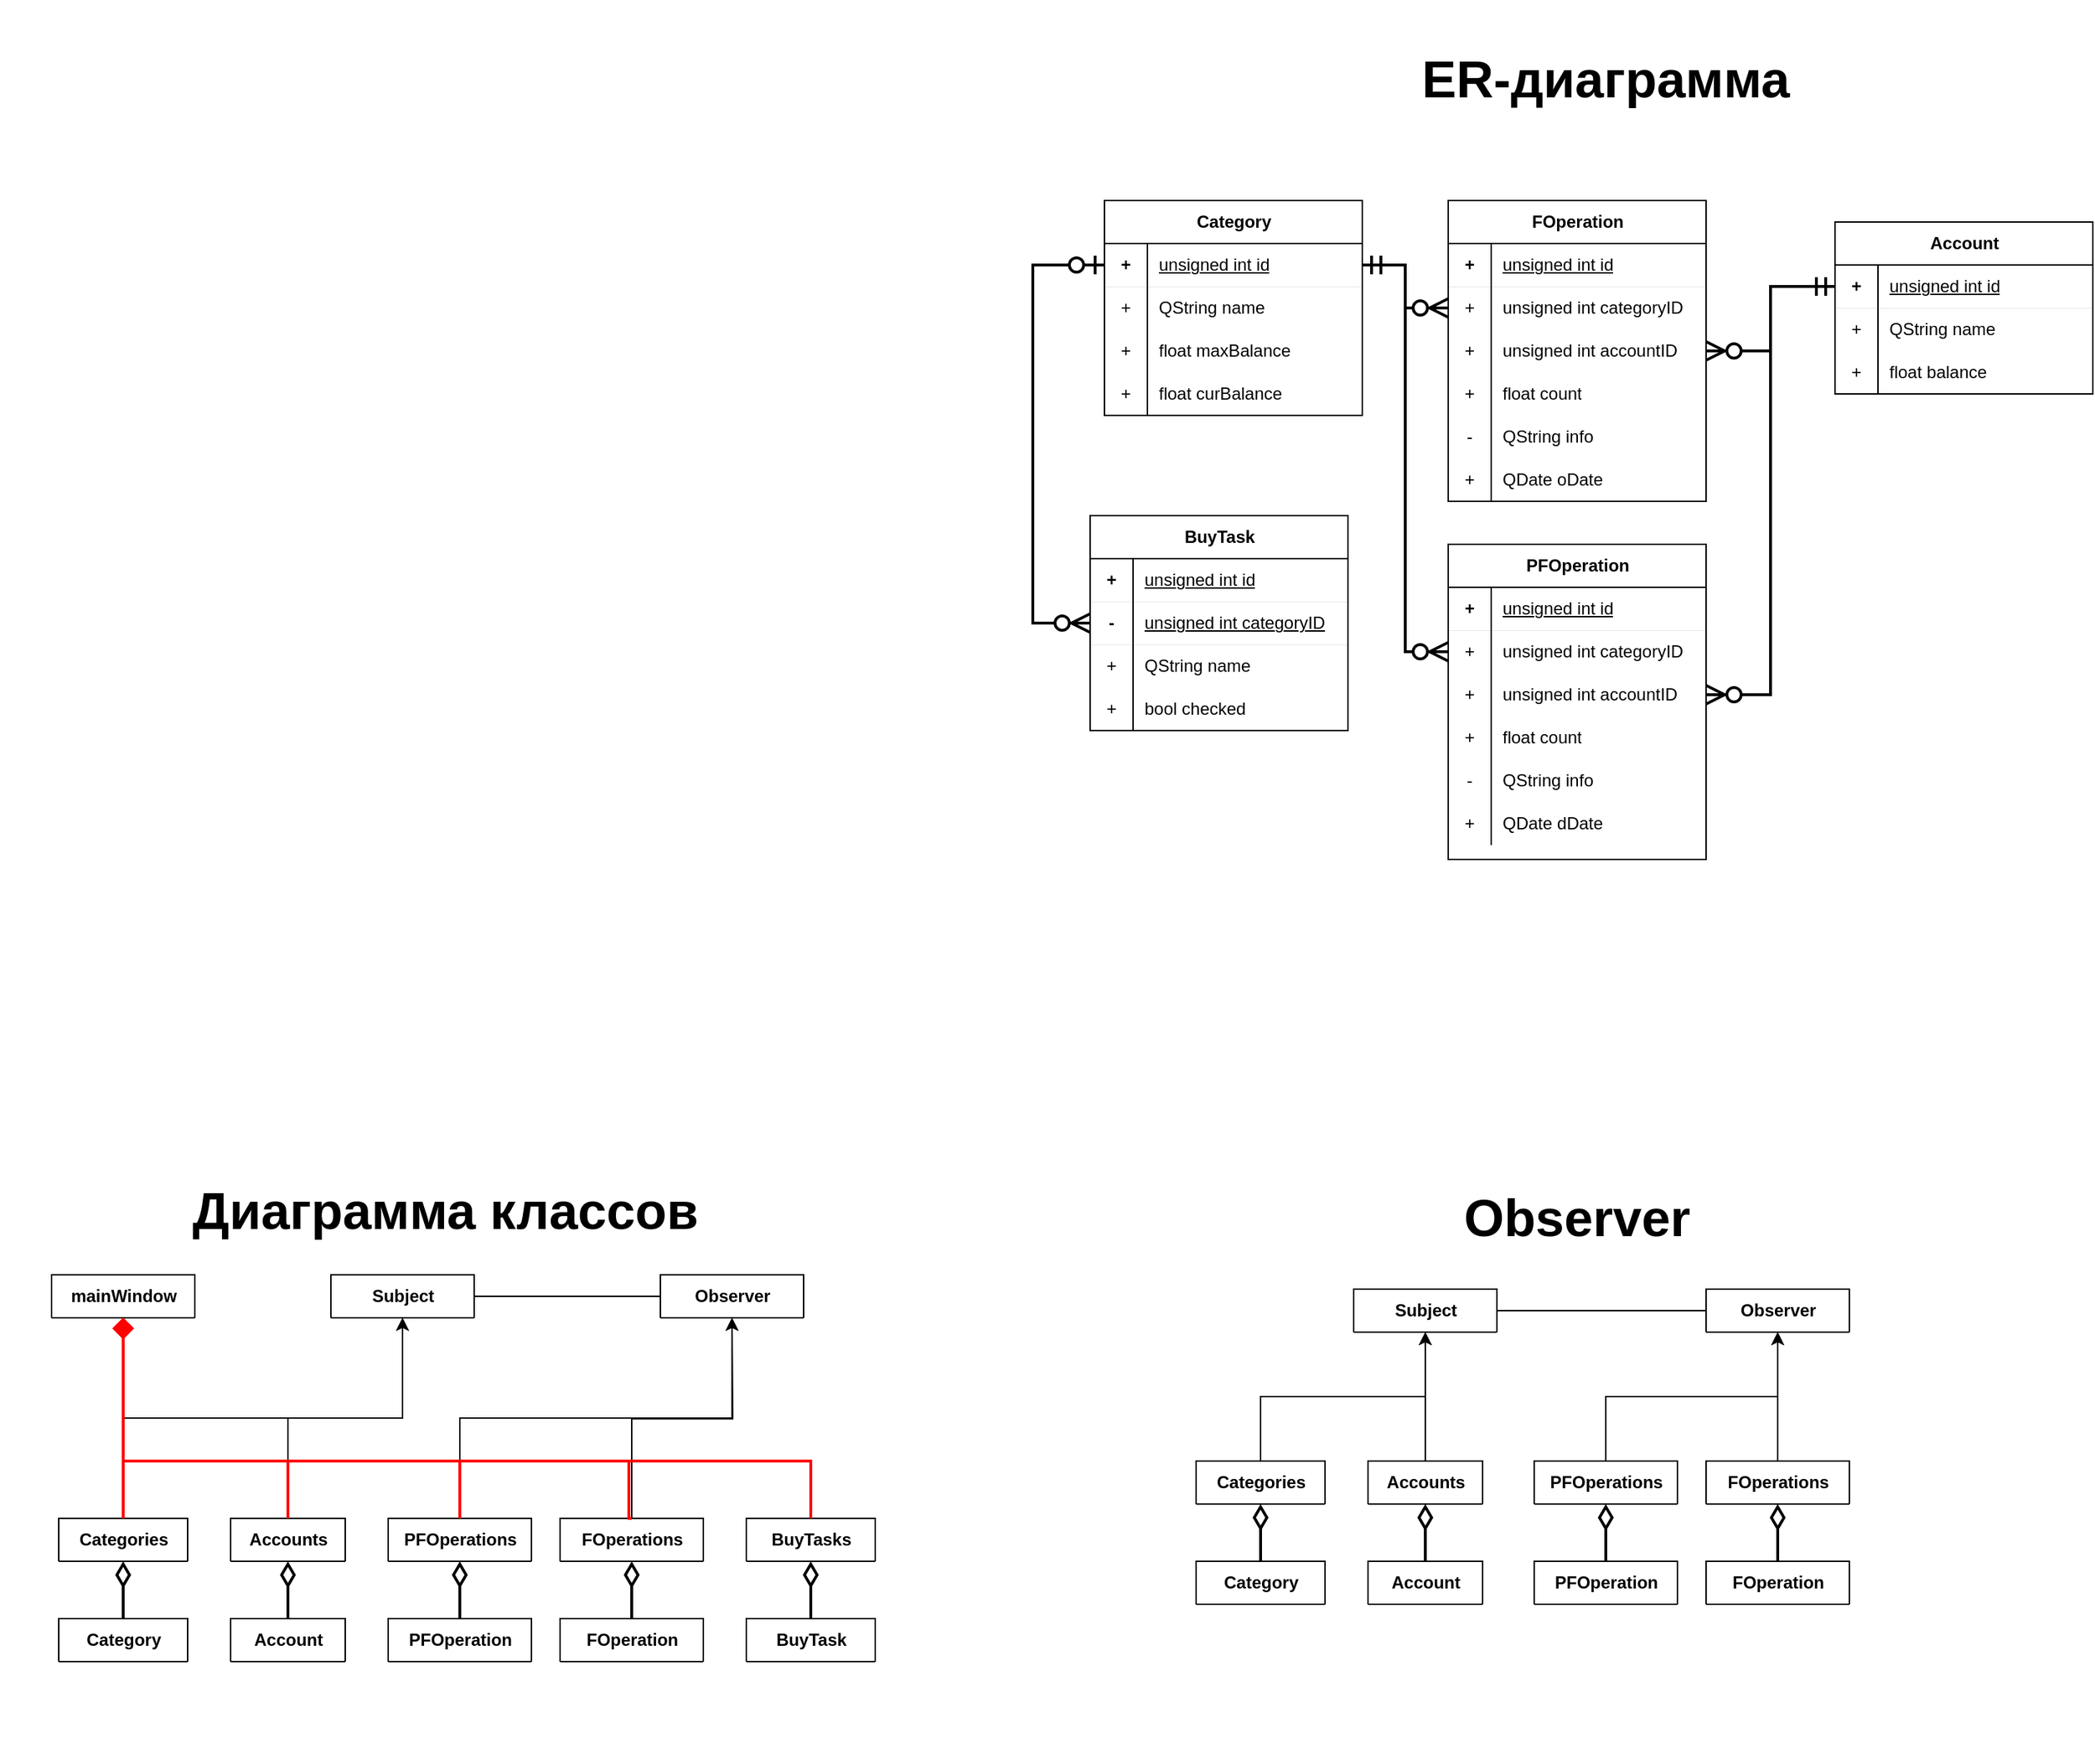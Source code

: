 <mxfile version="24.7.17">
  <diagram name="Страница — 1" id="BcVRedGsqITnpfw4FvN7">
    <mxGraphModel dx="1666" dy="469" grid="1" gridSize="10" guides="1" tooltips="1" connect="1" arrows="1" fold="1" page="1" pageScale="1" pageWidth="827" pageHeight="1169" math="0" shadow="0">
      <root>
        <mxCell id="0" />
        <mxCell id="1" parent="0" />
        <mxCell id="-c4wc7DjhGNrRWW_P7Bt-3" value="FOperation" style="shape=table;startSize=30;container=1;collapsible=1;childLayout=tableLayout;fixedRows=1;rowLines=0;fontStyle=1;align=center;resizeLast=1;html=1;strokeColor=default;" parent="1" vertex="1">
          <mxGeometry x="190" y="340" width="180" height="210" as="geometry" />
        </mxCell>
        <mxCell id="-c4wc7DjhGNrRWW_P7Bt-4" value="" style="shape=tableRow;horizontal=0;startSize=0;swimlaneHead=0;swimlaneBody=0;fillColor=none;collapsible=0;dropTarget=0;points=[[0,0.5],[1,0.5]];portConstraint=eastwest;top=0;left=0;right=0;bottom=1;strokeColor=inherit;strokeWidth=0;" parent="-c4wc7DjhGNrRWW_P7Bt-3" vertex="1">
          <mxGeometry y="30" width="180" height="30" as="geometry" />
        </mxCell>
        <mxCell id="-c4wc7DjhGNrRWW_P7Bt-5" value="+" style="shape=partialRectangle;connectable=0;fillColor=none;top=0;left=0;bottom=0;right=0;fontStyle=1;overflow=hidden;whiteSpace=wrap;html=1;" parent="-c4wc7DjhGNrRWW_P7Bt-4" vertex="1">
          <mxGeometry width="30" height="30" as="geometry">
            <mxRectangle width="30" height="30" as="alternateBounds" />
          </mxGeometry>
        </mxCell>
        <mxCell id="-c4wc7DjhGNrRWW_P7Bt-6" value="&lt;span style=&quot;font-weight: 400; text-wrap: nowrap;&quot;&gt;unsigned int id&lt;/span&gt;" style="shape=partialRectangle;connectable=0;fillColor=none;top=0;left=0;bottom=0;right=0;align=left;spacingLeft=6;fontStyle=5;overflow=hidden;whiteSpace=wrap;html=1;strokeColor=inherit;" parent="-c4wc7DjhGNrRWW_P7Bt-4" vertex="1">
          <mxGeometry x="30" width="150" height="30" as="geometry">
            <mxRectangle width="150" height="30" as="alternateBounds" />
          </mxGeometry>
        </mxCell>
        <mxCell id="-c4wc7DjhGNrRWW_P7Bt-7" value="" style="shape=tableRow;horizontal=0;startSize=0;swimlaneHead=0;swimlaneBody=0;fillColor=none;collapsible=0;dropTarget=0;points=[[0,0.5],[1,0.5]];portConstraint=eastwest;top=0;left=0;right=0;bottom=0;" parent="-c4wc7DjhGNrRWW_P7Bt-3" vertex="1">
          <mxGeometry y="60" width="180" height="30" as="geometry" />
        </mxCell>
        <mxCell id="-c4wc7DjhGNrRWW_P7Bt-8" value="+" style="shape=partialRectangle;connectable=0;fillColor=none;top=0;left=0;bottom=0;right=0;editable=1;overflow=hidden;whiteSpace=wrap;html=1;" parent="-c4wc7DjhGNrRWW_P7Bt-7" vertex="1">
          <mxGeometry width="30" height="30" as="geometry">
            <mxRectangle width="30" height="30" as="alternateBounds" />
          </mxGeometry>
        </mxCell>
        <mxCell id="-c4wc7DjhGNrRWW_P7Bt-9" value="unsigned int categoryID" style="shape=partialRectangle;connectable=0;fillColor=none;top=0;left=0;bottom=0;right=0;align=left;spacingLeft=6;overflow=hidden;whiteSpace=wrap;html=1;" parent="-c4wc7DjhGNrRWW_P7Bt-7" vertex="1">
          <mxGeometry x="30" width="150" height="30" as="geometry">
            <mxRectangle width="150" height="30" as="alternateBounds" />
          </mxGeometry>
        </mxCell>
        <mxCell id="-c4wc7DjhGNrRWW_P7Bt-204" style="shape=tableRow;horizontal=0;startSize=0;swimlaneHead=0;swimlaneBody=0;fillColor=none;collapsible=0;dropTarget=0;points=[[0,0.5],[1,0.5]];portConstraint=eastwest;top=0;left=0;right=0;bottom=0;" parent="-c4wc7DjhGNrRWW_P7Bt-3" vertex="1">
          <mxGeometry y="90" width="180" height="30" as="geometry" />
        </mxCell>
        <mxCell id="-c4wc7DjhGNrRWW_P7Bt-205" value="+" style="shape=partialRectangle;connectable=0;fillColor=none;top=0;left=0;bottom=0;right=0;editable=1;overflow=hidden;whiteSpace=wrap;html=1;" parent="-c4wc7DjhGNrRWW_P7Bt-204" vertex="1">
          <mxGeometry width="30" height="30" as="geometry">
            <mxRectangle width="30" height="30" as="alternateBounds" />
          </mxGeometry>
        </mxCell>
        <mxCell id="-c4wc7DjhGNrRWW_P7Bt-206" value="unsigned int accountID" style="shape=partialRectangle;connectable=0;fillColor=none;top=0;left=0;bottom=0;right=0;align=left;spacingLeft=6;overflow=hidden;whiteSpace=wrap;html=1;" parent="-c4wc7DjhGNrRWW_P7Bt-204" vertex="1">
          <mxGeometry x="30" width="150" height="30" as="geometry">
            <mxRectangle width="150" height="30" as="alternateBounds" />
          </mxGeometry>
        </mxCell>
        <mxCell id="-c4wc7DjhGNrRWW_P7Bt-88" style="shape=tableRow;horizontal=0;startSize=0;swimlaneHead=0;swimlaneBody=0;fillColor=none;collapsible=0;dropTarget=0;points=[[0,0.5],[1,0.5]];portConstraint=eastwest;top=0;left=0;right=0;bottom=0;" parent="-c4wc7DjhGNrRWW_P7Bt-3" vertex="1">
          <mxGeometry y="120" width="180" height="30" as="geometry" />
        </mxCell>
        <mxCell id="-c4wc7DjhGNrRWW_P7Bt-89" value="+" style="shape=partialRectangle;connectable=0;fillColor=none;top=0;left=0;bottom=0;right=0;editable=1;overflow=hidden;whiteSpace=wrap;html=1;" parent="-c4wc7DjhGNrRWW_P7Bt-88" vertex="1">
          <mxGeometry width="30" height="30" as="geometry">
            <mxRectangle width="30" height="30" as="alternateBounds" />
          </mxGeometry>
        </mxCell>
        <mxCell id="-c4wc7DjhGNrRWW_P7Bt-90" value="float count" style="shape=partialRectangle;connectable=0;fillColor=none;top=0;left=0;bottom=0;right=0;align=left;spacingLeft=6;overflow=hidden;whiteSpace=wrap;html=1;" parent="-c4wc7DjhGNrRWW_P7Bt-88" vertex="1">
          <mxGeometry x="30" width="150" height="30" as="geometry">
            <mxRectangle width="150" height="30" as="alternateBounds" />
          </mxGeometry>
        </mxCell>
        <mxCell id="-c4wc7DjhGNrRWW_P7Bt-10" value="" style="shape=tableRow;horizontal=0;startSize=0;swimlaneHead=0;swimlaneBody=0;fillColor=none;collapsible=0;dropTarget=0;points=[[0,0.5],[1,0.5]];portConstraint=eastwest;top=0;left=0;right=0;bottom=0;" parent="-c4wc7DjhGNrRWW_P7Bt-3" vertex="1">
          <mxGeometry y="150" width="180" height="30" as="geometry" />
        </mxCell>
        <mxCell id="-c4wc7DjhGNrRWW_P7Bt-11" value="-" style="shape=partialRectangle;connectable=0;fillColor=none;top=0;left=0;bottom=0;right=0;editable=1;overflow=hidden;whiteSpace=wrap;html=1;" parent="-c4wc7DjhGNrRWW_P7Bt-10" vertex="1">
          <mxGeometry width="30" height="30" as="geometry">
            <mxRectangle width="30" height="30" as="alternateBounds" />
          </mxGeometry>
        </mxCell>
        <mxCell id="-c4wc7DjhGNrRWW_P7Bt-12" value="QString info" style="shape=partialRectangle;connectable=0;fillColor=none;top=0;left=0;bottom=0;right=0;align=left;spacingLeft=6;overflow=hidden;whiteSpace=wrap;html=1;" parent="-c4wc7DjhGNrRWW_P7Bt-10" vertex="1">
          <mxGeometry x="30" width="150" height="30" as="geometry">
            <mxRectangle width="150" height="30" as="alternateBounds" />
          </mxGeometry>
        </mxCell>
        <mxCell id="-c4wc7DjhGNrRWW_P7Bt-68" style="shape=tableRow;horizontal=0;startSize=0;swimlaneHead=0;swimlaneBody=0;fillColor=none;collapsible=0;dropTarget=0;points=[[0,0.5],[1,0.5]];portConstraint=eastwest;top=0;left=0;right=0;bottom=0;" parent="-c4wc7DjhGNrRWW_P7Bt-3" vertex="1">
          <mxGeometry y="180" width="180" height="30" as="geometry" />
        </mxCell>
        <mxCell id="-c4wc7DjhGNrRWW_P7Bt-69" value="+" style="shape=partialRectangle;connectable=0;fillColor=none;top=0;left=0;bottom=0;right=0;editable=1;overflow=hidden;whiteSpace=wrap;html=1;" parent="-c4wc7DjhGNrRWW_P7Bt-68" vertex="1">
          <mxGeometry width="30" height="30" as="geometry">
            <mxRectangle width="30" height="30" as="alternateBounds" />
          </mxGeometry>
        </mxCell>
        <mxCell id="-c4wc7DjhGNrRWW_P7Bt-70" value="QDate oDate" style="shape=partialRectangle;connectable=0;fillColor=none;top=0;left=0;bottom=0;right=0;align=left;spacingLeft=6;overflow=hidden;whiteSpace=wrap;html=1;" parent="-c4wc7DjhGNrRWW_P7Bt-68" vertex="1">
          <mxGeometry x="30" width="150" height="30" as="geometry">
            <mxRectangle width="150" height="30" as="alternateBounds" />
          </mxGeometry>
        </mxCell>
        <mxCell id="-c4wc7DjhGNrRWW_P7Bt-31" value="Account" style="shape=table;startSize=30;container=1;collapsible=1;childLayout=tableLayout;fixedRows=1;rowLines=0;fontStyle=1;align=center;resizeLast=1;html=1;strokeColor=default;" parent="1" vertex="1">
          <mxGeometry x="460" y="355" width="180" height="120" as="geometry" />
        </mxCell>
        <mxCell id="-c4wc7DjhGNrRWW_P7Bt-32" value="" style="shape=tableRow;horizontal=0;startSize=0;swimlaneHead=0;swimlaneBody=0;fillColor=none;collapsible=0;dropTarget=0;points=[[0,0.5],[1,0.5]];portConstraint=eastwest;top=0;left=0;right=0;bottom=1;strokeColor=inherit;strokeWidth=0;" parent="-c4wc7DjhGNrRWW_P7Bt-31" vertex="1">
          <mxGeometry y="30" width="180" height="30" as="geometry" />
        </mxCell>
        <mxCell id="-c4wc7DjhGNrRWW_P7Bt-33" value="+" style="shape=partialRectangle;connectable=0;fillColor=none;top=0;left=0;bottom=0;right=0;fontStyle=1;overflow=hidden;whiteSpace=wrap;html=1;" parent="-c4wc7DjhGNrRWW_P7Bt-32" vertex="1">
          <mxGeometry width="30" height="30" as="geometry">
            <mxRectangle width="30" height="30" as="alternateBounds" />
          </mxGeometry>
        </mxCell>
        <mxCell id="-c4wc7DjhGNrRWW_P7Bt-34" value="&lt;span style=&quot;font-weight: 400; text-wrap: nowrap;&quot;&gt;unsigned int id&lt;/span&gt;" style="shape=partialRectangle;connectable=0;fillColor=none;top=0;left=0;bottom=0;right=0;align=left;spacingLeft=6;fontStyle=5;overflow=hidden;whiteSpace=wrap;html=1;strokeColor=inherit;" parent="-c4wc7DjhGNrRWW_P7Bt-32" vertex="1">
          <mxGeometry x="30" width="150" height="30" as="geometry">
            <mxRectangle width="150" height="30" as="alternateBounds" />
          </mxGeometry>
        </mxCell>
        <mxCell id="-c4wc7DjhGNrRWW_P7Bt-35" value="" style="shape=tableRow;horizontal=0;startSize=0;swimlaneHead=0;swimlaneBody=0;fillColor=none;collapsible=0;dropTarget=0;points=[[0,0.5],[1,0.5]];portConstraint=eastwest;top=0;left=0;right=0;bottom=0;" parent="-c4wc7DjhGNrRWW_P7Bt-31" vertex="1">
          <mxGeometry y="60" width="180" height="30" as="geometry" />
        </mxCell>
        <mxCell id="-c4wc7DjhGNrRWW_P7Bt-36" value="+" style="shape=partialRectangle;connectable=0;fillColor=none;top=0;left=0;bottom=0;right=0;editable=1;overflow=hidden;whiteSpace=wrap;html=1;" parent="-c4wc7DjhGNrRWW_P7Bt-35" vertex="1">
          <mxGeometry width="30" height="30" as="geometry">
            <mxRectangle width="30" height="30" as="alternateBounds" />
          </mxGeometry>
        </mxCell>
        <mxCell id="-c4wc7DjhGNrRWW_P7Bt-37" value="QString name" style="shape=partialRectangle;connectable=0;fillColor=none;top=0;left=0;bottom=0;right=0;align=left;spacingLeft=6;overflow=hidden;whiteSpace=wrap;html=1;" parent="-c4wc7DjhGNrRWW_P7Bt-35" vertex="1">
          <mxGeometry x="30" width="150" height="30" as="geometry">
            <mxRectangle width="150" height="30" as="alternateBounds" />
          </mxGeometry>
        </mxCell>
        <mxCell id="-c4wc7DjhGNrRWW_P7Bt-38" value="" style="shape=tableRow;horizontal=0;startSize=0;swimlaneHead=0;swimlaneBody=0;fillColor=none;collapsible=0;dropTarget=0;points=[[0,0.5],[1,0.5]];portConstraint=eastwest;top=0;left=0;right=0;bottom=0;" parent="-c4wc7DjhGNrRWW_P7Bt-31" vertex="1">
          <mxGeometry y="90" width="180" height="30" as="geometry" />
        </mxCell>
        <mxCell id="-c4wc7DjhGNrRWW_P7Bt-39" value="+" style="shape=partialRectangle;connectable=0;fillColor=none;top=0;left=0;bottom=0;right=0;editable=1;overflow=hidden;whiteSpace=wrap;html=1;" parent="-c4wc7DjhGNrRWW_P7Bt-38" vertex="1">
          <mxGeometry width="30" height="30" as="geometry">
            <mxRectangle width="30" height="30" as="alternateBounds" />
          </mxGeometry>
        </mxCell>
        <mxCell id="-c4wc7DjhGNrRWW_P7Bt-40" value="float balance" style="shape=partialRectangle;connectable=0;fillColor=none;top=0;left=0;bottom=0;right=0;align=left;spacingLeft=6;overflow=hidden;whiteSpace=wrap;html=1;" parent="-c4wc7DjhGNrRWW_P7Bt-38" vertex="1">
          <mxGeometry x="30" width="150" height="30" as="geometry">
            <mxRectangle width="150" height="30" as="alternateBounds" />
          </mxGeometry>
        </mxCell>
        <mxCell id="-c4wc7DjhGNrRWW_P7Bt-44" value="Category" style="shape=table;startSize=30;container=1;collapsible=1;childLayout=tableLayout;fixedRows=1;rowLines=0;fontStyle=1;align=center;resizeLast=1;html=1;strokeColor=default;" parent="1" vertex="1">
          <mxGeometry x="-50" y="340" width="180" height="150" as="geometry" />
        </mxCell>
        <mxCell id="-c4wc7DjhGNrRWW_P7Bt-45" value="" style="shape=tableRow;horizontal=0;startSize=0;swimlaneHead=0;swimlaneBody=0;fillColor=none;collapsible=0;dropTarget=0;points=[[0,0.5],[1,0.5]];portConstraint=eastwest;top=0;left=0;right=0;bottom=1;strokeColor=inherit;strokeWidth=0;" parent="-c4wc7DjhGNrRWW_P7Bt-44" vertex="1">
          <mxGeometry y="30" width="180" height="30" as="geometry" />
        </mxCell>
        <mxCell id="-c4wc7DjhGNrRWW_P7Bt-46" value="+" style="shape=partialRectangle;connectable=0;fillColor=none;top=0;left=0;bottom=0;right=0;fontStyle=1;overflow=hidden;whiteSpace=wrap;html=1;" parent="-c4wc7DjhGNrRWW_P7Bt-45" vertex="1">
          <mxGeometry width="30" height="30" as="geometry">
            <mxRectangle width="30" height="30" as="alternateBounds" />
          </mxGeometry>
        </mxCell>
        <mxCell id="-c4wc7DjhGNrRWW_P7Bt-47" value="&lt;span style=&quot;font-weight: 400; text-wrap: nowrap;&quot;&gt;unsigned int id&lt;/span&gt;" style="shape=partialRectangle;connectable=0;fillColor=none;top=0;left=0;bottom=0;right=0;align=left;spacingLeft=6;fontStyle=5;overflow=hidden;whiteSpace=wrap;html=1;strokeColor=inherit;" parent="-c4wc7DjhGNrRWW_P7Bt-45" vertex="1">
          <mxGeometry x="30" width="150" height="30" as="geometry">
            <mxRectangle width="150" height="30" as="alternateBounds" />
          </mxGeometry>
        </mxCell>
        <mxCell id="-c4wc7DjhGNrRWW_P7Bt-48" value="" style="shape=tableRow;horizontal=0;startSize=0;swimlaneHead=0;swimlaneBody=0;fillColor=none;collapsible=0;dropTarget=0;points=[[0,0.5],[1,0.5]];portConstraint=eastwest;top=0;left=0;right=0;bottom=0;" parent="-c4wc7DjhGNrRWW_P7Bt-44" vertex="1">
          <mxGeometry y="60" width="180" height="30" as="geometry" />
        </mxCell>
        <mxCell id="-c4wc7DjhGNrRWW_P7Bt-49" value="+" style="shape=partialRectangle;connectable=0;fillColor=none;top=0;left=0;bottom=0;right=0;editable=1;overflow=hidden;whiteSpace=wrap;html=1;" parent="-c4wc7DjhGNrRWW_P7Bt-48" vertex="1">
          <mxGeometry width="30" height="30" as="geometry">
            <mxRectangle width="30" height="30" as="alternateBounds" />
          </mxGeometry>
        </mxCell>
        <mxCell id="-c4wc7DjhGNrRWW_P7Bt-50" value="QString name" style="shape=partialRectangle;connectable=0;fillColor=none;top=0;left=0;bottom=0;right=0;align=left;spacingLeft=6;overflow=hidden;whiteSpace=wrap;html=1;" parent="-c4wc7DjhGNrRWW_P7Bt-48" vertex="1">
          <mxGeometry x="30" width="150" height="30" as="geometry">
            <mxRectangle width="150" height="30" as="alternateBounds" />
          </mxGeometry>
        </mxCell>
        <mxCell id="-c4wc7DjhGNrRWW_P7Bt-51" value="" style="shape=tableRow;horizontal=0;startSize=0;swimlaneHead=0;swimlaneBody=0;fillColor=none;collapsible=0;dropTarget=0;points=[[0,0.5],[1,0.5]];portConstraint=eastwest;top=0;left=0;right=0;bottom=0;" parent="-c4wc7DjhGNrRWW_P7Bt-44" vertex="1">
          <mxGeometry y="90" width="180" height="30" as="geometry" />
        </mxCell>
        <mxCell id="-c4wc7DjhGNrRWW_P7Bt-52" value="+" style="shape=partialRectangle;connectable=0;fillColor=none;top=0;left=0;bottom=0;right=0;editable=1;overflow=hidden;whiteSpace=wrap;html=1;" parent="-c4wc7DjhGNrRWW_P7Bt-51" vertex="1">
          <mxGeometry width="30" height="30" as="geometry">
            <mxRectangle width="30" height="30" as="alternateBounds" />
          </mxGeometry>
        </mxCell>
        <mxCell id="-c4wc7DjhGNrRWW_P7Bt-53" value="float maxBalance" style="shape=partialRectangle;connectable=0;fillColor=none;top=0;left=0;bottom=0;right=0;align=left;spacingLeft=6;overflow=hidden;whiteSpace=wrap;html=1;" parent="-c4wc7DjhGNrRWW_P7Bt-51" vertex="1">
          <mxGeometry x="30" width="150" height="30" as="geometry">
            <mxRectangle width="150" height="30" as="alternateBounds" />
          </mxGeometry>
        </mxCell>
        <mxCell id="-c4wc7DjhGNrRWW_P7Bt-65" style="shape=tableRow;horizontal=0;startSize=0;swimlaneHead=0;swimlaneBody=0;fillColor=none;collapsible=0;dropTarget=0;points=[[0,0.5],[1,0.5]];portConstraint=eastwest;top=0;left=0;right=0;bottom=0;" parent="-c4wc7DjhGNrRWW_P7Bt-44" vertex="1">
          <mxGeometry y="120" width="180" height="30" as="geometry" />
        </mxCell>
        <mxCell id="-c4wc7DjhGNrRWW_P7Bt-66" value="+" style="shape=partialRectangle;connectable=0;fillColor=none;top=0;left=0;bottom=0;right=0;editable=1;overflow=hidden;whiteSpace=wrap;html=1;" parent="-c4wc7DjhGNrRWW_P7Bt-65" vertex="1">
          <mxGeometry width="30" height="30" as="geometry">
            <mxRectangle width="30" height="30" as="alternateBounds" />
          </mxGeometry>
        </mxCell>
        <mxCell id="-c4wc7DjhGNrRWW_P7Bt-67" value="float curBalance" style="shape=partialRectangle;connectable=0;fillColor=none;top=0;left=0;bottom=0;right=0;align=left;spacingLeft=6;overflow=hidden;whiteSpace=wrap;html=1;" parent="-c4wc7DjhGNrRWW_P7Bt-65" vertex="1">
          <mxGeometry x="30" width="150" height="30" as="geometry">
            <mxRectangle width="150" height="30" as="alternateBounds" />
          </mxGeometry>
        </mxCell>
        <mxCell id="-c4wc7DjhGNrRWW_P7Bt-91" value="PFOperation" style="shape=table;startSize=30;container=1;collapsible=1;childLayout=tableLayout;fixedRows=1;rowLines=0;fontStyle=1;align=center;resizeLast=1;html=1;strokeColor=default;" parent="1" vertex="1">
          <mxGeometry x="190" y="580" width="180" height="220" as="geometry" />
        </mxCell>
        <mxCell id="-c4wc7DjhGNrRWW_P7Bt-92" value="" style="shape=tableRow;horizontal=0;startSize=0;swimlaneHead=0;swimlaneBody=0;fillColor=none;collapsible=0;dropTarget=0;points=[[0,0.5],[1,0.5]];portConstraint=eastwest;top=0;left=0;right=0;bottom=1;strokeColor=inherit;strokeWidth=0;" parent="-c4wc7DjhGNrRWW_P7Bt-91" vertex="1">
          <mxGeometry y="30" width="180" height="30" as="geometry" />
        </mxCell>
        <mxCell id="-c4wc7DjhGNrRWW_P7Bt-93" value="+" style="shape=partialRectangle;connectable=0;fillColor=none;top=0;left=0;bottom=0;right=0;fontStyle=1;overflow=hidden;whiteSpace=wrap;html=1;" parent="-c4wc7DjhGNrRWW_P7Bt-92" vertex="1">
          <mxGeometry width="30" height="30" as="geometry">
            <mxRectangle width="30" height="30" as="alternateBounds" />
          </mxGeometry>
        </mxCell>
        <mxCell id="-c4wc7DjhGNrRWW_P7Bt-94" value="&lt;span style=&quot;font-weight: 400; text-wrap: nowrap;&quot;&gt;unsigned int id&lt;/span&gt;" style="shape=partialRectangle;connectable=0;fillColor=none;top=0;left=0;bottom=0;right=0;align=left;spacingLeft=6;fontStyle=5;overflow=hidden;whiteSpace=wrap;html=1;strokeColor=inherit;" parent="-c4wc7DjhGNrRWW_P7Bt-92" vertex="1">
          <mxGeometry x="30" width="150" height="30" as="geometry">
            <mxRectangle width="150" height="30" as="alternateBounds" />
          </mxGeometry>
        </mxCell>
        <mxCell id="-c4wc7DjhGNrRWW_P7Bt-95" value="" style="shape=tableRow;horizontal=0;startSize=0;swimlaneHead=0;swimlaneBody=0;fillColor=none;collapsible=0;dropTarget=0;points=[[0,0.5],[1,0.5]];portConstraint=eastwest;top=0;left=0;right=0;bottom=0;" parent="-c4wc7DjhGNrRWW_P7Bt-91" vertex="1">
          <mxGeometry y="60" width="180" height="30" as="geometry" />
        </mxCell>
        <mxCell id="-c4wc7DjhGNrRWW_P7Bt-96" value="+" style="shape=partialRectangle;connectable=0;fillColor=none;top=0;left=0;bottom=0;right=0;editable=1;overflow=hidden;whiteSpace=wrap;html=1;" parent="-c4wc7DjhGNrRWW_P7Bt-95" vertex="1">
          <mxGeometry width="30" height="30" as="geometry">
            <mxRectangle width="30" height="30" as="alternateBounds" />
          </mxGeometry>
        </mxCell>
        <mxCell id="-c4wc7DjhGNrRWW_P7Bt-97" value="unsigned int categoryID" style="shape=partialRectangle;connectable=0;fillColor=none;top=0;left=0;bottom=0;right=0;align=left;spacingLeft=6;overflow=hidden;whiteSpace=wrap;html=1;" parent="-c4wc7DjhGNrRWW_P7Bt-95" vertex="1">
          <mxGeometry x="30" width="150" height="30" as="geometry">
            <mxRectangle width="150" height="30" as="alternateBounds" />
          </mxGeometry>
        </mxCell>
        <mxCell id="-c4wc7DjhGNrRWW_P7Bt-207" style="shape=tableRow;horizontal=0;startSize=0;swimlaneHead=0;swimlaneBody=0;fillColor=none;collapsible=0;dropTarget=0;points=[[0,0.5],[1,0.5]];portConstraint=eastwest;top=0;left=0;right=0;bottom=0;" parent="-c4wc7DjhGNrRWW_P7Bt-91" vertex="1">
          <mxGeometry y="90" width="180" height="30" as="geometry" />
        </mxCell>
        <mxCell id="-c4wc7DjhGNrRWW_P7Bt-208" value="+" style="shape=partialRectangle;connectable=0;fillColor=none;top=0;left=0;bottom=0;right=0;editable=1;overflow=hidden;whiteSpace=wrap;html=1;" parent="-c4wc7DjhGNrRWW_P7Bt-207" vertex="1">
          <mxGeometry width="30" height="30" as="geometry">
            <mxRectangle width="30" height="30" as="alternateBounds" />
          </mxGeometry>
        </mxCell>
        <mxCell id="-c4wc7DjhGNrRWW_P7Bt-209" value="unsigned int accountID" style="shape=partialRectangle;connectable=0;fillColor=none;top=0;left=0;bottom=0;right=0;align=left;spacingLeft=6;overflow=hidden;whiteSpace=wrap;html=1;" parent="-c4wc7DjhGNrRWW_P7Bt-207" vertex="1">
          <mxGeometry x="30" width="150" height="30" as="geometry">
            <mxRectangle width="150" height="30" as="alternateBounds" />
          </mxGeometry>
        </mxCell>
        <mxCell id="-c4wc7DjhGNrRWW_P7Bt-98" style="shape=tableRow;horizontal=0;startSize=0;swimlaneHead=0;swimlaneBody=0;fillColor=none;collapsible=0;dropTarget=0;points=[[0,0.5],[1,0.5]];portConstraint=eastwest;top=0;left=0;right=0;bottom=0;" parent="-c4wc7DjhGNrRWW_P7Bt-91" vertex="1">
          <mxGeometry y="120" width="180" height="30" as="geometry" />
        </mxCell>
        <mxCell id="-c4wc7DjhGNrRWW_P7Bt-99" value="+" style="shape=partialRectangle;connectable=0;fillColor=none;top=0;left=0;bottom=0;right=0;editable=1;overflow=hidden;whiteSpace=wrap;html=1;" parent="-c4wc7DjhGNrRWW_P7Bt-98" vertex="1">
          <mxGeometry width="30" height="30" as="geometry">
            <mxRectangle width="30" height="30" as="alternateBounds" />
          </mxGeometry>
        </mxCell>
        <mxCell id="-c4wc7DjhGNrRWW_P7Bt-100" value="float count" style="shape=partialRectangle;connectable=0;fillColor=none;top=0;left=0;bottom=0;right=0;align=left;spacingLeft=6;overflow=hidden;whiteSpace=wrap;html=1;" parent="-c4wc7DjhGNrRWW_P7Bt-98" vertex="1">
          <mxGeometry x="30" width="150" height="30" as="geometry">
            <mxRectangle width="150" height="30" as="alternateBounds" />
          </mxGeometry>
        </mxCell>
        <mxCell id="-c4wc7DjhGNrRWW_P7Bt-101" value="" style="shape=tableRow;horizontal=0;startSize=0;swimlaneHead=0;swimlaneBody=0;fillColor=none;collapsible=0;dropTarget=0;points=[[0,0.5],[1,0.5]];portConstraint=eastwest;top=0;left=0;right=0;bottom=0;" parent="-c4wc7DjhGNrRWW_P7Bt-91" vertex="1">
          <mxGeometry y="150" width="180" height="30" as="geometry" />
        </mxCell>
        <mxCell id="-c4wc7DjhGNrRWW_P7Bt-102" value="-" style="shape=partialRectangle;connectable=0;fillColor=none;top=0;left=0;bottom=0;right=0;editable=1;overflow=hidden;whiteSpace=wrap;html=1;" parent="-c4wc7DjhGNrRWW_P7Bt-101" vertex="1">
          <mxGeometry width="30" height="30" as="geometry">
            <mxRectangle width="30" height="30" as="alternateBounds" />
          </mxGeometry>
        </mxCell>
        <mxCell id="-c4wc7DjhGNrRWW_P7Bt-103" value="QString info" style="shape=partialRectangle;connectable=0;fillColor=none;top=0;left=0;bottom=0;right=0;align=left;spacingLeft=6;overflow=hidden;whiteSpace=wrap;html=1;" parent="-c4wc7DjhGNrRWW_P7Bt-101" vertex="1">
          <mxGeometry x="30" width="150" height="30" as="geometry">
            <mxRectangle width="150" height="30" as="alternateBounds" />
          </mxGeometry>
        </mxCell>
        <mxCell id="-c4wc7DjhGNrRWW_P7Bt-104" style="shape=tableRow;horizontal=0;startSize=0;swimlaneHead=0;swimlaneBody=0;fillColor=none;collapsible=0;dropTarget=0;points=[[0,0.5],[1,0.5]];portConstraint=eastwest;top=0;left=0;right=0;bottom=0;" parent="-c4wc7DjhGNrRWW_P7Bt-91" vertex="1">
          <mxGeometry y="180" width="180" height="30" as="geometry" />
        </mxCell>
        <mxCell id="-c4wc7DjhGNrRWW_P7Bt-105" value="+" style="shape=partialRectangle;connectable=0;fillColor=none;top=0;left=0;bottom=0;right=0;editable=1;overflow=hidden;whiteSpace=wrap;html=1;" parent="-c4wc7DjhGNrRWW_P7Bt-104" vertex="1">
          <mxGeometry width="30" height="30" as="geometry">
            <mxRectangle width="30" height="30" as="alternateBounds" />
          </mxGeometry>
        </mxCell>
        <mxCell id="-c4wc7DjhGNrRWW_P7Bt-106" value="QDate dDate" style="shape=partialRectangle;connectable=0;fillColor=none;top=0;left=0;bottom=0;right=0;align=left;spacingLeft=6;overflow=hidden;whiteSpace=wrap;html=1;" parent="-c4wc7DjhGNrRWW_P7Bt-104" vertex="1">
          <mxGeometry x="30" width="150" height="30" as="geometry">
            <mxRectangle width="150" height="30" as="alternateBounds" />
          </mxGeometry>
        </mxCell>
        <mxCell id="-c4wc7DjhGNrRWW_P7Bt-111" value="BuyTask" style="shape=table;startSize=30;container=1;collapsible=1;childLayout=tableLayout;fixedRows=1;rowLines=0;fontStyle=1;align=center;resizeLast=1;html=1;strokeColor=default;" parent="1" vertex="1">
          <mxGeometry x="-60" y="560" width="180" height="150" as="geometry" />
        </mxCell>
        <mxCell id="-c4wc7DjhGNrRWW_P7Bt-112" value="" style="shape=tableRow;horizontal=0;startSize=0;swimlaneHead=0;swimlaneBody=0;fillColor=none;collapsible=0;dropTarget=0;points=[[0,0.5],[1,0.5]];portConstraint=eastwest;top=0;left=0;right=0;bottom=1;strokeColor=inherit;strokeWidth=0;" parent="-c4wc7DjhGNrRWW_P7Bt-111" vertex="1">
          <mxGeometry y="30" width="180" height="30" as="geometry" />
        </mxCell>
        <mxCell id="-c4wc7DjhGNrRWW_P7Bt-113" value="+" style="shape=partialRectangle;connectable=0;fillColor=none;top=0;left=0;bottom=0;right=0;fontStyle=1;overflow=hidden;whiteSpace=wrap;html=1;" parent="-c4wc7DjhGNrRWW_P7Bt-112" vertex="1">
          <mxGeometry width="30" height="30" as="geometry">
            <mxRectangle width="30" height="30" as="alternateBounds" />
          </mxGeometry>
        </mxCell>
        <mxCell id="-c4wc7DjhGNrRWW_P7Bt-114" value="&lt;span style=&quot;font-weight: 400; text-wrap: nowrap;&quot;&gt;unsigned int id&lt;/span&gt;" style="shape=partialRectangle;connectable=0;fillColor=none;top=0;left=0;bottom=0;right=0;align=left;spacingLeft=6;fontStyle=5;overflow=hidden;whiteSpace=wrap;html=1;strokeColor=inherit;" parent="-c4wc7DjhGNrRWW_P7Bt-112" vertex="1">
          <mxGeometry x="30" width="150" height="30" as="geometry">
            <mxRectangle width="150" height="30" as="alternateBounds" />
          </mxGeometry>
        </mxCell>
        <mxCell id="-c4wc7DjhGNrRWW_P7Bt-214" style="shape=tableRow;horizontal=0;startSize=0;swimlaneHead=0;swimlaneBody=0;fillColor=none;collapsible=0;dropTarget=0;points=[[0,0.5],[1,0.5]];portConstraint=eastwest;top=0;left=0;right=0;bottom=1;strokeColor=inherit;strokeWidth=0;" parent="-c4wc7DjhGNrRWW_P7Bt-111" vertex="1">
          <mxGeometry y="60" width="180" height="30" as="geometry" />
        </mxCell>
        <mxCell id="-c4wc7DjhGNrRWW_P7Bt-215" value="-" style="shape=partialRectangle;connectable=0;fillColor=none;top=0;left=0;bottom=0;right=0;fontStyle=1;overflow=hidden;whiteSpace=wrap;html=1;" parent="-c4wc7DjhGNrRWW_P7Bt-214" vertex="1">
          <mxGeometry width="30" height="30" as="geometry">
            <mxRectangle width="30" height="30" as="alternateBounds" />
          </mxGeometry>
        </mxCell>
        <mxCell id="-c4wc7DjhGNrRWW_P7Bt-216" value="&lt;span style=&quot;font-weight: 400;&quot;&gt;unsigned int categoryID&lt;/span&gt;" style="shape=partialRectangle;connectable=0;fillColor=none;top=0;left=0;bottom=0;right=0;align=left;spacingLeft=6;fontStyle=5;overflow=hidden;whiteSpace=wrap;html=1;strokeColor=inherit;" parent="-c4wc7DjhGNrRWW_P7Bt-214" vertex="1">
          <mxGeometry x="30" width="150" height="30" as="geometry">
            <mxRectangle width="150" height="30" as="alternateBounds" />
          </mxGeometry>
        </mxCell>
        <mxCell id="-c4wc7DjhGNrRWW_P7Bt-115" value="" style="shape=tableRow;horizontal=0;startSize=0;swimlaneHead=0;swimlaneBody=0;fillColor=none;collapsible=0;dropTarget=0;points=[[0,0.5],[1,0.5]];portConstraint=eastwest;top=0;left=0;right=0;bottom=0;" parent="-c4wc7DjhGNrRWW_P7Bt-111" vertex="1">
          <mxGeometry y="90" width="180" height="30" as="geometry" />
        </mxCell>
        <mxCell id="-c4wc7DjhGNrRWW_P7Bt-116" value="+" style="shape=partialRectangle;connectable=0;fillColor=none;top=0;left=0;bottom=0;right=0;editable=1;overflow=hidden;whiteSpace=wrap;html=1;" parent="-c4wc7DjhGNrRWW_P7Bt-115" vertex="1">
          <mxGeometry width="30" height="30" as="geometry">
            <mxRectangle width="30" height="30" as="alternateBounds" />
          </mxGeometry>
        </mxCell>
        <mxCell id="-c4wc7DjhGNrRWW_P7Bt-117" value="QString name" style="shape=partialRectangle;connectable=0;fillColor=none;top=0;left=0;bottom=0;right=0;align=left;spacingLeft=6;overflow=hidden;whiteSpace=wrap;html=1;" parent="-c4wc7DjhGNrRWW_P7Bt-115" vertex="1">
          <mxGeometry x="30" width="150" height="30" as="geometry">
            <mxRectangle width="150" height="30" as="alternateBounds" />
          </mxGeometry>
        </mxCell>
        <mxCell id="-c4wc7DjhGNrRWW_P7Bt-118" value="" style="shape=tableRow;horizontal=0;startSize=0;swimlaneHead=0;swimlaneBody=0;fillColor=none;collapsible=0;dropTarget=0;points=[[0,0.5],[1,0.5]];portConstraint=eastwest;top=0;left=0;right=0;bottom=0;" parent="-c4wc7DjhGNrRWW_P7Bt-111" vertex="1">
          <mxGeometry y="120" width="180" height="30" as="geometry" />
        </mxCell>
        <mxCell id="-c4wc7DjhGNrRWW_P7Bt-119" value="+" style="shape=partialRectangle;connectable=0;fillColor=none;top=0;left=0;bottom=0;right=0;editable=1;overflow=hidden;whiteSpace=wrap;html=1;" parent="-c4wc7DjhGNrRWW_P7Bt-118" vertex="1">
          <mxGeometry width="30" height="30" as="geometry">
            <mxRectangle width="30" height="30" as="alternateBounds" />
          </mxGeometry>
        </mxCell>
        <mxCell id="-c4wc7DjhGNrRWW_P7Bt-120" value="bool checked" style="shape=partialRectangle;connectable=0;fillColor=none;top=0;left=0;bottom=0;right=0;align=left;spacingLeft=6;overflow=hidden;whiteSpace=wrap;html=1;" parent="-c4wc7DjhGNrRWW_P7Bt-118" vertex="1">
          <mxGeometry x="30" width="150" height="30" as="geometry">
            <mxRectangle width="150" height="30" as="alternateBounds" />
          </mxGeometry>
        </mxCell>
        <mxCell id="-c4wc7DjhGNrRWW_P7Bt-210" style="edgeStyle=orthogonalEdgeStyle;rounded=0;orthogonalLoop=1;jettySize=auto;html=1;exitX=0;exitY=0.5;exitDx=0;exitDy=0;entryX=1;entryY=0.5;entryDx=0;entryDy=0;startArrow=ERzeroToMany;startFill=0;endArrow=ERmandOne;endFill=0;endSize=10;startSize=10;strokeWidth=2;" parent="1" source="-c4wc7DjhGNrRWW_P7Bt-7" target="-c4wc7DjhGNrRWW_P7Bt-45" edge="1">
          <mxGeometry relative="1" as="geometry" />
        </mxCell>
        <mxCell id="-c4wc7DjhGNrRWW_P7Bt-211" style="edgeStyle=orthogonalEdgeStyle;rounded=0;orthogonalLoop=1;jettySize=auto;html=1;exitX=1;exitY=0.5;exitDx=0;exitDy=0;endArrow=ERmandOne;endFill=0;startArrow=ERzeroToMany;startFill=0;endSize=10;startSize=10;strokeWidth=2;" parent="1" source="-c4wc7DjhGNrRWW_P7Bt-204" target="-c4wc7DjhGNrRWW_P7Bt-32" edge="1">
          <mxGeometry relative="1" as="geometry" />
        </mxCell>
        <mxCell id="-c4wc7DjhGNrRWW_P7Bt-212" style="edgeStyle=orthogonalEdgeStyle;rounded=0;orthogonalLoop=1;jettySize=auto;html=1;exitX=1;exitY=0.5;exitDx=0;exitDy=0;endArrow=ERmandOne;endFill=0;startArrow=ERzeroToMany;startFill=0;entryX=0;entryY=0.5;entryDx=0;entryDy=0;endSize=10;startSize=10;strokeWidth=2;" parent="1" source="-c4wc7DjhGNrRWW_P7Bt-207" target="-c4wc7DjhGNrRWW_P7Bt-32" edge="1">
          <mxGeometry relative="1" as="geometry">
            <mxPoint x="389.5" y="695" as="sourcePoint" />
            <mxPoint x="479.5" y="650" as="targetPoint" />
          </mxGeometry>
        </mxCell>
        <mxCell id="-c4wc7DjhGNrRWW_P7Bt-213" style="edgeStyle=orthogonalEdgeStyle;rounded=0;orthogonalLoop=1;jettySize=auto;html=1;exitX=0;exitY=0.5;exitDx=0;exitDy=0;entryX=1;entryY=0.5;entryDx=0;entryDy=0;startArrow=ERzeroToMany;startFill=0;endArrow=ERmandOne;endFill=0;endSize=10;startSize=10;strokeWidth=2;" parent="1" source="-c4wc7DjhGNrRWW_P7Bt-95" target="-c4wc7DjhGNrRWW_P7Bt-45" edge="1">
          <mxGeometry relative="1" as="geometry">
            <mxPoint x="110" y="670" as="sourcePoint" />
            <mxPoint x="50" y="640" as="targetPoint" />
          </mxGeometry>
        </mxCell>
        <mxCell id="-c4wc7DjhGNrRWW_P7Bt-217" value="" style="shape=tableRow;horizontal=0;startSize=0;swimlaneHead=0;swimlaneBody=0;fillColor=none;collapsible=0;dropTarget=0;points=[[0,0.5],[1,0.5]];portConstraint=eastwest;top=0;left=0;right=0;bottom=0;" parent="1" vertex="1">
          <mxGeometry x="-80" y="620" width="180" height="30" as="geometry" />
        </mxCell>
        <mxCell id="-c4wc7DjhGNrRWW_P7Bt-223" style="edgeStyle=orthogonalEdgeStyle;rounded=0;orthogonalLoop=1;jettySize=auto;html=1;exitX=0;exitY=0.5;exitDx=0;exitDy=0;entryX=0;entryY=0.5;entryDx=0;entryDy=0;startArrow=ERzeroToMany;startFill=0;endArrow=ERzeroToOne;endFill=0;endSize=10;startSize=10;strokeWidth=2;" parent="1" source="-c4wc7DjhGNrRWW_P7Bt-214" target="-c4wc7DjhGNrRWW_P7Bt-45" edge="1">
          <mxGeometry relative="1" as="geometry">
            <mxPoint x="-140" y="660" as="sourcePoint" />
            <mxPoint x="-200" y="390" as="targetPoint" />
            <Array as="points">
              <mxPoint x="-100" y="635" />
              <mxPoint x="-100" y="385" />
            </Array>
          </mxGeometry>
        </mxCell>
        <mxCell id="-c4wc7DjhGNrRWW_P7Bt-383" style="edgeStyle=orthogonalEdgeStyle;rounded=0;orthogonalLoop=1;jettySize=auto;html=1;exitX=0.5;exitY=0;exitDx=0;exitDy=0;entryX=0.5;entryY=1;entryDx=0;entryDy=0;endArrow=diamondThin;endFill=0;endSize=13;startSize=10;strokeWidth=2;" parent="1" source="-c4wc7DjhGNrRWW_P7Bt-224" target="-c4wc7DjhGNrRWW_P7Bt-305" edge="1">
          <mxGeometry relative="1" as="geometry" />
        </mxCell>
        <mxCell id="-c4wc7DjhGNrRWW_P7Bt-224" value="FOperation" style="shape=table;startSize=30;container=1;collapsible=1;childLayout=tableLayout;fixedRows=1;rowLines=0;fontStyle=1;align=center;resizeLast=1;html=1;strokeColor=default;" parent="1" vertex="1" collapsed="1">
          <mxGeometry x="-430" y="1330" width="100" height="30" as="geometry">
            <mxRectangle x="-550" y="1120" width="180" height="210" as="alternateBounds" />
          </mxGeometry>
        </mxCell>
        <mxCell id="-c4wc7DjhGNrRWW_P7Bt-225" value="" style="shape=tableRow;horizontal=0;startSize=0;swimlaneHead=0;swimlaneBody=0;fillColor=none;collapsible=0;dropTarget=0;points=[[0,0.5],[1,0.5]];portConstraint=eastwest;top=0;left=0;right=0;bottom=1;strokeColor=inherit;strokeWidth=0;" parent="-c4wc7DjhGNrRWW_P7Bt-224" vertex="1">
          <mxGeometry y="30" width="180" height="30" as="geometry" />
        </mxCell>
        <mxCell id="-c4wc7DjhGNrRWW_P7Bt-226" value="+" style="shape=partialRectangle;connectable=0;fillColor=none;top=0;left=0;bottom=0;right=0;fontStyle=1;overflow=hidden;whiteSpace=wrap;html=1;" parent="-c4wc7DjhGNrRWW_P7Bt-225" vertex="1">
          <mxGeometry width="30" height="30" as="geometry">
            <mxRectangle width="30" height="30" as="alternateBounds" />
          </mxGeometry>
        </mxCell>
        <mxCell id="-c4wc7DjhGNrRWW_P7Bt-227" value="&lt;span style=&quot;font-weight: 400; text-wrap: nowrap;&quot;&gt;unsigned int id&lt;/span&gt;" style="shape=partialRectangle;connectable=0;fillColor=none;top=0;left=0;bottom=0;right=0;align=left;spacingLeft=6;fontStyle=5;overflow=hidden;whiteSpace=wrap;html=1;strokeColor=inherit;" parent="-c4wc7DjhGNrRWW_P7Bt-225" vertex="1">
          <mxGeometry x="30" width="150" height="30" as="geometry">
            <mxRectangle width="150" height="30" as="alternateBounds" />
          </mxGeometry>
        </mxCell>
        <mxCell id="-c4wc7DjhGNrRWW_P7Bt-228" value="" style="shape=tableRow;horizontal=0;startSize=0;swimlaneHead=0;swimlaneBody=0;fillColor=none;collapsible=0;dropTarget=0;points=[[0,0.5],[1,0.5]];portConstraint=eastwest;top=0;left=0;right=0;bottom=0;" parent="-c4wc7DjhGNrRWW_P7Bt-224" vertex="1">
          <mxGeometry y="60" width="180" height="30" as="geometry" />
        </mxCell>
        <mxCell id="-c4wc7DjhGNrRWW_P7Bt-229" value="+" style="shape=partialRectangle;connectable=0;fillColor=none;top=0;left=0;bottom=0;right=0;editable=1;overflow=hidden;whiteSpace=wrap;html=1;" parent="-c4wc7DjhGNrRWW_P7Bt-228" vertex="1">
          <mxGeometry width="30" height="30" as="geometry">
            <mxRectangle width="30" height="30" as="alternateBounds" />
          </mxGeometry>
        </mxCell>
        <mxCell id="-c4wc7DjhGNrRWW_P7Bt-230" value="unsigned int categoryID" style="shape=partialRectangle;connectable=0;fillColor=none;top=0;left=0;bottom=0;right=0;align=left;spacingLeft=6;overflow=hidden;whiteSpace=wrap;html=1;" parent="-c4wc7DjhGNrRWW_P7Bt-228" vertex="1">
          <mxGeometry x="30" width="150" height="30" as="geometry">
            <mxRectangle width="150" height="30" as="alternateBounds" />
          </mxGeometry>
        </mxCell>
        <mxCell id="-c4wc7DjhGNrRWW_P7Bt-231" style="shape=tableRow;horizontal=0;startSize=0;swimlaneHead=0;swimlaneBody=0;fillColor=none;collapsible=0;dropTarget=0;points=[[0,0.5],[1,0.5]];portConstraint=eastwest;top=0;left=0;right=0;bottom=0;" parent="-c4wc7DjhGNrRWW_P7Bt-224" vertex="1">
          <mxGeometry y="90" width="180" height="30" as="geometry" />
        </mxCell>
        <mxCell id="-c4wc7DjhGNrRWW_P7Bt-232" value="+" style="shape=partialRectangle;connectable=0;fillColor=none;top=0;left=0;bottom=0;right=0;editable=1;overflow=hidden;whiteSpace=wrap;html=1;" parent="-c4wc7DjhGNrRWW_P7Bt-231" vertex="1">
          <mxGeometry width="30" height="30" as="geometry">
            <mxRectangle width="30" height="30" as="alternateBounds" />
          </mxGeometry>
        </mxCell>
        <mxCell id="-c4wc7DjhGNrRWW_P7Bt-233" value="unsigned int accountID" style="shape=partialRectangle;connectable=0;fillColor=none;top=0;left=0;bottom=0;right=0;align=left;spacingLeft=6;overflow=hidden;whiteSpace=wrap;html=1;" parent="-c4wc7DjhGNrRWW_P7Bt-231" vertex="1">
          <mxGeometry x="30" width="150" height="30" as="geometry">
            <mxRectangle width="150" height="30" as="alternateBounds" />
          </mxGeometry>
        </mxCell>
        <mxCell id="-c4wc7DjhGNrRWW_P7Bt-234" style="shape=tableRow;horizontal=0;startSize=0;swimlaneHead=0;swimlaneBody=0;fillColor=none;collapsible=0;dropTarget=0;points=[[0,0.5],[1,0.5]];portConstraint=eastwest;top=0;left=0;right=0;bottom=0;" parent="-c4wc7DjhGNrRWW_P7Bt-224" vertex="1">
          <mxGeometry y="120" width="180" height="30" as="geometry" />
        </mxCell>
        <mxCell id="-c4wc7DjhGNrRWW_P7Bt-235" value="+" style="shape=partialRectangle;connectable=0;fillColor=none;top=0;left=0;bottom=0;right=0;editable=1;overflow=hidden;whiteSpace=wrap;html=1;" parent="-c4wc7DjhGNrRWW_P7Bt-234" vertex="1">
          <mxGeometry width="30" height="30" as="geometry">
            <mxRectangle width="30" height="30" as="alternateBounds" />
          </mxGeometry>
        </mxCell>
        <mxCell id="-c4wc7DjhGNrRWW_P7Bt-236" value="float count" style="shape=partialRectangle;connectable=0;fillColor=none;top=0;left=0;bottom=0;right=0;align=left;spacingLeft=6;overflow=hidden;whiteSpace=wrap;html=1;" parent="-c4wc7DjhGNrRWW_P7Bt-234" vertex="1">
          <mxGeometry x="30" width="150" height="30" as="geometry">
            <mxRectangle width="150" height="30" as="alternateBounds" />
          </mxGeometry>
        </mxCell>
        <mxCell id="-c4wc7DjhGNrRWW_P7Bt-237" value="" style="shape=tableRow;horizontal=0;startSize=0;swimlaneHead=0;swimlaneBody=0;fillColor=none;collapsible=0;dropTarget=0;points=[[0,0.5],[1,0.5]];portConstraint=eastwest;top=0;left=0;right=0;bottom=0;" parent="-c4wc7DjhGNrRWW_P7Bt-224" vertex="1">
          <mxGeometry y="150" width="180" height="30" as="geometry" />
        </mxCell>
        <mxCell id="-c4wc7DjhGNrRWW_P7Bt-238" value="-" style="shape=partialRectangle;connectable=0;fillColor=none;top=0;left=0;bottom=0;right=0;editable=1;overflow=hidden;whiteSpace=wrap;html=1;" parent="-c4wc7DjhGNrRWW_P7Bt-237" vertex="1">
          <mxGeometry width="30" height="30" as="geometry">
            <mxRectangle width="30" height="30" as="alternateBounds" />
          </mxGeometry>
        </mxCell>
        <mxCell id="-c4wc7DjhGNrRWW_P7Bt-239" value="QString info" style="shape=partialRectangle;connectable=0;fillColor=none;top=0;left=0;bottom=0;right=0;align=left;spacingLeft=6;overflow=hidden;whiteSpace=wrap;html=1;" parent="-c4wc7DjhGNrRWW_P7Bt-237" vertex="1">
          <mxGeometry x="30" width="150" height="30" as="geometry">
            <mxRectangle width="150" height="30" as="alternateBounds" />
          </mxGeometry>
        </mxCell>
        <mxCell id="-c4wc7DjhGNrRWW_P7Bt-240" style="shape=tableRow;horizontal=0;startSize=0;swimlaneHead=0;swimlaneBody=0;fillColor=none;collapsible=0;dropTarget=0;points=[[0,0.5],[1,0.5]];portConstraint=eastwest;top=0;left=0;right=0;bottom=0;" parent="-c4wc7DjhGNrRWW_P7Bt-224" vertex="1">
          <mxGeometry y="180" width="180" height="30" as="geometry" />
        </mxCell>
        <mxCell id="-c4wc7DjhGNrRWW_P7Bt-241" value="+" style="shape=partialRectangle;connectable=0;fillColor=none;top=0;left=0;bottom=0;right=0;editable=1;overflow=hidden;whiteSpace=wrap;html=1;" parent="-c4wc7DjhGNrRWW_P7Bt-240" vertex="1">
          <mxGeometry width="30" height="30" as="geometry">
            <mxRectangle width="30" height="30" as="alternateBounds" />
          </mxGeometry>
        </mxCell>
        <mxCell id="-c4wc7DjhGNrRWW_P7Bt-242" value="QDate oDate" style="shape=partialRectangle;connectable=0;fillColor=none;top=0;left=0;bottom=0;right=0;align=left;spacingLeft=6;overflow=hidden;whiteSpace=wrap;html=1;" parent="-c4wc7DjhGNrRWW_P7Bt-240" vertex="1">
          <mxGeometry x="30" width="150" height="30" as="geometry">
            <mxRectangle width="150" height="30" as="alternateBounds" />
          </mxGeometry>
        </mxCell>
        <mxCell id="-c4wc7DjhGNrRWW_P7Bt-382" style="edgeStyle=orthogonalEdgeStyle;rounded=0;orthogonalLoop=1;jettySize=auto;html=1;exitX=0.5;exitY=0;exitDx=0;exitDy=0;entryX=0.5;entryY=1;entryDx=0;entryDy=0;endArrow=diamondThin;endFill=0;endSize=13;startSize=10;strokeWidth=2;" parent="1" source="-c4wc7DjhGNrRWW_P7Bt-243" target="-c4wc7DjhGNrRWW_P7Bt-324" edge="1">
          <mxGeometry relative="1" as="geometry" />
        </mxCell>
        <mxCell id="-c4wc7DjhGNrRWW_P7Bt-243" value="Account" style="shape=table;startSize=30;container=1;collapsible=1;childLayout=tableLayout;fixedRows=1;rowLines=0;fontStyle=1;align=center;resizeLast=1;html=1;strokeColor=default;" parent="1" vertex="1" collapsed="1">
          <mxGeometry x="-660" y="1330" width="80" height="30" as="geometry">
            <mxRectangle x="-280" y="1135" width="180" height="120" as="alternateBounds" />
          </mxGeometry>
        </mxCell>
        <mxCell id="-c4wc7DjhGNrRWW_P7Bt-244" value="" style="shape=tableRow;horizontal=0;startSize=0;swimlaneHead=0;swimlaneBody=0;fillColor=none;collapsible=0;dropTarget=0;points=[[0,0.5],[1,0.5]];portConstraint=eastwest;top=0;left=0;right=0;bottom=1;strokeColor=inherit;strokeWidth=0;" parent="-c4wc7DjhGNrRWW_P7Bt-243" vertex="1">
          <mxGeometry y="30" width="180" height="30" as="geometry" />
        </mxCell>
        <mxCell id="-c4wc7DjhGNrRWW_P7Bt-245" value="+" style="shape=partialRectangle;connectable=0;fillColor=none;top=0;left=0;bottom=0;right=0;fontStyle=1;overflow=hidden;whiteSpace=wrap;html=1;" parent="-c4wc7DjhGNrRWW_P7Bt-244" vertex="1">
          <mxGeometry width="30" height="30" as="geometry">
            <mxRectangle width="30" height="30" as="alternateBounds" />
          </mxGeometry>
        </mxCell>
        <mxCell id="-c4wc7DjhGNrRWW_P7Bt-246" value="&lt;span style=&quot;font-weight: 400; text-wrap: nowrap;&quot;&gt;unsigned int id&lt;/span&gt;" style="shape=partialRectangle;connectable=0;fillColor=none;top=0;left=0;bottom=0;right=0;align=left;spacingLeft=6;fontStyle=5;overflow=hidden;whiteSpace=wrap;html=1;strokeColor=inherit;" parent="-c4wc7DjhGNrRWW_P7Bt-244" vertex="1">
          <mxGeometry x="30" width="150" height="30" as="geometry">
            <mxRectangle width="150" height="30" as="alternateBounds" />
          </mxGeometry>
        </mxCell>
        <mxCell id="-c4wc7DjhGNrRWW_P7Bt-247" value="" style="shape=tableRow;horizontal=0;startSize=0;swimlaneHead=0;swimlaneBody=0;fillColor=none;collapsible=0;dropTarget=0;points=[[0,0.5],[1,0.5]];portConstraint=eastwest;top=0;left=0;right=0;bottom=0;" parent="-c4wc7DjhGNrRWW_P7Bt-243" vertex="1">
          <mxGeometry y="60" width="180" height="30" as="geometry" />
        </mxCell>
        <mxCell id="-c4wc7DjhGNrRWW_P7Bt-248" value="+" style="shape=partialRectangle;connectable=0;fillColor=none;top=0;left=0;bottom=0;right=0;editable=1;overflow=hidden;whiteSpace=wrap;html=1;" parent="-c4wc7DjhGNrRWW_P7Bt-247" vertex="1">
          <mxGeometry width="30" height="30" as="geometry">
            <mxRectangle width="30" height="30" as="alternateBounds" />
          </mxGeometry>
        </mxCell>
        <mxCell id="-c4wc7DjhGNrRWW_P7Bt-249" value="QString name" style="shape=partialRectangle;connectable=0;fillColor=none;top=0;left=0;bottom=0;right=0;align=left;spacingLeft=6;overflow=hidden;whiteSpace=wrap;html=1;" parent="-c4wc7DjhGNrRWW_P7Bt-247" vertex="1">
          <mxGeometry x="30" width="150" height="30" as="geometry">
            <mxRectangle width="150" height="30" as="alternateBounds" />
          </mxGeometry>
        </mxCell>
        <mxCell id="-c4wc7DjhGNrRWW_P7Bt-250" value="" style="shape=tableRow;horizontal=0;startSize=0;swimlaneHead=0;swimlaneBody=0;fillColor=none;collapsible=0;dropTarget=0;points=[[0,0.5],[1,0.5]];portConstraint=eastwest;top=0;left=0;right=0;bottom=0;" parent="-c4wc7DjhGNrRWW_P7Bt-243" vertex="1">
          <mxGeometry y="90" width="180" height="30" as="geometry" />
        </mxCell>
        <mxCell id="-c4wc7DjhGNrRWW_P7Bt-251" value="+" style="shape=partialRectangle;connectable=0;fillColor=none;top=0;left=0;bottom=0;right=0;editable=1;overflow=hidden;whiteSpace=wrap;html=1;" parent="-c4wc7DjhGNrRWW_P7Bt-250" vertex="1">
          <mxGeometry width="30" height="30" as="geometry">
            <mxRectangle width="30" height="30" as="alternateBounds" />
          </mxGeometry>
        </mxCell>
        <mxCell id="-c4wc7DjhGNrRWW_P7Bt-252" value="float balance" style="shape=partialRectangle;connectable=0;fillColor=none;top=0;left=0;bottom=0;right=0;align=left;spacingLeft=6;overflow=hidden;whiteSpace=wrap;html=1;" parent="-c4wc7DjhGNrRWW_P7Bt-250" vertex="1">
          <mxGeometry x="30" width="150" height="30" as="geometry">
            <mxRectangle width="150" height="30" as="alternateBounds" />
          </mxGeometry>
        </mxCell>
        <mxCell id="-c4wc7DjhGNrRWW_P7Bt-379" style="edgeStyle=orthogonalEdgeStyle;rounded=0;orthogonalLoop=1;jettySize=auto;html=1;exitX=0.5;exitY=0;exitDx=0;exitDy=0;entryX=0.5;entryY=1;entryDx=0;entryDy=0;endArrow=diamondThin;endFill=0;endSize=13;startSize=10;strokeWidth=2;" parent="1" source="-c4wc7DjhGNrRWW_P7Bt-253" target="-c4wc7DjhGNrRWW_P7Bt-334" edge="1">
          <mxGeometry relative="1" as="geometry" />
        </mxCell>
        <mxCell id="-c4wc7DjhGNrRWW_P7Bt-253" value="Category" style="shape=table;startSize=30;container=1;collapsible=1;childLayout=tableLayout;fixedRows=1;rowLines=0;fontStyle=1;align=center;resizeLast=1;html=1;strokeColor=default;" parent="1" vertex="1" collapsed="1">
          <mxGeometry x="-780" y="1330" width="90" height="30" as="geometry">
            <mxRectangle x="-790" y="1120" width="180" height="150" as="alternateBounds" />
          </mxGeometry>
        </mxCell>
        <mxCell id="-c4wc7DjhGNrRWW_P7Bt-254" value="" style="shape=tableRow;horizontal=0;startSize=0;swimlaneHead=0;swimlaneBody=0;fillColor=none;collapsible=0;dropTarget=0;points=[[0,0.5],[1,0.5]];portConstraint=eastwest;top=0;left=0;right=0;bottom=1;strokeColor=inherit;strokeWidth=0;" parent="-c4wc7DjhGNrRWW_P7Bt-253" vertex="1">
          <mxGeometry y="30" width="180" height="30" as="geometry" />
        </mxCell>
        <mxCell id="-c4wc7DjhGNrRWW_P7Bt-255" value="+" style="shape=partialRectangle;connectable=0;fillColor=none;top=0;left=0;bottom=0;right=0;fontStyle=1;overflow=hidden;whiteSpace=wrap;html=1;" parent="-c4wc7DjhGNrRWW_P7Bt-254" vertex="1">
          <mxGeometry width="30" height="30" as="geometry">
            <mxRectangle width="30" height="30" as="alternateBounds" />
          </mxGeometry>
        </mxCell>
        <mxCell id="-c4wc7DjhGNrRWW_P7Bt-256" value="&lt;span style=&quot;font-weight: 400; text-wrap: nowrap;&quot;&gt;unsigned int id&lt;/span&gt;" style="shape=partialRectangle;connectable=0;fillColor=none;top=0;left=0;bottom=0;right=0;align=left;spacingLeft=6;fontStyle=5;overflow=hidden;whiteSpace=wrap;html=1;strokeColor=inherit;" parent="-c4wc7DjhGNrRWW_P7Bt-254" vertex="1">
          <mxGeometry x="30" width="150" height="30" as="geometry">
            <mxRectangle width="150" height="30" as="alternateBounds" />
          </mxGeometry>
        </mxCell>
        <mxCell id="-c4wc7DjhGNrRWW_P7Bt-257" value="" style="shape=tableRow;horizontal=0;startSize=0;swimlaneHead=0;swimlaneBody=0;fillColor=none;collapsible=0;dropTarget=0;points=[[0,0.5],[1,0.5]];portConstraint=eastwest;top=0;left=0;right=0;bottom=0;" parent="-c4wc7DjhGNrRWW_P7Bt-253" vertex="1">
          <mxGeometry y="60" width="180" height="30" as="geometry" />
        </mxCell>
        <mxCell id="-c4wc7DjhGNrRWW_P7Bt-258" value="+" style="shape=partialRectangle;connectable=0;fillColor=none;top=0;left=0;bottom=0;right=0;editable=1;overflow=hidden;whiteSpace=wrap;html=1;" parent="-c4wc7DjhGNrRWW_P7Bt-257" vertex="1">
          <mxGeometry width="30" height="30" as="geometry">
            <mxRectangle width="30" height="30" as="alternateBounds" />
          </mxGeometry>
        </mxCell>
        <mxCell id="-c4wc7DjhGNrRWW_P7Bt-259" value="QString name" style="shape=partialRectangle;connectable=0;fillColor=none;top=0;left=0;bottom=0;right=0;align=left;spacingLeft=6;overflow=hidden;whiteSpace=wrap;html=1;" parent="-c4wc7DjhGNrRWW_P7Bt-257" vertex="1">
          <mxGeometry x="30" width="150" height="30" as="geometry">
            <mxRectangle width="150" height="30" as="alternateBounds" />
          </mxGeometry>
        </mxCell>
        <mxCell id="-c4wc7DjhGNrRWW_P7Bt-260" value="" style="shape=tableRow;horizontal=0;startSize=0;swimlaneHead=0;swimlaneBody=0;fillColor=none;collapsible=0;dropTarget=0;points=[[0,0.5],[1,0.5]];portConstraint=eastwest;top=0;left=0;right=0;bottom=0;" parent="-c4wc7DjhGNrRWW_P7Bt-253" vertex="1">
          <mxGeometry y="90" width="180" height="30" as="geometry" />
        </mxCell>
        <mxCell id="-c4wc7DjhGNrRWW_P7Bt-261" value="+" style="shape=partialRectangle;connectable=0;fillColor=none;top=0;left=0;bottom=0;right=0;editable=1;overflow=hidden;whiteSpace=wrap;html=1;" parent="-c4wc7DjhGNrRWW_P7Bt-260" vertex="1">
          <mxGeometry width="30" height="30" as="geometry">
            <mxRectangle width="30" height="30" as="alternateBounds" />
          </mxGeometry>
        </mxCell>
        <mxCell id="-c4wc7DjhGNrRWW_P7Bt-262" value="float maxBalance" style="shape=partialRectangle;connectable=0;fillColor=none;top=0;left=0;bottom=0;right=0;align=left;spacingLeft=6;overflow=hidden;whiteSpace=wrap;html=1;" parent="-c4wc7DjhGNrRWW_P7Bt-260" vertex="1">
          <mxGeometry x="30" width="150" height="30" as="geometry">
            <mxRectangle width="150" height="30" as="alternateBounds" />
          </mxGeometry>
        </mxCell>
        <mxCell id="-c4wc7DjhGNrRWW_P7Bt-263" style="shape=tableRow;horizontal=0;startSize=0;swimlaneHead=0;swimlaneBody=0;fillColor=none;collapsible=0;dropTarget=0;points=[[0,0.5],[1,0.5]];portConstraint=eastwest;top=0;left=0;right=0;bottom=0;" parent="-c4wc7DjhGNrRWW_P7Bt-253" vertex="1">
          <mxGeometry y="120" width="180" height="30" as="geometry" />
        </mxCell>
        <mxCell id="-c4wc7DjhGNrRWW_P7Bt-264" value="+" style="shape=partialRectangle;connectable=0;fillColor=none;top=0;left=0;bottom=0;right=0;editable=1;overflow=hidden;whiteSpace=wrap;html=1;" parent="-c4wc7DjhGNrRWW_P7Bt-263" vertex="1">
          <mxGeometry width="30" height="30" as="geometry">
            <mxRectangle width="30" height="30" as="alternateBounds" />
          </mxGeometry>
        </mxCell>
        <mxCell id="-c4wc7DjhGNrRWW_P7Bt-265" value="float curBalance" style="shape=partialRectangle;connectable=0;fillColor=none;top=0;left=0;bottom=0;right=0;align=left;spacingLeft=6;overflow=hidden;whiteSpace=wrap;html=1;" parent="-c4wc7DjhGNrRWW_P7Bt-263" vertex="1">
          <mxGeometry x="30" width="150" height="30" as="geometry">
            <mxRectangle width="150" height="30" as="alternateBounds" />
          </mxGeometry>
        </mxCell>
        <mxCell id="-c4wc7DjhGNrRWW_P7Bt-381" style="edgeStyle=orthogonalEdgeStyle;rounded=0;orthogonalLoop=1;jettySize=auto;html=1;exitX=0.5;exitY=0;exitDx=0;exitDy=0;entryX=0.5;entryY=1;entryDx=0;entryDy=0;endArrow=diamondThin;endFill=0;endSize=13;startSize=10;strokeWidth=2;" parent="1" source="-c4wc7DjhGNrRWW_P7Bt-266" target="-c4wc7DjhGNrRWW_P7Bt-347" edge="1">
          <mxGeometry relative="1" as="geometry" />
        </mxCell>
        <mxCell id="-c4wc7DjhGNrRWW_P7Bt-266" value="PFOperation" style="shape=table;startSize=30;container=1;collapsible=1;childLayout=tableLayout;fixedRows=1;rowLines=0;fontStyle=1;align=center;resizeLast=1;html=1;" parent="1" vertex="1" collapsed="1">
          <mxGeometry x="-550" y="1330" width="100" height="30" as="geometry">
            <mxRectangle x="-550" y="1360" width="180" height="220" as="alternateBounds" />
          </mxGeometry>
        </mxCell>
        <mxCell id="-c4wc7DjhGNrRWW_P7Bt-267" value="" style="shape=tableRow;horizontal=0;startSize=0;swimlaneHead=0;swimlaneBody=0;fillColor=none;collapsible=0;dropTarget=0;points=[[0,0.5],[1,0.5]];portConstraint=eastwest;top=0;left=0;right=0;bottom=1;strokeColor=inherit;strokeWidth=0;" parent="-c4wc7DjhGNrRWW_P7Bt-266" vertex="1">
          <mxGeometry y="30" width="180" height="30" as="geometry" />
        </mxCell>
        <mxCell id="-c4wc7DjhGNrRWW_P7Bt-268" value="+" style="shape=partialRectangle;connectable=0;fillColor=none;top=0;left=0;bottom=0;right=0;fontStyle=1;overflow=hidden;whiteSpace=wrap;html=1;" parent="-c4wc7DjhGNrRWW_P7Bt-267" vertex="1">
          <mxGeometry width="30" height="30" as="geometry">
            <mxRectangle width="30" height="30" as="alternateBounds" />
          </mxGeometry>
        </mxCell>
        <mxCell id="-c4wc7DjhGNrRWW_P7Bt-269" value="&lt;span style=&quot;font-weight: 400; text-wrap: nowrap;&quot;&gt;unsigned int id&lt;/span&gt;" style="shape=partialRectangle;connectable=0;fillColor=none;top=0;left=0;bottom=0;right=0;align=left;spacingLeft=6;fontStyle=5;overflow=hidden;whiteSpace=wrap;html=1;strokeColor=inherit;" parent="-c4wc7DjhGNrRWW_P7Bt-267" vertex="1">
          <mxGeometry x="30" width="150" height="30" as="geometry">
            <mxRectangle width="150" height="30" as="alternateBounds" />
          </mxGeometry>
        </mxCell>
        <mxCell id="-c4wc7DjhGNrRWW_P7Bt-270" value="" style="shape=tableRow;horizontal=0;startSize=0;swimlaneHead=0;swimlaneBody=0;fillColor=none;collapsible=0;dropTarget=0;points=[[0,0.5],[1,0.5]];portConstraint=eastwest;top=0;left=0;right=0;bottom=0;" parent="-c4wc7DjhGNrRWW_P7Bt-266" vertex="1">
          <mxGeometry y="60" width="180" height="30" as="geometry" />
        </mxCell>
        <mxCell id="-c4wc7DjhGNrRWW_P7Bt-271" value="+" style="shape=partialRectangle;connectable=0;fillColor=none;top=0;left=0;bottom=0;right=0;editable=1;overflow=hidden;whiteSpace=wrap;html=1;" parent="-c4wc7DjhGNrRWW_P7Bt-270" vertex="1">
          <mxGeometry width="30" height="30" as="geometry">
            <mxRectangle width="30" height="30" as="alternateBounds" />
          </mxGeometry>
        </mxCell>
        <mxCell id="-c4wc7DjhGNrRWW_P7Bt-272" value="unsigned int categoryID" style="shape=partialRectangle;connectable=0;fillColor=none;top=0;left=0;bottom=0;right=0;align=left;spacingLeft=6;overflow=hidden;whiteSpace=wrap;html=1;" parent="-c4wc7DjhGNrRWW_P7Bt-270" vertex="1">
          <mxGeometry x="30" width="150" height="30" as="geometry">
            <mxRectangle width="150" height="30" as="alternateBounds" />
          </mxGeometry>
        </mxCell>
        <mxCell id="-c4wc7DjhGNrRWW_P7Bt-273" style="shape=tableRow;horizontal=0;startSize=0;swimlaneHead=0;swimlaneBody=0;fillColor=none;collapsible=0;dropTarget=0;points=[[0,0.5],[1,0.5]];portConstraint=eastwest;top=0;left=0;right=0;bottom=0;" parent="-c4wc7DjhGNrRWW_P7Bt-266" vertex="1">
          <mxGeometry y="90" width="180" height="30" as="geometry" />
        </mxCell>
        <mxCell id="-c4wc7DjhGNrRWW_P7Bt-274" value="+" style="shape=partialRectangle;connectable=0;fillColor=none;top=0;left=0;bottom=0;right=0;editable=1;overflow=hidden;whiteSpace=wrap;html=1;" parent="-c4wc7DjhGNrRWW_P7Bt-273" vertex="1">
          <mxGeometry width="30" height="30" as="geometry">
            <mxRectangle width="30" height="30" as="alternateBounds" />
          </mxGeometry>
        </mxCell>
        <mxCell id="-c4wc7DjhGNrRWW_P7Bt-275" value="unsigned int accountID" style="shape=partialRectangle;connectable=0;fillColor=none;top=0;left=0;bottom=0;right=0;align=left;spacingLeft=6;overflow=hidden;whiteSpace=wrap;html=1;" parent="-c4wc7DjhGNrRWW_P7Bt-273" vertex="1">
          <mxGeometry x="30" width="150" height="30" as="geometry">
            <mxRectangle width="150" height="30" as="alternateBounds" />
          </mxGeometry>
        </mxCell>
        <mxCell id="-c4wc7DjhGNrRWW_P7Bt-276" style="shape=tableRow;horizontal=0;startSize=0;swimlaneHead=0;swimlaneBody=0;fillColor=none;collapsible=0;dropTarget=0;points=[[0,0.5],[1,0.5]];portConstraint=eastwest;top=0;left=0;right=0;bottom=0;" parent="-c4wc7DjhGNrRWW_P7Bt-266" vertex="1">
          <mxGeometry y="120" width="180" height="30" as="geometry" />
        </mxCell>
        <mxCell id="-c4wc7DjhGNrRWW_P7Bt-277" value="+" style="shape=partialRectangle;connectable=0;fillColor=none;top=0;left=0;bottom=0;right=0;editable=1;overflow=hidden;whiteSpace=wrap;html=1;" parent="-c4wc7DjhGNrRWW_P7Bt-276" vertex="1">
          <mxGeometry width="30" height="30" as="geometry">
            <mxRectangle width="30" height="30" as="alternateBounds" />
          </mxGeometry>
        </mxCell>
        <mxCell id="-c4wc7DjhGNrRWW_P7Bt-278" value="float count" style="shape=partialRectangle;connectable=0;fillColor=none;top=0;left=0;bottom=0;right=0;align=left;spacingLeft=6;overflow=hidden;whiteSpace=wrap;html=1;" parent="-c4wc7DjhGNrRWW_P7Bt-276" vertex="1">
          <mxGeometry x="30" width="150" height="30" as="geometry">
            <mxRectangle width="150" height="30" as="alternateBounds" />
          </mxGeometry>
        </mxCell>
        <mxCell id="-c4wc7DjhGNrRWW_P7Bt-279" value="" style="shape=tableRow;horizontal=0;startSize=0;swimlaneHead=0;swimlaneBody=0;fillColor=none;collapsible=0;dropTarget=0;points=[[0,0.5],[1,0.5]];portConstraint=eastwest;top=0;left=0;right=0;bottom=0;" parent="-c4wc7DjhGNrRWW_P7Bt-266" vertex="1">
          <mxGeometry y="150" width="180" height="30" as="geometry" />
        </mxCell>
        <mxCell id="-c4wc7DjhGNrRWW_P7Bt-280" value="-" style="shape=partialRectangle;connectable=0;fillColor=none;top=0;left=0;bottom=0;right=0;editable=1;overflow=hidden;whiteSpace=wrap;html=1;" parent="-c4wc7DjhGNrRWW_P7Bt-279" vertex="1">
          <mxGeometry width="30" height="30" as="geometry">
            <mxRectangle width="30" height="30" as="alternateBounds" />
          </mxGeometry>
        </mxCell>
        <mxCell id="-c4wc7DjhGNrRWW_P7Bt-281" value="QString info" style="shape=partialRectangle;connectable=0;fillColor=none;top=0;left=0;bottom=0;right=0;align=left;spacingLeft=6;overflow=hidden;whiteSpace=wrap;html=1;" parent="-c4wc7DjhGNrRWW_P7Bt-279" vertex="1">
          <mxGeometry x="30" width="150" height="30" as="geometry">
            <mxRectangle width="150" height="30" as="alternateBounds" />
          </mxGeometry>
        </mxCell>
        <mxCell id="-c4wc7DjhGNrRWW_P7Bt-282" style="shape=tableRow;horizontal=0;startSize=0;swimlaneHead=0;swimlaneBody=0;fillColor=none;collapsible=0;dropTarget=0;points=[[0,0.5],[1,0.5]];portConstraint=eastwest;top=0;left=0;right=0;bottom=0;" parent="-c4wc7DjhGNrRWW_P7Bt-266" vertex="1">
          <mxGeometry y="180" width="180" height="30" as="geometry" />
        </mxCell>
        <mxCell id="-c4wc7DjhGNrRWW_P7Bt-283" value="+" style="shape=partialRectangle;connectable=0;fillColor=none;top=0;left=0;bottom=0;right=0;editable=1;overflow=hidden;whiteSpace=wrap;html=1;" parent="-c4wc7DjhGNrRWW_P7Bt-282" vertex="1">
          <mxGeometry width="30" height="30" as="geometry">
            <mxRectangle width="30" height="30" as="alternateBounds" />
          </mxGeometry>
        </mxCell>
        <mxCell id="-c4wc7DjhGNrRWW_P7Bt-284" value="QDate dDate" style="shape=partialRectangle;connectable=0;fillColor=none;top=0;left=0;bottom=0;right=0;align=left;spacingLeft=6;overflow=hidden;whiteSpace=wrap;html=1;" parent="-c4wc7DjhGNrRWW_P7Bt-282" vertex="1">
          <mxGeometry x="30" width="150" height="30" as="geometry">
            <mxRectangle width="150" height="30" as="alternateBounds" />
          </mxGeometry>
        </mxCell>
        <mxCell id="-c4wc7DjhGNrRWW_P7Bt-380" style="edgeStyle=orthogonalEdgeStyle;rounded=0;orthogonalLoop=1;jettySize=auto;html=1;exitX=0.5;exitY=0;exitDx=0;exitDy=0;entryX=0.5;entryY=1;entryDx=0;entryDy=0;endArrow=diamondThin;endFill=0;endSize=13;startSize=10;strokeWidth=2;" parent="1" source="-c4wc7DjhGNrRWW_P7Bt-285" target="-c4wc7DjhGNrRWW_P7Bt-366" edge="1">
          <mxGeometry relative="1" as="geometry" />
        </mxCell>
        <mxCell id="-c4wc7DjhGNrRWW_P7Bt-285" value="BuyTask" style="shape=table;startSize=30;container=1;collapsible=1;childLayout=tableLayout;fixedRows=1;rowLines=0;fontStyle=1;align=center;resizeLast=1;html=1;strokeColor=default;" parent="1" vertex="1" collapsed="1">
          <mxGeometry x="-300" y="1330" width="90" height="30" as="geometry">
            <mxRectangle x="-800" y="1340" width="180" height="150" as="alternateBounds" />
          </mxGeometry>
        </mxCell>
        <mxCell id="-c4wc7DjhGNrRWW_P7Bt-286" value="" style="shape=tableRow;horizontal=0;startSize=0;swimlaneHead=0;swimlaneBody=0;fillColor=none;collapsible=0;dropTarget=0;points=[[0,0.5],[1,0.5]];portConstraint=eastwest;top=0;left=0;right=0;bottom=1;strokeColor=inherit;strokeWidth=0;" parent="-c4wc7DjhGNrRWW_P7Bt-285" vertex="1">
          <mxGeometry y="30" width="180" height="30" as="geometry" />
        </mxCell>
        <mxCell id="-c4wc7DjhGNrRWW_P7Bt-287" value="+" style="shape=partialRectangle;connectable=0;fillColor=none;top=0;left=0;bottom=0;right=0;fontStyle=1;overflow=hidden;whiteSpace=wrap;html=1;" parent="-c4wc7DjhGNrRWW_P7Bt-286" vertex="1">
          <mxGeometry width="30" height="30" as="geometry">
            <mxRectangle width="30" height="30" as="alternateBounds" />
          </mxGeometry>
        </mxCell>
        <mxCell id="-c4wc7DjhGNrRWW_P7Bt-288" value="&lt;span style=&quot;font-weight: 400; text-wrap: nowrap;&quot;&gt;unsigned int id&lt;/span&gt;" style="shape=partialRectangle;connectable=0;fillColor=none;top=0;left=0;bottom=0;right=0;align=left;spacingLeft=6;fontStyle=5;overflow=hidden;whiteSpace=wrap;html=1;strokeColor=inherit;" parent="-c4wc7DjhGNrRWW_P7Bt-286" vertex="1">
          <mxGeometry x="30" width="150" height="30" as="geometry">
            <mxRectangle width="150" height="30" as="alternateBounds" />
          </mxGeometry>
        </mxCell>
        <mxCell id="-c4wc7DjhGNrRWW_P7Bt-289" style="shape=tableRow;horizontal=0;startSize=0;swimlaneHead=0;swimlaneBody=0;fillColor=none;collapsible=0;dropTarget=0;points=[[0,0.5],[1,0.5]];portConstraint=eastwest;top=0;left=0;right=0;bottom=1;strokeColor=inherit;strokeWidth=0;" parent="-c4wc7DjhGNrRWW_P7Bt-285" vertex="1">
          <mxGeometry y="60" width="180" height="30" as="geometry" />
        </mxCell>
        <mxCell id="-c4wc7DjhGNrRWW_P7Bt-290" value="-" style="shape=partialRectangle;connectable=0;fillColor=none;top=0;left=0;bottom=0;right=0;fontStyle=1;overflow=hidden;whiteSpace=wrap;html=1;" parent="-c4wc7DjhGNrRWW_P7Bt-289" vertex="1">
          <mxGeometry width="30" height="30" as="geometry">
            <mxRectangle width="30" height="30" as="alternateBounds" />
          </mxGeometry>
        </mxCell>
        <mxCell id="-c4wc7DjhGNrRWW_P7Bt-291" value="&lt;span style=&quot;font-weight: 400;&quot;&gt;unsigned int categoryID&lt;/span&gt;" style="shape=partialRectangle;connectable=0;fillColor=none;top=0;left=0;bottom=0;right=0;align=left;spacingLeft=6;fontStyle=5;overflow=hidden;whiteSpace=wrap;html=1;strokeColor=inherit;" parent="-c4wc7DjhGNrRWW_P7Bt-289" vertex="1">
          <mxGeometry x="30" width="150" height="30" as="geometry">
            <mxRectangle width="150" height="30" as="alternateBounds" />
          </mxGeometry>
        </mxCell>
        <mxCell id="-c4wc7DjhGNrRWW_P7Bt-292" value="" style="shape=tableRow;horizontal=0;startSize=0;swimlaneHead=0;swimlaneBody=0;fillColor=none;collapsible=0;dropTarget=0;points=[[0,0.5],[1,0.5]];portConstraint=eastwest;top=0;left=0;right=0;bottom=0;" parent="-c4wc7DjhGNrRWW_P7Bt-285" vertex="1">
          <mxGeometry y="90" width="180" height="30" as="geometry" />
        </mxCell>
        <mxCell id="-c4wc7DjhGNrRWW_P7Bt-293" value="+" style="shape=partialRectangle;connectable=0;fillColor=none;top=0;left=0;bottom=0;right=0;editable=1;overflow=hidden;whiteSpace=wrap;html=1;" parent="-c4wc7DjhGNrRWW_P7Bt-292" vertex="1">
          <mxGeometry width="30" height="30" as="geometry">
            <mxRectangle width="30" height="30" as="alternateBounds" />
          </mxGeometry>
        </mxCell>
        <mxCell id="-c4wc7DjhGNrRWW_P7Bt-294" value="QString name" style="shape=partialRectangle;connectable=0;fillColor=none;top=0;left=0;bottom=0;right=0;align=left;spacingLeft=6;overflow=hidden;whiteSpace=wrap;html=1;" parent="-c4wc7DjhGNrRWW_P7Bt-292" vertex="1">
          <mxGeometry x="30" width="150" height="30" as="geometry">
            <mxRectangle width="150" height="30" as="alternateBounds" />
          </mxGeometry>
        </mxCell>
        <mxCell id="-c4wc7DjhGNrRWW_P7Bt-295" value="" style="shape=tableRow;horizontal=0;startSize=0;swimlaneHead=0;swimlaneBody=0;fillColor=none;collapsible=0;dropTarget=0;points=[[0,0.5],[1,0.5]];portConstraint=eastwest;top=0;left=0;right=0;bottom=0;" parent="-c4wc7DjhGNrRWW_P7Bt-285" vertex="1">
          <mxGeometry y="120" width="180" height="30" as="geometry" />
        </mxCell>
        <mxCell id="-c4wc7DjhGNrRWW_P7Bt-296" value="+" style="shape=partialRectangle;connectable=0;fillColor=none;top=0;left=0;bottom=0;right=0;editable=1;overflow=hidden;whiteSpace=wrap;html=1;" parent="-c4wc7DjhGNrRWW_P7Bt-295" vertex="1">
          <mxGeometry width="30" height="30" as="geometry">
            <mxRectangle width="30" height="30" as="alternateBounds" />
          </mxGeometry>
        </mxCell>
        <mxCell id="-c4wc7DjhGNrRWW_P7Bt-297" value="bool checked" style="shape=partialRectangle;connectable=0;fillColor=none;top=0;left=0;bottom=0;right=0;align=left;spacingLeft=6;overflow=hidden;whiteSpace=wrap;html=1;" parent="-c4wc7DjhGNrRWW_P7Bt-295" vertex="1">
          <mxGeometry x="30" width="150" height="30" as="geometry">
            <mxRectangle width="150" height="30" as="alternateBounds" />
          </mxGeometry>
        </mxCell>
        <mxCell id="-c4wc7DjhGNrRWW_P7Bt-302" value="" style="shape=tableRow;horizontal=0;startSize=0;swimlaneHead=0;swimlaneBody=0;fillColor=none;collapsible=0;dropTarget=0;points=[[0,0.5],[1,0.5]];portConstraint=eastwest;top=0;left=0;right=0;bottom=0;" parent="1" vertex="1">
          <mxGeometry x="-820" y="1400" width="180" height="30" as="geometry" />
        </mxCell>
        <mxCell id="-c4wc7DjhGNrRWW_P7Bt-304" value="ER-диаграмма" style="text;html=1;align=center;verticalAlign=middle;whiteSpace=wrap;rounded=0;fontStyle=1;fontSize=36;" parent="1" vertex="1">
          <mxGeometry x="100" y="200" width="400" height="110" as="geometry" />
        </mxCell>
        <mxCell id="-c4wc7DjhGNrRWW_P7Bt-445" style="edgeStyle=orthogonalEdgeStyle;rounded=0;orthogonalLoop=1;jettySize=auto;html=1;exitX=0.5;exitY=0;exitDx=0;exitDy=0;" parent="1" source="-c4wc7DjhGNrRWW_P7Bt-305" edge="1">
          <mxGeometry relative="1" as="geometry">
            <mxPoint x="-310" y="1120" as="targetPoint" />
          </mxGeometry>
        </mxCell>
        <mxCell id="-c4wc7DjhGNrRWW_P7Bt-305" value="FOperations" style="shape=table;startSize=30;container=1;collapsible=1;childLayout=tableLayout;fixedRows=1;rowLines=0;fontStyle=1;align=center;resizeLast=1;html=1;strokeColor=default;" parent="1" vertex="1" collapsed="1">
          <mxGeometry x="-430" y="1260" width="100" height="30" as="geometry">
            <mxRectangle x="-430" y="1260" width="180" height="210" as="alternateBounds" />
          </mxGeometry>
        </mxCell>
        <mxCell id="-c4wc7DjhGNrRWW_P7Bt-306" value="" style="shape=tableRow;horizontal=0;startSize=0;swimlaneHead=0;swimlaneBody=0;fillColor=none;collapsible=0;dropTarget=0;points=[[0,0.5],[1,0.5]];portConstraint=eastwest;top=0;left=0;right=0;bottom=1;strokeColor=inherit;strokeWidth=0;" parent="-c4wc7DjhGNrRWW_P7Bt-305" vertex="1">
          <mxGeometry y="30" width="180" height="30" as="geometry" />
        </mxCell>
        <mxCell id="-c4wc7DjhGNrRWW_P7Bt-307" value="+" style="shape=partialRectangle;connectable=0;fillColor=none;top=0;left=0;bottom=0;right=0;fontStyle=1;overflow=hidden;whiteSpace=wrap;html=1;" parent="-c4wc7DjhGNrRWW_P7Bt-306" vertex="1">
          <mxGeometry width="30" height="30" as="geometry">
            <mxRectangle width="30" height="30" as="alternateBounds" />
          </mxGeometry>
        </mxCell>
        <mxCell id="-c4wc7DjhGNrRWW_P7Bt-308" value="&lt;span style=&quot;font-weight: 400; text-wrap: nowrap;&quot;&gt;unsigned int id&lt;/span&gt;" style="shape=partialRectangle;connectable=0;fillColor=none;top=0;left=0;bottom=0;right=0;align=left;spacingLeft=6;fontStyle=5;overflow=hidden;whiteSpace=wrap;html=1;strokeColor=inherit;" parent="-c4wc7DjhGNrRWW_P7Bt-306" vertex="1">
          <mxGeometry x="30" width="150" height="30" as="geometry">
            <mxRectangle width="150" height="30" as="alternateBounds" />
          </mxGeometry>
        </mxCell>
        <mxCell id="-c4wc7DjhGNrRWW_P7Bt-309" value="" style="shape=tableRow;horizontal=0;startSize=0;swimlaneHead=0;swimlaneBody=0;fillColor=none;collapsible=0;dropTarget=0;points=[[0,0.5],[1,0.5]];portConstraint=eastwest;top=0;left=0;right=0;bottom=0;" parent="-c4wc7DjhGNrRWW_P7Bt-305" vertex="1">
          <mxGeometry y="60" width="180" height="30" as="geometry" />
        </mxCell>
        <mxCell id="-c4wc7DjhGNrRWW_P7Bt-310" value="+" style="shape=partialRectangle;connectable=0;fillColor=none;top=0;left=0;bottom=0;right=0;editable=1;overflow=hidden;whiteSpace=wrap;html=1;" parent="-c4wc7DjhGNrRWW_P7Bt-309" vertex="1">
          <mxGeometry width="30" height="30" as="geometry">
            <mxRectangle width="30" height="30" as="alternateBounds" />
          </mxGeometry>
        </mxCell>
        <mxCell id="-c4wc7DjhGNrRWW_P7Bt-311" value="unsigned int categoryID" style="shape=partialRectangle;connectable=0;fillColor=none;top=0;left=0;bottom=0;right=0;align=left;spacingLeft=6;overflow=hidden;whiteSpace=wrap;html=1;" parent="-c4wc7DjhGNrRWW_P7Bt-309" vertex="1">
          <mxGeometry x="30" width="150" height="30" as="geometry">
            <mxRectangle width="150" height="30" as="alternateBounds" />
          </mxGeometry>
        </mxCell>
        <mxCell id="-c4wc7DjhGNrRWW_P7Bt-312" style="shape=tableRow;horizontal=0;startSize=0;swimlaneHead=0;swimlaneBody=0;fillColor=none;collapsible=0;dropTarget=0;points=[[0,0.5],[1,0.5]];portConstraint=eastwest;top=0;left=0;right=0;bottom=0;" parent="-c4wc7DjhGNrRWW_P7Bt-305" vertex="1">
          <mxGeometry y="90" width="180" height="30" as="geometry" />
        </mxCell>
        <mxCell id="-c4wc7DjhGNrRWW_P7Bt-313" value="+" style="shape=partialRectangle;connectable=0;fillColor=none;top=0;left=0;bottom=0;right=0;editable=1;overflow=hidden;whiteSpace=wrap;html=1;" parent="-c4wc7DjhGNrRWW_P7Bt-312" vertex="1">
          <mxGeometry width="30" height="30" as="geometry">
            <mxRectangle width="30" height="30" as="alternateBounds" />
          </mxGeometry>
        </mxCell>
        <mxCell id="-c4wc7DjhGNrRWW_P7Bt-314" value="unsigned int accountID" style="shape=partialRectangle;connectable=0;fillColor=none;top=0;left=0;bottom=0;right=0;align=left;spacingLeft=6;overflow=hidden;whiteSpace=wrap;html=1;" parent="-c4wc7DjhGNrRWW_P7Bt-312" vertex="1">
          <mxGeometry x="30" width="150" height="30" as="geometry">
            <mxRectangle width="150" height="30" as="alternateBounds" />
          </mxGeometry>
        </mxCell>
        <mxCell id="-c4wc7DjhGNrRWW_P7Bt-315" style="shape=tableRow;horizontal=0;startSize=0;swimlaneHead=0;swimlaneBody=0;fillColor=none;collapsible=0;dropTarget=0;points=[[0,0.5],[1,0.5]];portConstraint=eastwest;top=0;left=0;right=0;bottom=0;" parent="-c4wc7DjhGNrRWW_P7Bt-305" vertex="1">
          <mxGeometry y="120" width="180" height="30" as="geometry" />
        </mxCell>
        <mxCell id="-c4wc7DjhGNrRWW_P7Bt-316" value="+" style="shape=partialRectangle;connectable=0;fillColor=none;top=0;left=0;bottom=0;right=0;editable=1;overflow=hidden;whiteSpace=wrap;html=1;" parent="-c4wc7DjhGNrRWW_P7Bt-315" vertex="1">
          <mxGeometry width="30" height="30" as="geometry">
            <mxRectangle width="30" height="30" as="alternateBounds" />
          </mxGeometry>
        </mxCell>
        <mxCell id="-c4wc7DjhGNrRWW_P7Bt-317" value="float count" style="shape=partialRectangle;connectable=0;fillColor=none;top=0;left=0;bottom=0;right=0;align=left;spacingLeft=6;overflow=hidden;whiteSpace=wrap;html=1;" parent="-c4wc7DjhGNrRWW_P7Bt-315" vertex="1">
          <mxGeometry x="30" width="150" height="30" as="geometry">
            <mxRectangle width="150" height="30" as="alternateBounds" />
          </mxGeometry>
        </mxCell>
        <mxCell id="-c4wc7DjhGNrRWW_P7Bt-318" value="" style="shape=tableRow;horizontal=0;startSize=0;swimlaneHead=0;swimlaneBody=0;fillColor=none;collapsible=0;dropTarget=0;points=[[0,0.5],[1,0.5]];portConstraint=eastwest;top=0;left=0;right=0;bottom=0;" parent="-c4wc7DjhGNrRWW_P7Bt-305" vertex="1">
          <mxGeometry y="150" width="180" height="30" as="geometry" />
        </mxCell>
        <mxCell id="-c4wc7DjhGNrRWW_P7Bt-319" value="-" style="shape=partialRectangle;connectable=0;fillColor=none;top=0;left=0;bottom=0;right=0;editable=1;overflow=hidden;whiteSpace=wrap;html=1;" parent="-c4wc7DjhGNrRWW_P7Bt-318" vertex="1">
          <mxGeometry width="30" height="30" as="geometry">
            <mxRectangle width="30" height="30" as="alternateBounds" />
          </mxGeometry>
        </mxCell>
        <mxCell id="-c4wc7DjhGNrRWW_P7Bt-320" value="QString info" style="shape=partialRectangle;connectable=0;fillColor=none;top=0;left=0;bottom=0;right=0;align=left;spacingLeft=6;overflow=hidden;whiteSpace=wrap;html=1;" parent="-c4wc7DjhGNrRWW_P7Bt-318" vertex="1">
          <mxGeometry x="30" width="150" height="30" as="geometry">
            <mxRectangle width="150" height="30" as="alternateBounds" />
          </mxGeometry>
        </mxCell>
        <mxCell id="-c4wc7DjhGNrRWW_P7Bt-321" style="shape=tableRow;horizontal=0;startSize=0;swimlaneHead=0;swimlaneBody=0;fillColor=none;collapsible=0;dropTarget=0;points=[[0,0.5],[1,0.5]];portConstraint=eastwest;top=0;left=0;right=0;bottom=0;" parent="-c4wc7DjhGNrRWW_P7Bt-305" vertex="1">
          <mxGeometry y="180" width="180" height="30" as="geometry" />
        </mxCell>
        <mxCell id="-c4wc7DjhGNrRWW_P7Bt-322" value="+" style="shape=partialRectangle;connectable=0;fillColor=none;top=0;left=0;bottom=0;right=0;editable=1;overflow=hidden;whiteSpace=wrap;html=1;" parent="-c4wc7DjhGNrRWW_P7Bt-321" vertex="1">
          <mxGeometry width="30" height="30" as="geometry">
            <mxRectangle width="30" height="30" as="alternateBounds" />
          </mxGeometry>
        </mxCell>
        <mxCell id="-c4wc7DjhGNrRWW_P7Bt-323" value="QDate oDate" style="shape=partialRectangle;connectable=0;fillColor=none;top=0;left=0;bottom=0;right=0;align=left;spacingLeft=6;overflow=hidden;whiteSpace=wrap;html=1;" parent="-c4wc7DjhGNrRWW_P7Bt-321" vertex="1">
          <mxGeometry x="30" width="150" height="30" as="geometry">
            <mxRectangle width="150" height="30" as="alternateBounds" />
          </mxGeometry>
        </mxCell>
        <mxCell id="-c4wc7DjhGNrRWW_P7Bt-442" style="edgeStyle=orthogonalEdgeStyle;rounded=0;orthogonalLoop=1;jettySize=auto;html=1;exitX=0.5;exitY=0;exitDx=0;exitDy=0;entryX=0.5;entryY=1;entryDx=0;entryDy=0;" parent="1" source="-c4wc7DjhGNrRWW_P7Bt-324" target="-c4wc7DjhGNrRWW_P7Bt-422" edge="1">
          <mxGeometry relative="1" as="geometry" />
        </mxCell>
        <mxCell id="-c4wc7DjhGNrRWW_P7Bt-324" value="Accounts" style="shape=table;startSize=30;container=1;collapsible=1;childLayout=tableLayout;fixedRows=1;rowLines=0;fontStyle=1;align=center;resizeLast=1;html=1;strokeColor=default;" parent="1" vertex="1" collapsed="1">
          <mxGeometry x="-660" y="1260" width="80" height="30" as="geometry">
            <mxRectangle x="-280" y="1135" width="180" height="120" as="alternateBounds" />
          </mxGeometry>
        </mxCell>
        <mxCell id="-c4wc7DjhGNrRWW_P7Bt-325" value="" style="shape=tableRow;horizontal=0;startSize=0;swimlaneHead=0;swimlaneBody=0;fillColor=none;collapsible=0;dropTarget=0;points=[[0,0.5],[1,0.5]];portConstraint=eastwest;top=0;left=0;right=0;bottom=1;strokeColor=inherit;strokeWidth=0;" parent="-c4wc7DjhGNrRWW_P7Bt-324" vertex="1">
          <mxGeometry y="30" width="180" height="30" as="geometry" />
        </mxCell>
        <mxCell id="-c4wc7DjhGNrRWW_P7Bt-326" value="+" style="shape=partialRectangle;connectable=0;fillColor=none;top=0;left=0;bottom=0;right=0;fontStyle=1;overflow=hidden;whiteSpace=wrap;html=1;" parent="-c4wc7DjhGNrRWW_P7Bt-325" vertex="1">
          <mxGeometry width="30" height="30" as="geometry">
            <mxRectangle width="30" height="30" as="alternateBounds" />
          </mxGeometry>
        </mxCell>
        <mxCell id="-c4wc7DjhGNrRWW_P7Bt-327" value="&lt;span style=&quot;font-weight: 400; text-wrap: nowrap;&quot;&gt;unsigned int id&lt;/span&gt;" style="shape=partialRectangle;connectable=0;fillColor=none;top=0;left=0;bottom=0;right=0;align=left;spacingLeft=6;fontStyle=5;overflow=hidden;whiteSpace=wrap;html=1;strokeColor=inherit;" parent="-c4wc7DjhGNrRWW_P7Bt-325" vertex="1">
          <mxGeometry x="30" width="150" height="30" as="geometry">
            <mxRectangle width="150" height="30" as="alternateBounds" />
          </mxGeometry>
        </mxCell>
        <mxCell id="-c4wc7DjhGNrRWW_P7Bt-328" value="" style="shape=tableRow;horizontal=0;startSize=0;swimlaneHead=0;swimlaneBody=0;fillColor=none;collapsible=0;dropTarget=0;points=[[0,0.5],[1,0.5]];portConstraint=eastwest;top=0;left=0;right=0;bottom=0;" parent="-c4wc7DjhGNrRWW_P7Bt-324" vertex="1">
          <mxGeometry y="60" width="180" height="30" as="geometry" />
        </mxCell>
        <mxCell id="-c4wc7DjhGNrRWW_P7Bt-329" value="+" style="shape=partialRectangle;connectable=0;fillColor=none;top=0;left=0;bottom=0;right=0;editable=1;overflow=hidden;whiteSpace=wrap;html=1;" parent="-c4wc7DjhGNrRWW_P7Bt-328" vertex="1">
          <mxGeometry width="30" height="30" as="geometry">
            <mxRectangle width="30" height="30" as="alternateBounds" />
          </mxGeometry>
        </mxCell>
        <mxCell id="-c4wc7DjhGNrRWW_P7Bt-330" value="QString name" style="shape=partialRectangle;connectable=0;fillColor=none;top=0;left=0;bottom=0;right=0;align=left;spacingLeft=6;overflow=hidden;whiteSpace=wrap;html=1;" parent="-c4wc7DjhGNrRWW_P7Bt-328" vertex="1">
          <mxGeometry x="30" width="150" height="30" as="geometry">
            <mxRectangle width="150" height="30" as="alternateBounds" />
          </mxGeometry>
        </mxCell>
        <mxCell id="-c4wc7DjhGNrRWW_P7Bt-331" value="" style="shape=tableRow;horizontal=0;startSize=0;swimlaneHead=0;swimlaneBody=0;fillColor=none;collapsible=0;dropTarget=0;points=[[0,0.5],[1,0.5]];portConstraint=eastwest;top=0;left=0;right=0;bottom=0;" parent="-c4wc7DjhGNrRWW_P7Bt-324" vertex="1">
          <mxGeometry y="90" width="180" height="30" as="geometry" />
        </mxCell>
        <mxCell id="-c4wc7DjhGNrRWW_P7Bt-332" value="+" style="shape=partialRectangle;connectable=0;fillColor=none;top=0;left=0;bottom=0;right=0;editable=1;overflow=hidden;whiteSpace=wrap;html=1;" parent="-c4wc7DjhGNrRWW_P7Bt-331" vertex="1">
          <mxGeometry width="30" height="30" as="geometry">
            <mxRectangle width="30" height="30" as="alternateBounds" />
          </mxGeometry>
        </mxCell>
        <mxCell id="-c4wc7DjhGNrRWW_P7Bt-333" value="float balance" style="shape=partialRectangle;connectable=0;fillColor=none;top=0;left=0;bottom=0;right=0;align=left;spacingLeft=6;overflow=hidden;whiteSpace=wrap;html=1;" parent="-c4wc7DjhGNrRWW_P7Bt-331" vertex="1">
          <mxGeometry x="30" width="150" height="30" as="geometry">
            <mxRectangle width="150" height="30" as="alternateBounds" />
          </mxGeometry>
        </mxCell>
        <mxCell id="-c4wc7DjhGNrRWW_P7Bt-441" style="edgeStyle=orthogonalEdgeStyle;rounded=0;orthogonalLoop=1;jettySize=auto;html=1;exitX=0.5;exitY=0;exitDx=0;exitDy=0;entryX=0.5;entryY=1;entryDx=0;entryDy=0;" parent="1" source="-c4wc7DjhGNrRWW_P7Bt-334" target="-c4wc7DjhGNrRWW_P7Bt-422" edge="1">
          <mxGeometry relative="1" as="geometry" />
        </mxCell>
        <mxCell id="-c4wc7DjhGNrRWW_P7Bt-334" value="Categories" style="shape=table;startSize=30;container=1;collapsible=1;childLayout=tableLayout;fixedRows=1;rowLines=0;fontStyle=1;align=center;resizeLast=1;html=1;strokeColor=default;" parent="1" vertex="1" collapsed="1">
          <mxGeometry x="-780" y="1260" width="90" height="30" as="geometry">
            <mxRectangle x="-790" y="1120" width="180" height="150" as="alternateBounds" />
          </mxGeometry>
        </mxCell>
        <mxCell id="-c4wc7DjhGNrRWW_P7Bt-335" value="" style="shape=tableRow;horizontal=0;startSize=0;swimlaneHead=0;swimlaneBody=0;fillColor=none;collapsible=0;dropTarget=0;points=[[0,0.5],[1,0.5]];portConstraint=eastwest;top=0;left=0;right=0;bottom=1;strokeColor=inherit;strokeWidth=0;" parent="-c4wc7DjhGNrRWW_P7Bt-334" vertex="1">
          <mxGeometry y="30" width="180" height="30" as="geometry" />
        </mxCell>
        <mxCell id="-c4wc7DjhGNrRWW_P7Bt-336" value="+" style="shape=partialRectangle;connectable=0;fillColor=none;top=0;left=0;bottom=0;right=0;fontStyle=1;overflow=hidden;whiteSpace=wrap;html=1;" parent="-c4wc7DjhGNrRWW_P7Bt-335" vertex="1">
          <mxGeometry width="30" height="30" as="geometry">
            <mxRectangle width="30" height="30" as="alternateBounds" />
          </mxGeometry>
        </mxCell>
        <mxCell id="-c4wc7DjhGNrRWW_P7Bt-337" value="&lt;span style=&quot;font-weight: 400; text-wrap: nowrap;&quot;&gt;unsigned int id&lt;/span&gt;" style="shape=partialRectangle;connectable=0;fillColor=none;top=0;left=0;bottom=0;right=0;align=left;spacingLeft=6;fontStyle=5;overflow=hidden;whiteSpace=wrap;html=1;strokeColor=inherit;" parent="-c4wc7DjhGNrRWW_P7Bt-335" vertex="1">
          <mxGeometry x="30" width="150" height="30" as="geometry">
            <mxRectangle width="150" height="30" as="alternateBounds" />
          </mxGeometry>
        </mxCell>
        <mxCell id="-c4wc7DjhGNrRWW_P7Bt-338" value="" style="shape=tableRow;horizontal=0;startSize=0;swimlaneHead=0;swimlaneBody=0;fillColor=none;collapsible=0;dropTarget=0;points=[[0,0.5],[1,0.5]];portConstraint=eastwest;top=0;left=0;right=0;bottom=0;" parent="-c4wc7DjhGNrRWW_P7Bt-334" vertex="1">
          <mxGeometry y="60" width="180" height="30" as="geometry" />
        </mxCell>
        <mxCell id="-c4wc7DjhGNrRWW_P7Bt-339" value="+" style="shape=partialRectangle;connectable=0;fillColor=none;top=0;left=0;bottom=0;right=0;editable=1;overflow=hidden;whiteSpace=wrap;html=1;" parent="-c4wc7DjhGNrRWW_P7Bt-338" vertex="1">
          <mxGeometry width="30" height="30" as="geometry">
            <mxRectangle width="30" height="30" as="alternateBounds" />
          </mxGeometry>
        </mxCell>
        <mxCell id="-c4wc7DjhGNrRWW_P7Bt-340" value="QString name" style="shape=partialRectangle;connectable=0;fillColor=none;top=0;left=0;bottom=0;right=0;align=left;spacingLeft=6;overflow=hidden;whiteSpace=wrap;html=1;" parent="-c4wc7DjhGNrRWW_P7Bt-338" vertex="1">
          <mxGeometry x="30" width="150" height="30" as="geometry">
            <mxRectangle width="150" height="30" as="alternateBounds" />
          </mxGeometry>
        </mxCell>
        <mxCell id="-c4wc7DjhGNrRWW_P7Bt-341" value="" style="shape=tableRow;horizontal=0;startSize=0;swimlaneHead=0;swimlaneBody=0;fillColor=none;collapsible=0;dropTarget=0;points=[[0,0.5],[1,0.5]];portConstraint=eastwest;top=0;left=0;right=0;bottom=0;" parent="-c4wc7DjhGNrRWW_P7Bt-334" vertex="1">
          <mxGeometry y="90" width="180" height="30" as="geometry" />
        </mxCell>
        <mxCell id="-c4wc7DjhGNrRWW_P7Bt-342" value="+" style="shape=partialRectangle;connectable=0;fillColor=none;top=0;left=0;bottom=0;right=0;editable=1;overflow=hidden;whiteSpace=wrap;html=1;" parent="-c4wc7DjhGNrRWW_P7Bt-341" vertex="1">
          <mxGeometry width="30" height="30" as="geometry">
            <mxRectangle width="30" height="30" as="alternateBounds" />
          </mxGeometry>
        </mxCell>
        <mxCell id="-c4wc7DjhGNrRWW_P7Bt-343" value="float maxBalance" style="shape=partialRectangle;connectable=0;fillColor=none;top=0;left=0;bottom=0;right=0;align=left;spacingLeft=6;overflow=hidden;whiteSpace=wrap;html=1;" parent="-c4wc7DjhGNrRWW_P7Bt-341" vertex="1">
          <mxGeometry x="30" width="150" height="30" as="geometry">
            <mxRectangle width="150" height="30" as="alternateBounds" />
          </mxGeometry>
        </mxCell>
        <mxCell id="-c4wc7DjhGNrRWW_P7Bt-344" style="shape=tableRow;horizontal=0;startSize=0;swimlaneHead=0;swimlaneBody=0;fillColor=none;collapsible=0;dropTarget=0;points=[[0,0.5],[1,0.5]];portConstraint=eastwest;top=0;left=0;right=0;bottom=0;" parent="-c4wc7DjhGNrRWW_P7Bt-334" vertex="1">
          <mxGeometry y="120" width="180" height="30" as="geometry" />
        </mxCell>
        <mxCell id="-c4wc7DjhGNrRWW_P7Bt-345" value="+" style="shape=partialRectangle;connectable=0;fillColor=none;top=0;left=0;bottom=0;right=0;editable=1;overflow=hidden;whiteSpace=wrap;html=1;" parent="-c4wc7DjhGNrRWW_P7Bt-344" vertex="1">
          <mxGeometry width="30" height="30" as="geometry">
            <mxRectangle width="30" height="30" as="alternateBounds" />
          </mxGeometry>
        </mxCell>
        <mxCell id="-c4wc7DjhGNrRWW_P7Bt-346" value="float curBalance" style="shape=partialRectangle;connectable=0;fillColor=none;top=0;left=0;bottom=0;right=0;align=left;spacingLeft=6;overflow=hidden;whiteSpace=wrap;html=1;" parent="-c4wc7DjhGNrRWW_P7Bt-344" vertex="1">
          <mxGeometry x="30" width="150" height="30" as="geometry">
            <mxRectangle width="150" height="30" as="alternateBounds" />
          </mxGeometry>
        </mxCell>
        <mxCell id="-c4wc7DjhGNrRWW_P7Bt-444" style="edgeStyle=orthogonalEdgeStyle;rounded=0;orthogonalLoop=1;jettySize=auto;html=1;exitX=0.5;exitY=0;exitDx=0;exitDy=0;entryX=0.5;entryY=1;entryDx=0;entryDy=0;" parent="1" source="-c4wc7DjhGNrRWW_P7Bt-347" target="-c4wc7DjhGNrRWW_P7Bt-384" edge="1">
          <mxGeometry relative="1" as="geometry" />
        </mxCell>
        <mxCell id="-c4wc7DjhGNrRWW_P7Bt-347" value="PFOperations" style="shape=table;startSize=30;container=1;collapsible=1;childLayout=tableLayout;fixedRows=1;rowLines=0;fontStyle=1;align=center;resizeLast=1;html=1;strokeColor=default;" parent="1" vertex="1" collapsed="1">
          <mxGeometry x="-550" y="1260" width="100" height="30" as="geometry">
            <mxRectangle x="-550" y="1360" width="180" height="220" as="alternateBounds" />
          </mxGeometry>
        </mxCell>
        <mxCell id="-c4wc7DjhGNrRWW_P7Bt-348" value="" style="shape=tableRow;horizontal=0;startSize=0;swimlaneHead=0;swimlaneBody=0;fillColor=none;collapsible=0;dropTarget=0;points=[[0,0.5],[1,0.5]];portConstraint=eastwest;top=0;left=0;right=0;bottom=1;strokeColor=inherit;strokeWidth=0;" parent="-c4wc7DjhGNrRWW_P7Bt-347" vertex="1">
          <mxGeometry y="30" width="180" height="30" as="geometry" />
        </mxCell>
        <mxCell id="-c4wc7DjhGNrRWW_P7Bt-349" value="+" style="shape=partialRectangle;connectable=0;fillColor=none;top=0;left=0;bottom=0;right=0;fontStyle=1;overflow=hidden;whiteSpace=wrap;html=1;" parent="-c4wc7DjhGNrRWW_P7Bt-348" vertex="1">
          <mxGeometry width="30" height="30" as="geometry">
            <mxRectangle width="30" height="30" as="alternateBounds" />
          </mxGeometry>
        </mxCell>
        <mxCell id="-c4wc7DjhGNrRWW_P7Bt-350" value="&lt;span style=&quot;font-weight: 400; text-wrap: nowrap;&quot;&gt;unsigned int id&lt;/span&gt;" style="shape=partialRectangle;connectable=0;fillColor=none;top=0;left=0;bottom=0;right=0;align=left;spacingLeft=6;fontStyle=5;overflow=hidden;whiteSpace=wrap;html=1;strokeColor=inherit;" parent="-c4wc7DjhGNrRWW_P7Bt-348" vertex="1">
          <mxGeometry x="30" width="150" height="30" as="geometry">
            <mxRectangle width="150" height="30" as="alternateBounds" />
          </mxGeometry>
        </mxCell>
        <mxCell id="-c4wc7DjhGNrRWW_P7Bt-351" value="" style="shape=tableRow;horizontal=0;startSize=0;swimlaneHead=0;swimlaneBody=0;fillColor=none;collapsible=0;dropTarget=0;points=[[0,0.5],[1,0.5]];portConstraint=eastwest;top=0;left=0;right=0;bottom=0;" parent="-c4wc7DjhGNrRWW_P7Bt-347" vertex="1">
          <mxGeometry y="60" width="180" height="30" as="geometry" />
        </mxCell>
        <mxCell id="-c4wc7DjhGNrRWW_P7Bt-352" value="+" style="shape=partialRectangle;connectable=0;fillColor=none;top=0;left=0;bottom=0;right=0;editable=1;overflow=hidden;whiteSpace=wrap;html=1;" parent="-c4wc7DjhGNrRWW_P7Bt-351" vertex="1">
          <mxGeometry width="30" height="30" as="geometry">
            <mxRectangle width="30" height="30" as="alternateBounds" />
          </mxGeometry>
        </mxCell>
        <mxCell id="-c4wc7DjhGNrRWW_P7Bt-353" value="unsigned int categoryID" style="shape=partialRectangle;connectable=0;fillColor=none;top=0;left=0;bottom=0;right=0;align=left;spacingLeft=6;overflow=hidden;whiteSpace=wrap;html=1;" parent="-c4wc7DjhGNrRWW_P7Bt-351" vertex="1">
          <mxGeometry x="30" width="150" height="30" as="geometry">
            <mxRectangle width="150" height="30" as="alternateBounds" />
          </mxGeometry>
        </mxCell>
        <mxCell id="-c4wc7DjhGNrRWW_P7Bt-354" style="shape=tableRow;horizontal=0;startSize=0;swimlaneHead=0;swimlaneBody=0;fillColor=none;collapsible=0;dropTarget=0;points=[[0,0.5],[1,0.5]];portConstraint=eastwest;top=0;left=0;right=0;bottom=0;" parent="-c4wc7DjhGNrRWW_P7Bt-347" vertex="1">
          <mxGeometry y="90" width="180" height="30" as="geometry" />
        </mxCell>
        <mxCell id="-c4wc7DjhGNrRWW_P7Bt-355" value="+" style="shape=partialRectangle;connectable=0;fillColor=none;top=0;left=0;bottom=0;right=0;editable=1;overflow=hidden;whiteSpace=wrap;html=1;" parent="-c4wc7DjhGNrRWW_P7Bt-354" vertex="1">
          <mxGeometry width="30" height="30" as="geometry">
            <mxRectangle width="30" height="30" as="alternateBounds" />
          </mxGeometry>
        </mxCell>
        <mxCell id="-c4wc7DjhGNrRWW_P7Bt-356" value="unsigned int accountID" style="shape=partialRectangle;connectable=0;fillColor=none;top=0;left=0;bottom=0;right=0;align=left;spacingLeft=6;overflow=hidden;whiteSpace=wrap;html=1;" parent="-c4wc7DjhGNrRWW_P7Bt-354" vertex="1">
          <mxGeometry x="30" width="150" height="30" as="geometry">
            <mxRectangle width="150" height="30" as="alternateBounds" />
          </mxGeometry>
        </mxCell>
        <mxCell id="-c4wc7DjhGNrRWW_P7Bt-357" style="shape=tableRow;horizontal=0;startSize=0;swimlaneHead=0;swimlaneBody=0;fillColor=none;collapsible=0;dropTarget=0;points=[[0,0.5],[1,0.5]];portConstraint=eastwest;top=0;left=0;right=0;bottom=0;" parent="-c4wc7DjhGNrRWW_P7Bt-347" vertex="1">
          <mxGeometry y="120" width="180" height="30" as="geometry" />
        </mxCell>
        <mxCell id="-c4wc7DjhGNrRWW_P7Bt-358" value="+" style="shape=partialRectangle;connectable=0;fillColor=none;top=0;left=0;bottom=0;right=0;editable=1;overflow=hidden;whiteSpace=wrap;html=1;" parent="-c4wc7DjhGNrRWW_P7Bt-357" vertex="1">
          <mxGeometry width="30" height="30" as="geometry">
            <mxRectangle width="30" height="30" as="alternateBounds" />
          </mxGeometry>
        </mxCell>
        <mxCell id="-c4wc7DjhGNrRWW_P7Bt-359" value="float count" style="shape=partialRectangle;connectable=0;fillColor=none;top=0;left=0;bottom=0;right=0;align=left;spacingLeft=6;overflow=hidden;whiteSpace=wrap;html=1;" parent="-c4wc7DjhGNrRWW_P7Bt-357" vertex="1">
          <mxGeometry x="30" width="150" height="30" as="geometry">
            <mxRectangle width="150" height="30" as="alternateBounds" />
          </mxGeometry>
        </mxCell>
        <mxCell id="-c4wc7DjhGNrRWW_P7Bt-360" value="" style="shape=tableRow;horizontal=0;startSize=0;swimlaneHead=0;swimlaneBody=0;fillColor=none;collapsible=0;dropTarget=0;points=[[0,0.5],[1,0.5]];portConstraint=eastwest;top=0;left=0;right=0;bottom=0;" parent="-c4wc7DjhGNrRWW_P7Bt-347" vertex="1">
          <mxGeometry y="150" width="180" height="30" as="geometry" />
        </mxCell>
        <mxCell id="-c4wc7DjhGNrRWW_P7Bt-361" value="-" style="shape=partialRectangle;connectable=0;fillColor=none;top=0;left=0;bottom=0;right=0;editable=1;overflow=hidden;whiteSpace=wrap;html=1;" parent="-c4wc7DjhGNrRWW_P7Bt-360" vertex="1">
          <mxGeometry width="30" height="30" as="geometry">
            <mxRectangle width="30" height="30" as="alternateBounds" />
          </mxGeometry>
        </mxCell>
        <mxCell id="-c4wc7DjhGNrRWW_P7Bt-362" value="QString info" style="shape=partialRectangle;connectable=0;fillColor=none;top=0;left=0;bottom=0;right=0;align=left;spacingLeft=6;overflow=hidden;whiteSpace=wrap;html=1;" parent="-c4wc7DjhGNrRWW_P7Bt-360" vertex="1">
          <mxGeometry x="30" width="150" height="30" as="geometry">
            <mxRectangle width="150" height="30" as="alternateBounds" />
          </mxGeometry>
        </mxCell>
        <mxCell id="-c4wc7DjhGNrRWW_P7Bt-363" style="shape=tableRow;horizontal=0;startSize=0;swimlaneHead=0;swimlaneBody=0;fillColor=none;collapsible=0;dropTarget=0;points=[[0,0.5],[1,0.5]];portConstraint=eastwest;top=0;left=0;right=0;bottom=0;" parent="-c4wc7DjhGNrRWW_P7Bt-347" vertex="1">
          <mxGeometry y="180" width="180" height="30" as="geometry" />
        </mxCell>
        <mxCell id="-c4wc7DjhGNrRWW_P7Bt-364" value="+" style="shape=partialRectangle;connectable=0;fillColor=none;top=0;left=0;bottom=0;right=0;editable=1;overflow=hidden;whiteSpace=wrap;html=1;" parent="-c4wc7DjhGNrRWW_P7Bt-363" vertex="1">
          <mxGeometry width="30" height="30" as="geometry">
            <mxRectangle width="30" height="30" as="alternateBounds" />
          </mxGeometry>
        </mxCell>
        <mxCell id="-c4wc7DjhGNrRWW_P7Bt-365" value="QDate dDate" style="shape=partialRectangle;connectable=0;fillColor=none;top=0;left=0;bottom=0;right=0;align=left;spacingLeft=6;overflow=hidden;whiteSpace=wrap;html=1;" parent="-c4wc7DjhGNrRWW_P7Bt-363" vertex="1">
          <mxGeometry x="30" width="150" height="30" as="geometry">
            <mxRectangle width="150" height="30" as="alternateBounds" />
          </mxGeometry>
        </mxCell>
        <mxCell id="-c4wc7DjhGNrRWW_P7Bt-366" value="BuyTasks" style="shape=table;startSize=30;container=1;collapsible=1;childLayout=tableLayout;fixedRows=1;rowLines=0;fontStyle=1;align=center;resizeLast=1;html=1;strokeColor=default;" parent="1" vertex="1" collapsed="1">
          <mxGeometry x="-300" y="1260" width="90" height="30" as="geometry">
            <mxRectangle x="-800" y="1340" width="180" height="150" as="alternateBounds" />
          </mxGeometry>
        </mxCell>
        <mxCell id="-c4wc7DjhGNrRWW_P7Bt-367" value="" style="shape=tableRow;horizontal=0;startSize=0;swimlaneHead=0;swimlaneBody=0;fillColor=none;collapsible=0;dropTarget=0;points=[[0,0.5],[1,0.5]];portConstraint=eastwest;top=0;left=0;right=0;bottom=1;strokeColor=inherit;strokeWidth=0;" parent="-c4wc7DjhGNrRWW_P7Bt-366" vertex="1">
          <mxGeometry y="30" width="180" height="30" as="geometry" />
        </mxCell>
        <mxCell id="-c4wc7DjhGNrRWW_P7Bt-368" value="+" style="shape=partialRectangle;connectable=0;fillColor=none;top=0;left=0;bottom=0;right=0;fontStyle=1;overflow=hidden;whiteSpace=wrap;html=1;" parent="-c4wc7DjhGNrRWW_P7Bt-367" vertex="1">
          <mxGeometry width="30" height="30" as="geometry">
            <mxRectangle width="30" height="30" as="alternateBounds" />
          </mxGeometry>
        </mxCell>
        <mxCell id="-c4wc7DjhGNrRWW_P7Bt-369" value="&lt;span style=&quot;font-weight: 400; text-wrap: nowrap;&quot;&gt;unsigned int id&lt;/span&gt;" style="shape=partialRectangle;connectable=0;fillColor=none;top=0;left=0;bottom=0;right=0;align=left;spacingLeft=6;fontStyle=5;overflow=hidden;whiteSpace=wrap;html=1;strokeColor=inherit;" parent="-c4wc7DjhGNrRWW_P7Bt-367" vertex="1">
          <mxGeometry x="30" width="150" height="30" as="geometry">
            <mxRectangle width="150" height="30" as="alternateBounds" />
          </mxGeometry>
        </mxCell>
        <mxCell id="-c4wc7DjhGNrRWW_P7Bt-370" style="shape=tableRow;horizontal=0;startSize=0;swimlaneHead=0;swimlaneBody=0;fillColor=none;collapsible=0;dropTarget=0;points=[[0,0.5],[1,0.5]];portConstraint=eastwest;top=0;left=0;right=0;bottom=1;strokeColor=inherit;strokeWidth=0;" parent="-c4wc7DjhGNrRWW_P7Bt-366" vertex="1">
          <mxGeometry y="60" width="180" height="30" as="geometry" />
        </mxCell>
        <mxCell id="-c4wc7DjhGNrRWW_P7Bt-371" value="-" style="shape=partialRectangle;connectable=0;fillColor=none;top=0;left=0;bottom=0;right=0;fontStyle=1;overflow=hidden;whiteSpace=wrap;html=1;" parent="-c4wc7DjhGNrRWW_P7Bt-370" vertex="1">
          <mxGeometry width="30" height="30" as="geometry">
            <mxRectangle width="30" height="30" as="alternateBounds" />
          </mxGeometry>
        </mxCell>
        <mxCell id="-c4wc7DjhGNrRWW_P7Bt-372" value="&lt;span style=&quot;font-weight: 400;&quot;&gt;unsigned int categoryID&lt;/span&gt;" style="shape=partialRectangle;connectable=0;fillColor=none;top=0;left=0;bottom=0;right=0;align=left;spacingLeft=6;fontStyle=5;overflow=hidden;whiteSpace=wrap;html=1;strokeColor=inherit;" parent="-c4wc7DjhGNrRWW_P7Bt-370" vertex="1">
          <mxGeometry x="30" width="150" height="30" as="geometry">
            <mxRectangle width="150" height="30" as="alternateBounds" />
          </mxGeometry>
        </mxCell>
        <mxCell id="-c4wc7DjhGNrRWW_P7Bt-373" value="" style="shape=tableRow;horizontal=0;startSize=0;swimlaneHead=0;swimlaneBody=0;fillColor=none;collapsible=0;dropTarget=0;points=[[0,0.5],[1,0.5]];portConstraint=eastwest;top=0;left=0;right=0;bottom=0;" parent="-c4wc7DjhGNrRWW_P7Bt-366" vertex="1">
          <mxGeometry y="90" width="180" height="30" as="geometry" />
        </mxCell>
        <mxCell id="-c4wc7DjhGNrRWW_P7Bt-374" value="+" style="shape=partialRectangle;connectable=0;fillColor=none;top=0;left=0;bottom=0;right=0;editable=1;overflow=hidden;whiteSpace=wrap;html=1;" parent="-c4wc7DjhGNrRWW_P7Bt-373" vertex="1">
          <mxGeometry width="30" height="30" as="geometry">
            <mxRectangle width="30" height="30" as="alternateBounds" />
          </mxGeometry>
        </mxCell>
        <mxCell id="-c4wc7DjhGNrRWW_P7Bt-375" value="QString name" style="shape=partialRectangle;connectable=0;fillColor=none;top=0;left=0;bottom=0;right=0;align=left;spacingLeft=6;overflow=hidden;whiteSpace=wrap;html=1;" parent="-c4wc7DjhGNrRWW_P7Bt-373" vertex="1">
          <mxGeometry x="30" width="150" height="30" as="geometry">
            <mxRectangle width="150" height="30" as="alternateBounds" />
          </mxGeometry>
        </mxCell>
        <mxCell id="-c4wc7DjhGNrRWW_P7Bt-376" value="" style="shape=tableRow;horizontal=0;startSize=0;swimlaneHead=0;swimlaneBody=0;fillColor=none;collapsible=0;dropTarget=0;points=[[0,0.5],[1,0.5]];portConstraint=eastwest;top=0;left=0;right=0;bottom=0;" parent="-c4wc7DjhGNrRWW_P7Bt-366" vertex="1">
          <mxGeometry y="120" width="180" height="30" as="geometry" />
        </mxCell>
        <mxCell id="-c4wc7DjhGNrRWW_P7Bt-377" value="+" style="shape=partialRectangle;connectable=0;fillColor=none;top=0;left=0;bottom=0;right=0;editable=1;overflow=hidden;whiteSpace=wrap;html=1;" parent="-c4wc7DjhGNrRWW_P7Bt-376" vertex="1">
          <mxGeometry width="30" height="30" as="geometry">
            <mxRectangle width="30" height="30" as="alternateBounds" />
          </mxGeometry>
        </mxCell>
        <mxCell id="-c4wc7DjhGNrRWW_P7Bt-378" value="bool checked" style="shape=partialRectangle;connectable=0;fillColor=none;top=0;left=0;bottom=0;right=0;align=left;spacingLeft=6;overflow=hidden;whiteSpace=wrap;html=1;" parent="-c4wc7DjhGNrRWW_P7Bt-376" vertex="1">
          <mxGeometry x="30" width="150" height="30" as="geometry">
            <mxRectangle width="150" height="30" as="alternateBounds" />
          </mxGeometry>
        </mxCell>
        <mxCell id="-c4wc7DjhGNrRWW_P7Bt-443" style="edgeStyle=orthogonalEdgeStyle;rounded=0;orthogonalLoop=1;jettySize=auto;html=1;exitX=0;exitY=0.5;exitDx=0;exitDy=0;entryX=1;entryY=0.5;entryDx=0;entryDy=0;endArrow=none;endFill=0;" parent="1" source="-c4wc7DjhGNrRWW_P7Bt-384" target="-c4wc7DjhGNrRWW_P7Bt-422" edge="1">
          <mxGeometry relative="1" as="geometry" />
        </mxCell>
        <mxCell id="-c4wc7DjhGNrRWW_P7Bt-384" value="Observer" style="shape=table;startSize=30;container=1;collapsible=1;childLayout=tableLayout;fixedRows=1;rowLines=0;fontStyle=1;align=center;resizeLast=1;html=1;strokeColor=default;" parent="1" vertex="1" collapsed="1">
          <mxGeometry x="-360" y="1090" width="100" height="30" as="geometry">
            <mxRectangle x="-430" y="1020" width="180" height="220" as="alternateBounds" />
          </mxGeometry>
        </mxCell>
        <mxCell id="-c4wc7DjhGNrRWW_P7Bt-385" value="" style="shape=tableRow;horizontal=0;startSize=0;swimlaneHead=0;swimlaneBody=0;fillColor=none;collapsible=0;dropTarget=0;points=[[0,0.5],[1,0.5]];portConstraint=eastwest;top=0;left=0;right=0;bottom=1;strokeColor=inherit;strokeWidth=0;" parent="-c4wc7DjhGNrRWW_P7Bt-384" vertex="1">
          <mxGeometry y="30" width="180" height="30" as="geometry" />
        </mxCell>
        <mxCell id="-c4wc7DjhGNrRWW_P7Bt-386" value="" style="shape=partialRectangle;connectable=0;fillColor=none;top=0;left=0;bottom=0;right=0;fontStyle=1;overflow=hidden;whiteSpace=wrap;html=1;" parent="-c4wc7DjhGNrRWW_P7Bt-385" vertex="1">
          <mxGeometry width="30" height="30" as="geometry">
            <mxRectangle width="30" height="30" as="alternateBounds" />
          </mxGeometry>
        </mxCell>
        <mxCell id="-c4wc7DjhGNrRWW_P7Bt-387" value="" style="shape=partialRectangle;connectable=0;fillColor=none;top=0;left=0;bottom=0;right=0;align=left;spacingLeft=6;fontStyle=5;overflow=hidden;whiteSpace=wrap;html=1;strokeColor=inherit;" parent="-c4wc7DjhGNrRWW_P7Bt-385" vertex="1">
          <mxGeometry x="30" width="150" height="30" as="geometry">
            <mxRectangle width="150" height="30" as="alternateBounds" />
          </mxGeometry>
        </mxCell>
        <mxCell id="-c4wc7DjhGNrRWW_P7Bt-388" value="" style="shape=tableRow;horizontal=0;startSize=0;swimlaneHead=0;swimlaneBody=0;fillColor=none;collapsible=0;dropTarget=0;points=[[0,0.5],[1,0.5]];portConstraint=eastwest;top=0;left=0;right=0;bottom=0;" parent="-c4wc7DjhGNrRWW_P7Bt-384" vertex="1">
          <mxGeometry y="60" width="180" height="30" as="geometry" />
        </mxCell>
        <mxCell id="-c4wc7DjhGNrRWW_P7Bt-389" value="" style="shape=partialRectangle;connectable=0;fillColor=none;top=0;left=0;bottom=0;right=0;editable=1;overflow=hidden;whiteSpace=wrap;html=1;" parent="-c4wc7DjhGNrRWW_P7Bt-388" vertex="1">
          <mxGeometry width="30" height="30" as="geometry">
            <mxRectangle width="30" height="30" as="alternateBounds" />
          </mxGeometry>
        </mxCell>
        <mxCell id="-c4wc7DjhGNrRWW_P7Bt-390" value="" style="shape=partialRectangle;connectable=0;fillColor=none;top=0;left=0;bottom=0;right=0;align=left;spacingLeft=6;overflow=hidden;whiteSpace=wrap;html=1;" parent="-c4wc7DjhGNrRWW_P7Bt-388" vertex="1">
          <mxGeometry x="30" width="150" height="30" as="geometry">
            <mxRectangle width="150" height="30" as="alternateBounds" />
          </mxGeometry>
        </mxCell>
        <mxCell id="-c4wc7DjhGNrRWW_P7Bt-391" style="shape=tableRow;horizontal=0;startSize=0;swimlaneHead=0;swimlaneBody=0;fillColor=none;collapsible=0;dropTarget=0;points=[[0,0.5],[1,0.5]];portConstraint=eastwest;top=0;left=0;right=0;bottom=0;" parent="-c4wc7DjhGNrRWW_P7Bt-384" vertex="1">
          <mxGeometry y="90" width="180" height="30" as="geometry" />
        </mxCell>
        <mxCell id="-c4wc7DjhGNrRWW_P7Bt-392" value="" style="shape=partialRectangle;connectable=0;fillColor=none;top=0;left=0;bottom=0;right=0;editable=1;overflow=hidden;whiteSpace=wrap;html=1;" parent="-c4wc7DjhGNrRWW_P7Bt-391" vertex="1">
          <mxGeometry width="30" height="30" as="geometry">
            <mxRectangle width="30" height="30" as="alternateBounds" />
          </mxGeometry>
        </mxCell>
        <mxCell id="-c4wc7DjhGNrRWW_P7Bt-393" value="" style="shape=partialRectangle;connectable=0;fillColor=none;top=0;left=0;bottom=0;right=0;align=left;spacingLeft=6;overflow=hidden;whiteSpace=wrap;html=1;" parent="-c4wc7DjhGNrRWW_P7Bt-391" vertex="1">
          <mxGeometry x="30" width="150" height="30" as="geometry">
            <mxRectangle width="150" height="30" as="alternateBounds" />
          </mxGeometry>
        </mxCell>
        <mxCell id="-c4wc7DjhGNrRWW_P7Bt-394" style="shape=tableRow;horizontal=0;startSize=0;swimlaneHead=0;swimlaneBody=0;fillColor=none;collapsible=0;dropTarget=0;points=[[0,0.5],[1,0.5]];portConstraint=eastwest;top=0;left=0;right=0;bottom=0;" parent="-c4wc7DjhGNrRWW_P7Bt-384" vertex="1">
          <mxGeometry y="120" width="180" height="30" as="geometry" />
        </mxCell>
        <mxCell id="-c4wc7DjhGNrRWW_P7Bt-395" value="" style="shape=partialRectangle;connectable=0;fillColor=none;top=0;left=0;bottom=0;right=0;editable=1;overflow=hidden;whiteSpace=wrap;html=1;" parent="-c4wc7DjhGNrRWW_P7Bt-394" vertex="1">
          <mxGeometry width="30" height="30" as="geometry">
            <mxRectangle width="30" height="30" as="alternateBounds" />
          </mxGeometry>
        </mxCell>
        <mxCell id="-c4wc7DjhGNrRWW_P7Bt-396" value="" style="shape=partialRectangle;connectable=0;fillColor=none;top=0;left=0;bottom=0;right=0;align=left;spacingLeft=6;overflow=hidden;whiteSpace=wrap;html=1;" parent="-c4wc7DjhGNrRWW_P7Bt-394" vertex="1">
          <mxGeometry x="30" width="150" height="30" as="geometry">
            <mxRectangle width="150" height="30" as="alternateBounds" />
          </mxGeometry>
        </mxCell>
        <mxCell id="-c4wc7DjhGNrRWW_P7Bt-397" value="" style="shape=tableRow;horizontal=0;startSize=0;swimlaneHead=0;swimlaneBody=0;fillColor=none;collapsible=0;dropTarget=0;points=[[0,0.5],[1,0.5]];portConstraint=eastwest;top=0;left=0;right=0;bottom=0;" parent="-c4wc7DjhGNrRWW_P7Bt-384" vertex="1">
          <mxGeometry y="150" width="180" height="30" as="geometry" />
        </mxCell>
        <mxCell id="-c4wc7DjhGNrRWW_P7Bt-398" value="" style="shape=partialRectangle;connectable=0;fillColor=none;top=0;left=0;bottom=0;right=0;editable=1;overflow=hidden;whiteSpace=wrap;html=1;" parent="-c4wc7DjhGNrRWW_P7Bt-397" vertex="1">
          <mxGeometry width="30" height="30" as="geometry">
            <mxRectangle width="30" height="30" as="alternateBounds" />
          </mxGeometry>
        </mxCell>
        <mxCell id="-c4wc7DjhGNrRWW_P7Bt-399" value="" style="shape=partialRectangle;connectable=0;fillColor=none;top=0;left=0;bottom=0;right=0;align=left;spacingLeft=6;overflow=hidden;whiteSpace=wrap;html=1;" parent="-c4wc7DjhGNrRWW_P7Bt-397" vertex="1">
          <mxGeometry x="30" width="150" height="30" as="geometry">
            <mxRectangle width="150" height="30" as="alternateBounds" />
          </mxGeometry>
        </mxCell>
        <mxCell id="-c4wc7DjhGNrRWW_P7Bt-400" style="shape=tableRow;horizontal=0;startSize=0;swimlaneHead=0;swimlaneBody=0;fillColor=none;collapsible=0;dropTarget=0;points=[[0,0.5],[1,0.5]];portConstraint=eastwest;top=0;left=0;right=0;bottom=0;" parent="-c4wc7DjhGNrRWW_P7Bt-384" vertex="1">
          <mxGeometry y="180" width="180" height="30" as="geometry" />
        </mxCell>
        <mxCell id="-c4wc7DjhGNrRWW_P7Bt-401" value="" style="shape=partialRectangle;connectable=0;fillColor=none;top=0;left=0;bottom=0;right=0;editable=1;overflow=hidden;whiteSpace=wrap;html=1;" parent="-c4wc7DjhGNrRWW_P7Bt-400" vertex="1">
          <mxGeometry width="30" height="30" as="geometry">
            <mxRectangle width="30" height="30" as="alternateBounds" />
          </mxGeometry>
        </mxCell>
        <mxCell id="-c4wc7DjhGNrRWW_P7Bt-402" value="" style="shape=partialRectangle;connectable=0;fillColor=none;top=0;left=0;bottom=0;right=0;align=left;spacingLeft=6;overflow=hidden;whiteSpace=wrap;html=1;" parent="-c4wc7DjhGNrRWW_P7Bt-400" vertex="1">
          <mxGeometry x="30" width="150" height="30" as="geometry">
            <mxRectangle width="150" height="30" as="alternateBounds" />
          </mxGeometry>
        </mxCell>
        <mxCell id="-c4wc7DjhGNrRWW_P7Bt-422" value="Subject" style="shape=table;startSize=30;container=1;collapsible=1;childLayout=tableLayout;fixedRows=1;rowLines=0;fontStyle=1;align=center;resizeLast=1;html=1;strokeColor=default;" parent="1" vertex="1" collapsed="1">
          <mxGeometry x="-590" y="1090" width="100" height="30" as="geometry">
            <mxRectangle x="-650" y="1020" width="180" height="220" as="alternateBounds" />
          </mxGeometry>
        </mxCell>
        <mxCell id="-c4wc7DjhGNrRWW_P7Bt-423" value="" style="shape=tableRow;horizontal=0;startSize=0;swimlaneHead=0;swimlaneBody=0;fillColor=none;collapsible=0;dropTarget=0;points=[[0,0.5],[1,0.5]];portConstraint=eastwest;top=0;left=0;right=0;bottom=1;strokeColor=inherit;strokeWidth=0;" parent="-c4wc7DjhGNrRWW_P7Bt-422" vertex="1">
          <mxGeometry y="30" width="180" height="30" as="geometry" />
        </mxCell>
        <mxCell id="-c4wc7DjhGNrRWW_P7Bt-424" value="" style="shape=partialRectangle;connectable=0;fillColor=none;top=0;left=0;bottom=0;right=0;fontStyle=1;overflow=hidden;whiteSpace=wrap;html=1;" parent="-c4wc7DjhGNrRWW_P7Bt-423" vertex="1">
          <mxGeometry width="30" height="30" as="geometry">
            <mxRectangle width="30" height="30" as="alternateBounds" />
          </mxGeometry>
        </mxCell>
        <mxCell id="-c4wc7DjhGNrRWW_P7Bt-425" value="" style="shape=partialRectangle;connectable=0;fillColor=none;top=0;left=0;bottom=0;right=0;align=left;spacingLeft=6;fontStyle=5;overflow=hidden;whiteSpace=wrap;html=1;strokeColor=inherit;" parent="-c4wc7DjhGNrRWW_P7Bt-423" vertex="1">
          <mxGeometry x="30" width="150" height="30" as="geometry">
            <mxRectangle width="150" height="30" as="alternateBounds" />
          </mxGeometry>
        </mxCell>
        <mxCell id="-c4wc7DjhGNrRWW_P7Bt-426" value="" style="shape=tableRow;horizontal=0;startSize=0;swimlaneHead=0;swimlaneBody=0;fillColor=none;collapsible=0;dropTarget=0;points=[[0,0.5],[1,0.5]];portConstraint=eastwest;top=0;left=0;right=0;bottom=0;" parent="-c4wc7DjhGNrRWW_P7Bt-422" vertex="1">
          <mxGeometry y="60" width="180" height="30" as="geometry" />
        </mxCell>
        <mxCell id="-c4wc7DjhGNrRWW_P7Bt-427" value="" style="shape=partialRectangle;connectable=0;fillColor=none;top=0;left=0;bottom=0;right=0;editable=1;overflow=hidden;whiteSpace=wrap;html=1;" parent="-c4wc7DjhGNrRWW_P7Bt-426" vertex="1">
          <mxGeometry width="30" height="30" as="geometry">
            <mxRectangle width="30" height="30" as="alternateBounds" />
          </mxGeometry>
        </mxCell>
        <mxCell id="-c4wc7DjhGNrRWW_P7Bt-428" value="" style="shape=partialRectangle;connectable=0;fillColor=none;top=0;left=0;bottom=0;right=0;align=left;spacingLeft=6;overflow=hidden;whiteSpace=wrap;html=1;" parent="-c4wc7DjhGNrRWW_P7Bt-426" vertex="1">
          <mxGeometry x="30" width="150" height="30" as="geometry">
            <mxRectangle width="150" height="30" as="alternateBounds" />
          </mxGeometry>
        </mxCell>
        <mxCell id="-c4wc7DjhGNrRWW_P7Bt-429" style="shape=tableRow;horizontal=0;startSize=0;swimlaneHead=0;swimlaneBody=0;fillColor=none;collapsible=0;dropTarget=0;points=[[0,0.5],[1,0.5]];portConstraint=eastwest;top=0;left=0;right=0;bottom=0;" parent="-c4wc7DjhGNrRWW_P7Bt-422" vertex="1">
          <mxGeometry y="90" width="180" height="30" as="geometry" />
        </mxCell>
        <mxCell id="-c4wc7DjhGNrRWW_P7Bt-430" value="" style="shape=partialRectangle;connectable=0;fillColor=none;top=0;left=0;bottom=0;right=0;editable=1;overflow=hidden;whiteSpace=wrap;html=1;" parent="-c4wc7DjhGNrRWW_P7Bt-429" vertex="1">
          <mxGeometry width="30" height="30" as="geometry">
            <mxRectangle width="30" height="30" as="alternateBounds" />
          </mxGeometry>
        </mxCell>
        <mxCell id="-c4wc7DjhGNrRWW_P7Bt-431" value="" style="shape=partialRectangle;connectable=0;fillColor=none;top=0;left=0;bottom=0;right=0;align=left;spacingLeft=6;overflow=hidden;whiteSpace=wrap;html=1;" parent="-c4wc7DjhGNrRWW_P7Bt-429" vertex="1">
          <mxGeometry x="30" width="150" height="30" as="geometry">
            <mxRectangle width="150" height="30" as="alternateBounds" />
          </mxGeometry>
        </mxCell>
        <mxCell id="-c4wc7DjhGNrRWW_P7Bt-432" style="shape=tableRow;horizontal=0;startSize=0;swimlaneHead=0;swimlaneBody=0;fillColor=none;collapsible=0;dropTarget=0;points=[[0,0.5],[1,0.5]];portConstraint=eastwest;top=0;left=0;right=0;bottom=0;" parent="-c4wc7DjhGNrRWW_P7Bt-422" vertex="1">
          <mxGeometry y="120" width="180" height="30" as="geometry" />
        </mxCell>
        <mxCell id="-c4wc7DjhGNrRWW_P7Bt-433" value="" style="shape=partialRectangle;connectable=0;fillColor=none;top=0;left=0;bottom=0;right=0;editable=1;overflow=hidden;whiteSpace=wrap;html=1;" parent="-c4wc7DjhGNrRWW_P7Bt-432" vertex="1">
          <mxGeometry width="30" height="30" as="geometry">
            <mxRectangle width="30" height="30" as="alternateBounds" />
          </mxGeometry>
        </mxCell>
        <mxCell id="-c4wc7DjhGNrRWW_P7Bt-434" value="" style="shape=partialRectangle;connectable=0;fillColor=none;top=0;left=0;bottom=0;right=0;align=left;spacingLeft=6;overflow=hidden;whiteSpace=wrap;html=1;" parent="-c4wc7DjhGNrRWW_P7Bt-432" vertex="1">
          <mxGeometry x="30" width="150" height="30" as="geometry">
            <mxRectangle width="150" height="30" as="alternateBounds" />
          </mxGeometry>
        </mxCell>
        <mxCell id="-c4wc7DjhGNrRWW_P7Bt-435" value="" style="shape=tableRow;horizontal=0;startSize=0;swimlaneHead=0;swimlaneBody=0;fillColor=none;collapsible=0;dropTarget=0;points=[[0,0.5],[1,0.5]];portConstraint=eastwest;top=0;left=0;right=0;bottom=0;" parent="-c4wc7DjhGNrRWW_P7Bt-422" vertex="1">
          <mxGeometry y="150" width="180" height="30" as="geometry" />
        </mxCell>
        <mxCell id="-c4wc7DjhGNrRWW_P7Bt-436" value="" style="shape=partialRectangle;connectable=0;fillColor=none;top=0;left=0;bottom=0;right=0;editable=1;overflow=hidden;whiteSpace=wrap;html=1;" parent="-c4wc7DjhGNrRWW_P7Bt-435" vertex="1">
          <mxGeometry width="30" height="30" as="geometry">
            <mxRectangle width="30" height="30" as="alternateBounds" />
          </mxGeometry>
        </mxCell>
        <mxCell id="-c4wc7DjhGNrRWW_P7Bt-437" value="" style="shape=partialRectangle;connectable=0;fillColor=none;top=0;left=0;bottom=0;right=0;align=left;spacingLeft=6;overflow=hidden;whiteSpace=wrap;html=1;" parent="-c4wc7DjhGNrRWW_P7Bt-435" vertex="1">
          <mxGeometry x="30" width="150" height="30" as="geometry">
            <mxRectangle width="150" height="30" as="alternateBounds" />
          </mxGeometry>
        </mxCell>
        <mxCell id="-c4wc7DjhGNrRWW_P7Bt-438" style="shape=tableRow;horizontal=0;startSize=0;swimlaneHead=0;swimlaneBody=0;fillColor=none;collapsible=0;dropTarget=0;points=[[0,0.5],[1,0.5]];portConstraint=eastwest;top=0;left=0;right=0;bottom=0;" parent="-c4wc7DjhGNrRWW_P7Bt-422" vertex="1">
          <mxGeometry y="180" width="180" height="30" as="geometry" />
        </mxCell>
        <mxCell id="-c4wc7DjhGNrRWW_P7Bt-439" value="" style="shape=partialRectangle;connectable=0;fillColor=none;top=0;left=0;bottom=0;right=0;editable=1;overflow=hidden;whiteSpace=wrap;html=1;" parent="-c4wc7DjhGNrRWW_P7Bt-438" vertex="1">
          <mxGeometry width="30" height="30" as="geometry">
            <mxRectangle width="30" height="30" as="alternateBounds" />
          </mxGeometry>
        </mxCell>
        <mxCell id="-c4wc7DjhGNrRWW_P7Bt-440" value="" style="shape=partialRectangle;connectable=0;fillColor=none;top=0;left=0;bottom=0;right=0;align=left;spacingLeft=6;overflow=hidden;whiteSpace=wrap;html=1;" parent="-c4wc7DjhGNrRWW_P7Bt-438" vertex="1">
          <mxGeometry x="30" width="150" height="30" as="geometry">
            <mxRectangle width="150" height="30" as="alternateBounds" />
          </mxGeometry>
        </mxCell>
        <mxCell id="-c4wc7DjhGNrRWW_P7Bt-446" value="mainWindow" style="shape=table;startSize=30;container=1;collapsible=1;childLayout=tableLayout;fixedRows=1;rowLines=0;fontStyle=1;align=center;resizeLast=1;html=1;strokeColor=default;" parent="1" vertex="1" collapsed="1">
          <mxGeometry x="-785" y="1090" width="100" height="30" as="geometry">
            <mxRectangle x="-650" y="1020" width="180" height="220" as="alternateBounds" />
          </mxGeometry>
        </mxCell>
        <mxCell id="-c4wc7DjhGNrRWW_P7Bt-447" value="" style="shape=tableRow;horizontal=0;startSize=0;swimlaneHead=0;swimlaneBody=0;fillColor=none;collapsible=0;dropTarget=0;points=[[0,0.5],[1,0.5]];portConstraint=eastwest;top=0;left=0;right=0;bottom=1;strokeColor=inherit;strokeWidth=0;" parent="-c4wc7DjhGNrRWW_P7Bt-446" vertex="1">
          <mxGeometry y="30" width="180" height="30" as="geometry" />
        </mxCell>
        <mxCell id="-c4wc7DjhGNrRWW_P7Bt-448" value="" style="shape=partialRectangle;connectable=0;fillColor=none;top=0;left=0;bottom=0;right=0;fontStyle=1;overflow=hidden;whiteSpace=wrap;html=1;" parent="-c4wc7DjhGNrRWW_P7Bt-447" vertex="1">
          <mxGeometry width="30" height="30" as="geometry">
            <mxRectangle width="30" height="30" as="alternateBounds" />
          </mxGeometry>
        </mxCell>
        <mxCell id="-c4wc7DjhGNrRWW_P7Bt-449" value="" style="shape=partialRectangle;connectable=0;fillColor=none;top=0;left=0;bottom=0;right=0;align=left;spacingLeft=6;fontStyle=5;overflow=hidden;whiteSpace=wrap;html=1;strokeColor=inherit;" parent="-c4wc7DjhGNrRWW_P7Bt-447" vertex="1">
          <mxGeometry x="30" width="150" height="30" as="geometry">
            <mxRectangle width="150" height="30" as="alternateBounds" />
          </mxGeometry>
        </mxCell>
        <mxCell id="-c4wc7DjhGNrRWW_P7Bt-450" value="" style="shape=tableRow;horizontal=0;startSize=0;swimlaneHead=0;swimlaneBody=0;fillColor=none;collapsible=0;dropTarget=0;points=[[0,0.5],[1,0.5]];portConstraint=eastwest;top=0;left=0;right=0;bottom=0;" parent="-c4wc7DjhGNrRWW_P7Bt-446" vertex="1">
          <mxGeometry y="60" width="180" height="30" as="geometry" />
        </mxCell>
        <mxCell id="-c4wc7DjhGNrRWW_P7Bt-451" value="" style="shape=partialRectangle;connectable=0;fillColor=none;top=0;left=0;bottom=0;right=0;editable=1;overflow=hidden;whiteSpace=wrap;html=1;" parent="-c4wc7DjhGNrRWW_P7Bt-450" vertex="1">
          <mxGeometry width="30" height="30" as="geometry">
            <mxRectangle width="30" height="30" as="alternateBounds" />
          </mxGeometry>
        </mxCell>
        <mxCell id="-c4wc7DjhGNrRWW_P7Bt-452" value="" style="shape=partialRectangle;connectable=0;fillColor=none;top=0;left=0;bottom=0;right=0;align=left;spacingLeft=6;overflow=hidden;whiteSpace=wrap;html=1;" parent="-c4wc7DjhGNrRWW_P7Bt-450" vertex="1">
          <mxGeometry x="30" width="150" height="30" as="geometry">
            <mxRectangle width="150" height="30" as="alternateBounds" />
          </mxGeometry>
        </mxCell>
        <mxCell id="-c4wc7DjhGNrRWW_P7Bt-453" style="shape=tableRow;horizontal=0;startSize=0;swimlaneHead=0;swimlaneBody=0;fillColor=none;collapsible=0;dropTarget=0;points=[[0,0.5],[1,0.5]];portConstraint=eastwest;top=0;left=0;right=0;bottom=0;" parent="-c4wc7DjhGNrRWW_P7Bt-446" vertex="1">
          <mxGeometry y="90" width="180" height="30" as="geometry" />
        </mxCell>
        <mxCell id="-c4wc7DjhGNrRWW_P7Bt-454" value="" style="shape=partialRectangle;connectable=0;fillColor=none;top=0;left=0;bottom=0;right=0;editable=1;overflow=hidden;whiteSpace=wrap;html=1;" parent="-c4wc7DjhGNrRWW_P7Bt-453" vertex="1">
          <mxGeometry width="30" height="30" as="geometry">
            <mxRectangle width="30" height="30" as="alternateBounds" />
          </mxGeometry>
        </mxCell>
        <mxCell id="-c4wc7DjhGNrRWW_P7Bt-455" value="" style="shape=partialRectangle;connectable=0;fillColor=none;top=0;left=0;bottom=0;right=0;align=left;spacingLeft=6;overflow=hidden;whiteSpace=wrap;html=1;" parent="-c4wc7DjhGNrRWW_P7Bt-453" vertex="1">
          <mxGeometry x="30" width="150" height="30" as="geometry">
            <mxRectangle width="150" height="30" as="alternateBounds" />
          </mxGeometry>
        </mxCell>
        <mxCell id="-c4wc7DjhGNrRWW_P7Bt-456" style="shape=tableRow;horizontal=0;startSize=0;swimlaneHead=0;swimlaneBody=0;fillColor=none;collapsible=0;dropTarget=0;points=[[0,0.5],[1,0.5]];portConstraint=eastwest;top=0;left=0;right=0;bottom=0;" parent="-c4wc7DjhGNrRWW_P7Bt-446" vertex="1">
          <mxGeometry y="120" width="180" height="30" as="geometry" />
        </mxCell>
        <mxCell id="-c4wc7DjhGNrRWW_P7Bt-457" value="" style="shape=partialRectangle;connectable=0;fillColor=none;top=0;left=0;bottom=0;right=0;editable=1;overflow=hidden;whiteSpace=wrap;html=1;" parent="-c4wc7DjhGNrRWW_P7Bt-456" vertex="1">
          <mxGeometry width="30" height="30" as="geometry">
            <mxRectangle width="30" height="30" as="alternateBounds" />
          </mxGeometry>
        </mxCell>
        <mxCell id="-c4wc7DjhGNrRWW_P7Bt-458" value="" style="shape=partialRectangle;connectable=0;fillColor=none;top=0;left=0;bottom=0;right=0;align=left;spacingLeft=6;overflow=hidden;whiteSpace=wrap;html=1;" parent="-c4wc7DjhGNrRWW_P7Bt-456" vertex="1">
          <mxGeometry x="30" width="150" height="30" as="geometry">
            <mxRectangle width="150" height="30" as="alternateBounds" />
          </mxGeometry>
        </mxCell>
        <mxCell id="-c4wc7DjhGNrRWW_P7Bt-459" value="" style="shape=tableRow;horizontal=0;startSize=0;swimlaneHead=0;swimlaneBody=0;fillColor=none;collapsible=0;dropTarget=0;points=[[0,0.5],[1,0.5]];portConstraint=eastwest;top=0;left=0;right=0;bottom=0;" parent="-c4wc7DjhGNrRWW_P7Bt-446" vertex="1">
          <mxGeometry y="150" width="180" height="30" as="geometry" />
        </mxCell>
        <mxCell id="-c4wc7DjhGNrRWW_P7Bt-460" value="" style="shape=partialRectangle;connectable=0;fillColor=none;top=0;left=0;bottom=0;right=0;editable=1;overflow=hidden;whiteSpace=wrap;html=1;" parent="-c4wc7DjhGNrRWW_P7Bt-459" vertex="1">
          <mxGeometry width="30" height="30" as="geometry">
            <mxRectangle width="30" height="30" as="alternateBounds" />
          </mxGeometry>
        </mxCell>
        <mxCell id="-c4wc7DjhGNrRWW_P7Bt-461" value="" style="shape=partialRectangle;connectable=0;fillColor=none;top=0;left=0;bottom=0;right=0;align=left;spacingLeft=6;overflow=hidden;whiteSpace=wrap;html=1;" parent="-c4wc7DjhGNrRWW_P7Bt-459" vertex="1">
          <mxGeometry x="30" width="150" height="30" as="geometry">
            <mxRectangle width="150" height="30" as="alternateBounds" />
          </mxGeometry>
        </mxCell>
        <mxCell id="-c4wc7DjhGNrRWW_P7Bt-462" style="shape=tableRow;horizontal=0;startSize=0;swimlaneHead=0;swimlaneBody=0;fillColor=none;collapsible=0;dropTarget=0;points=[[0,0.5],[1,0.5]];portConstraint=eastwest;top=0;left=0;right=0;bottom=0;" parent="-c4wc7DjhGNrRWW_P7Bt-446" vertex="1">
          <mxGeometry y="180" width="180" height="30" as="geometry" />
        </mxCell>
        <mxCell id="-c4wc7DjhGNrRWW_P7Bt-463" value="" style="shape=partialRectangle;connectable=0;fillColor=none;top=0;left=0;bottom=0;right=0;editable=1;overflow=hidden;whiteSpace=wrap;html=1;" parent="-c4wc7DjhGNrRWW_P7Bt-462" vertex="1">
          <mxGeometry width="30" height="30" as="geometry">
            <mxRectangle width="30" height="30" as="alternateBounds" />
          </mxGeometry>
        </mxCell>
        <mxCell id="-c4wc7DjhGNrRWW_P7Bt-464" value="" style="shape=partialRectangle;connectable=0;fillColor=none;top=0;left=0;bottom=0;right=0;align=left;spacingLeft=6;overflow=hidden;whiteSpace=wrap;html=1;" parent="-c4wc7DjhGNrRWW_P7Bt-462" vertex="1">
          <mxGeometry x="30" width="150" height="30" as="geometry">
            <mxRectangle width="150" height="30" as="alternateBounds" />
          </mxGeometry>
        </mxCell>
        <mxCell id="-c4wc7DjhGNrRWW_P7Bt-465" style="edgeStyle=orthogonalEdgeStyle;rounded=0;orthogonalLoop=1;jettySize=auto;html=1;exitX=0.5;exitY=0;exitDx=0;exitDy=0;entryX=0.5;entryY=1;entryDx=0;entryDy=0;endArrow=diamond;endFill=1;endSize=10;startSize=10;strokeWidth=2;strokeColor=#FF0000;" parent="1" source="-c4wc7DjhGNrRWW_P7Bt-334" target="-c4wc7DjhGNrRWW_P7Bt-446" edge="1">
          <mxGeometry relative="1" as="geometry">
            <mxPoint x="-725" y="1340" as="sourcePoint" />
            <mxPoint x="-725" y="1300" as="targetPoint" />
          </mxGeometry>
        </mxCell>
        <mxCell id="-c4wc7DjhGNrRWW_P7Bt-466" style="edgeStyle=orthogonalEdgeStyle;rounded=0;orthogonalLoop=1;jettySize=auto;html=1;exitX=0.5;exitY=0;exitDx=0;exitDy=0;entryX=0.5;entryY=1;entryDx=0;entryDy=0;endArrow=diamond;endFill=1;endSize=10;startSize=10;strokeWidth=2;strokeColor=#FF0000;" parent="1" source="-c4wc7DjhGNrRWW_P7Bt-324" target="-c4wc7DjhGNrRWW_P7Bt-446" edge="1">
          <mxGeometry relative="1" as="geometry">
            <mxPoint x="-715" y="1350" as="sourcePoint" />
            <mxPoint x="-715" y="1310" as="targetPoint" />
            <Array as="points">
              <mxPoint x="-620" y="1220" />
              <mxPoint x="-735" y="1220" />
            </Array>
          </mxGeometry>
        </mxCell>
        <mxCell id="-c4wc7DjhGNrRWW_P7Bt-467" style="edgeStyle=orthogonalEdgeStyle;rounded=0;orthogonalLoop=1;jettySize=auto;html=1;exitX=0.5;exitY=0;exitDx=0;exitDy=0;endArrow=diamond;endFill=1;endSize=10;startSize=10;strokeWidth=2;strokeColor=#FF0000;" parent="1" source="-c4wc7DjhGNrRWW_P7Bt-347" target="-c4wc7DjhGNrRWW_P7Bt-446" edge="1">
          <mxGeometry relative="1" as="geometry">
            <mxPoint x="-705" y="1360" as="sourcePoint" />
            <mxPoint x="-705" y="1320" as="targetPoint" />
            <Array as="points">
              <mxPoint x="-500" y="1220" />
              <mxPoint x="-735" y="1220" />
            </Array>
          </mxGeometry>
        </mxCell>
        <mxCell id="-c4wc7DjhGNrRWW_P7Bt-468" style="edgeStyle=orthogonalEdgeStyle;rounded=0;orthogonalLoop=1;jettySize=auto;html=1;exitX=0.5;exitY=0;exitDx=0;exitDy=0;endArrow=diamond;endFill=1;endSize=10;startSize=10;strokeWidth=2;entryX=0.5;entryY=1;entryDx=0;entryDy=0;strokeColor=#FF0000;" parent="1" source="-c4wc7DjhGNrRWW_P7Bt-305" target="-c4wc7DjhGNrRWW_P7Bt-446" edge="1">
          <mxGeometry relative="1" as="geometry">
            <mxPoint x="-382.5" y="1260" as="sourcePoint" />
            <mxPoint x="-617" y="1150" as="targetPoint" />
            <Array as="points">
              <mxPoint x="-382" y="1260" />
              <mxPoint x="-382" y="1220" />
              <mxPoint x="-735" y="1220" />
            </Array>
          </mxGeometry>
        </mxCell>
        <mxCell id="-c4wc7DjhGNrRWW_P7Bt-470" style="edgeStyle=orthogonalEdgeStyle;rounded=0;orthogonalLoop=1;jettySize=auto;html=1;exitX=0.5;exitY=0;exitDx=0;exitDy=0;endArrow=diamond;endFill=1;endSize=10;startSize=10;strokeWidth=2;entryX=0.5;entryY=1;entryDx=0;entryDy=0;strokeColor=#FF0000;" parent="1" source="-c4wc7DjhGNrRWW_P7Bt-366" target="-c4wc7DjhGNrRWW_P7Bt-446" edge="1">
          <mxGeometry relative="1" as="geometry">
            <mxPoint x="-470" y="1290" as="sourcePoint" />
            <mxPoint x="-705" y="1150" as="targetPoint" />
            <Array as="points">
              <mxPoint x="-255" y="1220" />
              <mxPoint x="-735" y="1220" />
            </Array>
          </mxGeometry>
        </mxCell>
        <mxCell id="ZXjx7moyS3eb0mPWJ_m2-1" style="edgeStyle=orthogonalEdgeStyle;rounded=0;orthogonalLoop=1;jettySize=auto;html=1;exitX=0.5;exitY=0;exitDx=0;exitDy=0;entryX=0.5;entryY=1;entryDx=0;entryDy=0;endArrow=diamondThin;endFill=0;endSize=13;startSize=10;strokeWidth=2;" edge="1" parent="1" source="ZXjx7moyS3eb0mPWJ_m2-2" target="ZXjx7moyS3eb0mPWJ_m2-67">
          <mxGeometry relative="1" as="geometry" />
        </mxCell>
        <mxCell id="ZXjx7moyS3eb0mPWJ_m2-2" value="FOperation" style="shape=table;startSize=30;container=1;collapsible=1;childLayout=tableLayout;fixedRows=1;rowLines=0;fontStyle=1;align=center;resizeLast=1;html=1;strokeColor=default;" vertex="1" collapsed="1" parent="1">
          <mxGeometry x="370" y="1290" width="100" height="30" as="geometry">
            <mxRectangle x="-550" y="1120" width="180" height="210" as="alternateBounds" />
          </mxGeometry>
        </mxCell>
        <mxCell id="ZXjx7moyS3eb0mPWJ_m2-3" value="" style="shape=tableRow;horizontal=0;startSize=0;swimlaneHead=0;swimlaneBody=0;fillColor=none;collapsible=0;dropTarget=0;points=[[0,0.5],[1,0.5]];portConstraint=eastwest;top=0;left=0;right=0;bottom=1;strokeColor=inherit;strokeWidth=0;" vertex="1" parent="ZXjx7moyS3eb0mPWJ_m2-2">
          <mxGeometry y="30" width="180" height="30" as="geometry" />
        </mxCell>
        <mxCell id="ZXjx7moyS3eb0mPWJ_m2-4" value="+" style="shape=partialRectangle;connectable=0;fillColor=none;top=0;left=0;bottom=0;right=0;fontStyle=1;overflow=hidden;whiteSpace=wrap;html=1;" vertex="1" parent="ZXjx7moyS3eb0mPWJ_m2-3">
          <mxGeometry width="30" height="30" as="geometry">
            <mxRectangle width="30" height="30" as="alternateBounds" />
          </mxGeometry>
        </mxCell>
        <mxCell id="ZXjx7moyS3eb0mPWJ_m2-5" value="&lt;span style=&quot;font-weight: 400; text-wrap: nowrap;&quot;&gt;unsigned int id&lt;/span&gt;" style="shape=partialRectangle;connectable=0;fillColor=none;top=0;left=0;bottom=0;right=0;align=left;spacingLeft=6;fontStyle=5;overflow=hidden;whiteSpace=wrap;html=1;strokeColor=inherit;" vertex="1" parent="ZXjx7moyS3eb0mPWJ_m2-3">
          <mxGeometry x="30" width="150" height="30" as="geometry">
            <mxRectangle width="150" height="30" as="alternateBounds" />
          </mxGeometry>
        </mxCell>
        <mxCell id="ZXjx7moyS3eb0mPWJ_m2-6" value="" style="shape=tableRow;horizontal=0;startSize=0;swimlaneHead=0;swimlaneBody=0;fillColor=none;collapsible=0;dropTarget=0;points=[[0,0.5],[1,0.5]];portConstraint=eastwest;top=0;left=0;right=0;bottom=0;" vertex="1" parent="ZXjx7moyS3eb0mPWJ_m2-2">
          <mxGeometry y="60" width="180" height="30" as="geometry" />
        </mxCell>
        <mxCell id="ZXjx7moyS3eb0mPWJ_m2-7" value="+" style="shape=partialRectangle;connectable=0;fillColor=none;top=0;left=0;bottom=0;right=0;editable=1;overflow=hidden;whiteSpace=wrap;html=1;" vertex="1" parent="ZXjx7moyS3eb0mPWJ_m2-6">
          <mxGeometry width="30" height="30" as="geometry">
            <mxRectangle width="30" height="30" as="alternateBounds" />
          </mxGeometry>
        </mxCell>
        <mxCell id="ZXjx7moyS3eb0mPWJ_m2-8" value="unsigned int categoryID" style="shape=partialRectangle;connectable=0;fillColor=none;top=0;left=0;bottom=0;right=0;align=left;spacingLeft=6;overflow=hidden;whiteSpace=wrap;html=1;" vertex="1" parent="ZXjx7moyS3eb0mPWJ_m2-6">
          <mxGeometry x="30" width="150" height="30" as="geometry">
            <mxRectangle width="150" height="30" as="alternateBounds" />
          </mxGeometry>
        </mxCell>
        <mxCell id="ZXjx7moyS3eb0mPWJ_m2-9" style="shape=tableRow;horizontal=0;startSize=0;swimlaneHead=0;swimlaneBody=0;fillColor=none;collapsible=0;dropTarget=0;points=[[0,0.5],[1,0.5]];portConstraint=eastwest;top=0;left=0;right=0;bottom=0;" vertex="1" parent="ZXjx7moyS3eb0mPWJ_m2-2">
          <mxGeometry y="90" width="180" height="30" as="geometry" />
        </mxCell>
        <mxCell id="ZXjx7moyS3eb0mPWJ_m2-10" value="+" style="shape=partialRectangle;connectable=0;fillColor=none;top=0;left=0;bottom=0;right=0;editable=1;overflow=hidden;whiteSpace=wrap;html=1;" vertex="1" parent="ZXjx7moyS3eb0mPWJ_m2-9">
          <mxGeometry width="30" height="30" as="geometry">
            <mxRectangle width="30" height="30" as="alternateBounds" />
          </mxGeometry>
        </mxCell>
        <mxCell id="ZXjx7moyS3eb0mPWJ_m2-11" value="unsigned int accountID" style="shape=partialRectangle;connectable=0;fillColor=none;top=0;left=0;bottom=0;right=0;align=left;spacingLeft=6;overflow=hidden;whiteSpace=wrap;html=1;" vertex="1" parent="ZXjx7moyS3eb0mPWJ_m2-9">
          <mxGeometry x="30" width="150" height="30" as="geometry">
            <mxRectangle width="150" height="30" as="alternateBounds" />
          </mxGeometry>
        </mxCell>
        <mxCell id="ZXjx7moyS3eb0mPWJ_m2-12" style="shape=tableRow;horizontal=0;startSize=0;swimlaneHead=0;swimlaneBody=0;fillColor=none;collapsible=0;dropTarget=0;points=[[0,0.5],[1,0.5]];portConstraint=eastwest;top=0;left=0;right=0;bottom=0;" vertex="1" parent="ZXjx7moyS3eb0mPWJ_m2-2">
          <mxGeometry y="120" width="180" height="30" as="geometry" />
        </mxCell>
        <mxCell id="ZXjx7moyS3eb0mPWJ_m2-13" value="+" style="shape=partialRectangle;connectable=0;fillColor=none;top=0;left=0;bottom=0;right=0;editable=1;overflow=hidden;whiteSpace=wrap;html=1;" vertex="1" parent="ZXjx7moyS3eb0mPWJ_m2-12">
          <mxGeometry width="30" height="30" as="geometry">
            <mxRectangle width="30" height="30" as="alternateBounds" />
          </mxGeometry>
        </mxCell>
        <mxCell id="ZXjx7moyS3eb0mPWJ_m2-14" value="float count" style="shape=partialRectangle;connectable=0;fillColor=none;top=0;left=0;bottom=0;right=0;align=left;spacingLeft=6;overflow=hidden;whiteSpace=wrap;html=1;" vertex="1" parent="ZXjx7moyS3eb0mPWJ_m2-12">
          <mxGeometry x="30" width="150" height="30" as="geometry">
            <mxRectangle width="150" height="30" as="alternateBounds" />
          </mxGeometry>
        </mxCell>
        <mxCell id="ZXjx7moyS3eb0mPWJ_m2-15" value="" style="shape=tableRow;horizontal=0;startSize=0;swimlaneHead=0;swimlaneBody=0;fillColor=none;collapsible=0;dropTarget=0;points=[[0,0.5],[1,0.5]];portConstraint=eastwest;top=0;left=0;right=0;bottom=0;" vertex="1" parent="ZXjx7moyS3eb0mPWJ_m2-2">
          <mxGeometry y="150" width="180" height="30" as="geometry" />
        </mxCell>
        <mxCell id="ZXjx7moyS3eb0mPWJ_m2-16" value="-" style="shape=partialRectangle;connectable=0;fillColor=none;top=0;left=0;bottom=0;right=0;editable=1;overflow=hidden;whiteSpace=wrap;html=1;" vertex="1" parent="ZXjx7moyS3eb0mPWJ_m2-15">
          <mxGeometry width="30" height="30" as="geometry">
            <mxRectangle width="30" height="30" as="alternateBounds" />
          </mxGeometry>
        </mxCell>
        <mxCell id="ZXjx7moyS3eb0mPWJ_m2-17" value="QString info" style="shape=partialRectangle;connectable=0;fillColor=none;top=0;left=0;bottom=0;right=0;align=left;spacingLeft=6;overflow=hidden;whiteSpace=wrap;html=1;" vertex="1" parent="ZXjx7moyS3eb0mPWJ_m2-15">
          <mxGeometry x="30" width="150" height="30" as="geometry">
            <mxRectangle width="150" height="30" as="alternateBounds" />
          </mxGeometry>
        </mxCell>
        <mxCell id="ZXjx7moyS3eb0mPWJ_m2-18" style="shape=tableRow;horizontal=0;startSize=0;swimlaneHead=0;swimlaneBody=0;fillColor=none;collapsible=0;dropTarget=0;points=[[0,0.5],[1,0.5]];portConstraint=eastwest;top=0;left=0;right=0;bottom=0;" vertex="1" parent="ZXjx7moyS3eb0mPWJ_m2-2">
          <mxGeometry y="180" width="180" height="30" as="geometry" />
        </mxCell>
        <mxCell id="ZXjx7moyS3eb0mPWJ_m2-19" value="+" style="shape=partialRectangle;connectable=0;fillColor=none;top=0;left=0;bottom=0;right=0;editable=1;overflow=hidden;whiteSpace=wrap;html=1;" vertex="1" parent="ZXjx7moyS3eb0mPWJ_m2-18">
          <mxGeometry width="30" height="30" as="geometry">
            <mxRectangle width="30" height="30" as="alternateBounds" />
          </mxGeometry>
        </mxCell>
        <mxCell id="ZXjx7moyS3eb0mPWJ_m2-20" value="QDate oDate" style="shape=partialRectangle;connectable=0;fillColor=none;top=0;left=0;bottom=0;right=0;align=left;spacingLeft=6;overflow=hidden;whiteSpace=wrap;html=1;" vertex="1" parent="ZXjx7moyS3eb0mPWJ_m2-18">
          <mxGeometry x="30" width="150" height="30" as="geometry">
            <mxRectangle width="150" height="30" as="alternateBounds" />
          </mxGeometry>
        </mxCell>
        <mxCell id="ZXjx7moyS3eb0mPWJ_m2-21" style="edgeStyle=orthogonalEdgeStyle;rounded=0;orthogonalLoop=1;jettySize=auto;html=1;exitX=0.5;exitY=0;exitDx=0;exitDy=0;entryX=0.5;entryY=1;entryDx=0;entryDy=0;endArrow=diamondThin;endFill=0;endSize=13;startSize=10;strokeWidth=2;" edge="1" parent="1" source="ZXjx7moyS3eb0mPWJ_m2-22" target="ZXjx7moyS3eb0mPWJ_m2-87">
          <mxGeometry relative="1" as="geometry" />
        </mxCell>
        <mxCell id="ZXjx7moyS3eb0mPWJ_m2-22" value="Account" style="shape=table;startSize=30;container=1;collapsible=1;childLayout=tableLayout;fixedRows=1;rowLines=0;fontStyle=1;align=center;resizeLast=1;html=1;strokeColor=default;" vertex="1" collapsed="1" parent="1">
          <mxGeometry x="134" y="1290" width="80" height="30" as="geometry">
            <mxRectangle x="-280" y="1135" width="180" height="120" as="alternateBounds" />
          </mxGeometry>
        </mxCell>
        <mxCell id="ZXjx7moyS3eb0mPWJ_m2-23" value="" style="shape=tableRow;horizontal=0;startSize=0;swimlaneHead=0;swimlaneBody=0;fillColor=none;collapsible=0;dropTarget=0;points=[[0,0.5],[1,0.5]];portConstraint=eastwest;top=0;left=0;right=0;bottom=1;strokeColor=inherit;strokeWidth=0;" vertex="1" parent="ZXjx7moyS3eb0mPWJ_m2-22">
          <mxGeometry y="30" width="180" height="30" as="geometry" />
        </mxCell>
        <mxCell id="ZXjx7moyS3eb0mPWJ_m2-24" value="+" style="shape=partialRectangle;connectable=0;fillColor=none;top=0;left=0;bottom=0;right=0;fontStyle=1;overflow=hidden;whiteSpace=wrap;html=1;" vertex="1" parent="ZXjx7moyS3eb0mPWJ_m2-23">
          <mxGeometry width="30" height="30" as="geometry">
            <mxRectangle width="30" height="30" as="alternateBounds" />
          </mxGeometry>
        </mxCell>
        <mxCell id="ZXjx7moyS3eb0mPWJ_m2-25" value="&lt;span style=&quot;font-weight: 400; text-wrap: nowrap;&quot;&gt;unsigned int id&lt;/span&gt;" style="shape=partialRectangle;connectable=0;fillColor=none;top=0;left=0;bottom=0;right=0;align=left;spacingLeft=6;fontStyle=5;overflow=hidden;whiteSpace=wrap;html=1;strokeColor=inherit;" vertex="1" parent="ZXjx7moyS3eb0mPWJ_m2-23">
          <mxGeometry x="30" width="150" height="30" as="geometry">
            <mxRectangle width="150" height="30" as="alternateBounds" />
          </mxGeometry>
        </mxCell>
        <mxCell id="ZXjx7moyS3eb0mPWJ_m2-26" value="" style="shape=tableRow;horizontal=0;startSize=0;swimlaneHead=0;swimlaneBody=0;fillColor=none;collapsible=0;dropTarget=0;points=[[0,0.5],[1,0.5]];portConstraint=eastwest;top=0;left=0;right=0;bottom=0;" vertex="1" parent="ZXjx7moyS3eb0mPWJ_m2-22">
          <mxGeometry y="60" width="180" height="30" as="geometry" />
        </mxCell>
        <mxCell id="ZXjx7moyS3eb0mPWJ_m2-27" value="+" style="shape=partialRectangle;connectable=0;fillColor=none;top=0;left=0;bottom=0;right=0;editable=1;overflow=hidden;whiteSpace=wrap;html=1;" vertex="1" parent="ZXjx7moyS3eb0mPWJ_m2-26">
          <mxGeometry width="30" height="30" as="geometry">
            <mxRectangle width="30" height="30" as="alternateBounds" />
          </mxGeometry>
        </mxCell>
        <mxCell id="ZXjx7moyS3eb0mPWJ_m2-28" value="QString name" style="shape=partialRectangle;connectable=0;fillColor=none;top=0;left=0;bottom=0;right=0;align=left;spacingLeft=6;overflow=hidden;whiteSpace=wrap;html=1;" vertex="1" parent="ZXjx7moyS3eb0mPWJ_m2-26">
          <mxGeometry x="30" width="150" height="30" as="geometry">
            <mxRectangle width="150" height="30" as="alternateBounds" />
          </mxGeometry>
        </mxCell>
        <mxCell id="ZXjx7moyS3eb0mPWJ_m2-29" value="" style="shape=tableRow;horizontal=0;startSize=0;swimlaneHead=0;swimlaneBody=0;fillColor=none;collapsible=0;dropTarget=0;points=[[0,0.5],[1,0.5]];portConstraint=eastwest;top=0;left=0;right=0;bottom=0;" vertex="1" parent="ZXjx7moyS3eb0mPWJ_m2-22">
          <mxGeometry y="90" width="180" height="30" as="geometry" />
        </mxCell>
        <mxCell id="ZXjx7moyS3eb0mPWJ_m2-30" value="+" style="shape=partialRectangle;connectable=0;fillColor=none;top=0;left=0;bottom=0;right=0;editable=1;overflow=hidden;whiteSpace=wrap;html=1;" vertex="1" parent="ZXjx7moyS3eb0mPWJ_m2-29">
          <mxGeometry width="30" height="30" as="geometry">
            <mxRectangle width="30" height="30" as="alternateBounds" />
          </mxGeometry>
        </mxCell>
        <mxCell id="ZXjx7moyS3eb0mPWJ_m2-31" value="float balance" style="shape=partialRectangle;connectable=0;fillColor=none;top=0;left=0;bottom=0;right=0;align=left;spacingLeft=6;overflow=hidden;whiteSpace=wrap;html=1;" vertex="1" parent="ZXjx7moyS3eb0mPWJ_m2-29">
          <mxGeometry x="30" width="150" height="30" as="geometry">
            <mxRectangle width="150" height="30" as="alternateBounds" />
          </mxGeometry>
        </mxCell>
        <mxCell id="ZXjx7moyS3eb0mPWJ_m2-32" style="edgeStyle=orthogonalEdgeStyle;rounded=0;orthogonalLoop=1;jettySize=auto;html=1;exitX=0.5;exitY=0;exitDx=0;exitDy=0;entryX=0.5;entryY=1;entryDx=0;entryDy=0;endArrow=diamondThin;endFill=0;endSize=13;startSize=10;strokeWidth=2;" edge="1" parent="1" source="ZXjx7moyS3eb0mPWJ_m2-33" target="ZXjx7moyS3eb0mPWJ_m2-98">
          <mxGeometry relative="1" as="geometry" />
        </mxCell>
        <mxCell id="ZXjx7moyS3eb0mPWJ_m2-33" value="Category" style="shape=table;startSize=30;container=1;collapsible=1;childLayout=tableLayout;fixedRows=1;rowLines=0;fontStyle=1;align=center;resizeLast=1;html=1;strokeColor=default;" vertex="1" collapsed="1" parent="1">
          <mxGeometry x="14" y="1290" width="90" height="30" as="geometry">
            <mxRectangle x="-790" y="1120" width="180" height="150" as="alternateBounds" />
          </mxGeometry>
        </mxCell>
        <mxCell id="ZXjx7moyS3eb0mPWJ_m2-34" value="" style="shape=tableRow;horizontal=0;startSize=0;swimlaneHead=0;swimlaneBody=0;fillColor=none;collapsible=0;dropTarget=0;points=[[0,0.5],[1,0.5]];portConstraint=eastwest;top=0;left=0;right=0;bottom=1;strokeColor=inherit;strokeWidth=0;" vertex="1" parent="ZXjx7moyS3eb0mPWJ_m2-33">
          <mxGeometry y="30" width="180" height="30" as="geometry" />
        </mxCell>
        <mxCell id="ZXjx7moyS3eb0mPWJ_m2-35" value="+" style="shape=partialRectangle;connectable=0;fillColor=none;top=0;left=0;bottom=0;right=0;fontStyle=1;overflow=hidden;whiteSpace=wrap;html=1;" vertex="1" parent="ZXjx7moyS3eb0mPWJ_m2-34">
          <mxGeometry width="30" height="30" as="geometry">
            <mxRectangle width="30" height="30" as="alternateBounds" />
          </mxGeometry>
        </mxCell>
        <mxCell id="ZXjx7moyS3eb0mPWJ_m2-36" value="&lt;span style=&quot;font-weight: 400; text-wrap: nowrap;&quot;&gt;unsigned int id&lt;/span&gt;" style="shape=partialRectangle;connectable=0;fillColor=none;top=0;left=0;bottom=0;right=0;align=left;spacingLeft=6;fontStyle=5;overflow=hidden;whiteSpace=wrap;html=1;strokeColor=inherit;" vertex="1" parent="ZXjx7moyS3eb0mPWJ_m2-34">
          <mxGeometry x="30" width="150" height="30" as="geometry">
            <mxRectangle width="150" height="30" as="alternateBounds" />
          </mxGeometry>
        </mxCell>
        <mxCell id="ZXjx7moyS3eb0mPWJ_m2-37" value="" style="shape=tableRow;horizontal=0;startSize=0;swimlaneHead=0;swimlaneBody=0;fillColor=none;collapsible=0;dropTarget=0;points=[[0,0.5],[1,0.5]];portConstraint=eastwest;top=0;left=0;right=0;bottom=0;" vertex="1" parent="ZXjx7moyS3eb0mPWJ_m2-33">
          <mxGeometry y="60" width="180" height="30" as="geometry" />
        </mxCell>
        <mxCell id="ZXjx7moyS3eb0mPWJ_m2-38" value="+" style="shape=partialRectangle;connectable=0;fillColor=none;top=0;left=0;bottom=0;right=0;editable=1;overflow=hidden;whiteSpace=wrap;html=1;" vertex="1" parent="ZXjx7moyS3eb0mPWJ_m2-37">
          <mxGeometry width="30" height="30" as="geometry">
            <mxRectangle width="30" height="30" as="alternateBounds" />
          </mxGeometry>
        </mxCell>
        <mxCell id="ZXjx7moyS3eb0mPWJ_m2-39" value="QString name" style="shape=partialRectangle;connectable=0;fillColor=none;top=0;left=0;bottom=0;right=0;align=left;spacingLeft=6;overflow=hidden;whiteSpace=wrap;html=1;" vertex="1" parent="ZXjx7moyS3eb0mPWJ_m2-37">
          <mxGeometry x="30" width="150" height="30" as="geometry">
            <mxRectangle width="150" height="30" as="alternateBounds" />
          </mxGeometry>
        </mxCell>
        <mxCell id="ZXjx7moyS3eb0mPWJ_m2-40" value="" style="shape=tableRow;horizontal=0;startSize=0;swimlaneHead=0;swimlaneBody=0;fillColor=none;collapsible=0;dropTarget=0;points=[[0,0.5],[1,0.5]];portConstraint=eastwest;top=0;left=0;right=0;bottom=0;" vertex="1" parent="ZXjx7moyS3eb0mPWJ_m2-33">
          <mxGeometry y="90" width="180" height="30" as="geometry" />
        </mxCell>
        <mxCell id="ZXjx7moyS3eb0mPWJ_m2-41" value="+" style="shape=partialRectangle;connectable=0;fillColor=none;top=0;left=0;bottom=0;right=0;editable=1;overflow=hidden;whiteSpace=wrap;html=1;" vertex="1" parent="ZXjx7moyS3eb0mPWJ_m2-40">
          <mxGeometry width="30" height="30" as="geometry">
            <mxRectangle width="30" height="30" as="alternateBounds" />
          </mxGeometry>
        </mxCell>
        <mxCell id="ZXjx7moyS3eb0mPWJ_m2-42" value="float maxBalance" style="shape=partialRectangle;connectable=0;fillColor=none;top=0;left=0;bottom=0;right=0;align=left;spacingLeft=6;overflow=hidden;whiteSpace=wrap;html=1;" vertex="1" parent="ZXjx7moyS3eb0mPWJ_m2-40">
          <mxGeometry x="30" width="150" height="30" as="geometry">
            <mxRectangle width="150" height="30" as="alternateBounds" />
          </mxGeometry>
        </mxCell>
        <mxCell id="ZXjx7moyS3eb0mPWJ_m2-43" style="shape=tableRow;horizontal=0;startSize=0;swimlaneHead=0;swimlaneBody=0;fillColor=none;collapsible=0;dropTarget=0;points=[[0,0.5],[1,0.5]];portConstraint=eastwest;top=0;left=0;right=0;bottom=0;" vertex="1" parent="ZXjx7moyS3eb0mPWJ_m2-33">
          <mxGeometry y="120" width="180" height="30" as="geometry" />
        </mxCell>
        <mxCell id="ZXjx7moyS3eb0mPWJ_m2-44" value="+" style="shape=partialRectangle;connectable=0;fillColor=none;top=0;left=0;bottom=0;right=0;editable=1;overflow=hidden;whiteSpace=wrap;html=1;" vertex="1" parent="ZXjx7moyS3eb0mPWJ_m2-43">
          <mxGeometry width="30" height="30" as="geometry">
            <mxRectangle width="30" height="30" as="alternateBounds" />
          </mxGeometry>
        </mxCell>
        <mxCell id="ZXjx7moyS3eb0mPWJ_m2-45" value="float curBalance" style="shape=partialRectangle;connectable=0;fillColor=none;top=0;left=0;bottom=0;right=0;align=left;spacingLeft=6;overflow=hidden;whiteSpace=wrap;html=1;" vertex="1" parent="ZXjx7moyS3eb0mPWJ_m2-43">
          <mxGeometry x="30" width="150" height="30" as="geometry">
            <mxRectangle width="150" height="30" as="alternateBounds" />
          </mxGeometry>
        </mxCell>
        <mxCell id="ZXjx7moyS3eb0mPWJ_m2-46" style="edgeStyle=orthogonalEdgeStyle;rounded=0;orthogonalLoop=1;jettySize=auto;html=1;exitX=0.5;exitY=0;exitDx=0;exitDy=0;entryX=0.5;entryY=1;entryDx=0;entryDy=0;endArrow=diamondThin;endFill=0;endSize=13;startSize=10;strokeWidth=2;" edge="1" parent="1" source="ZXjx7moyS3eb0mPWJ_m2-47" target="ZXjx7moyS3eb0mPWJ_m2-112">
          <mxGeometry relative="1" as="geometry" />
        </mxCell>
        <mxCell id="ZXjx7moyS3eb0mPWJ_m2-47" value="PFOperation" style="shape=table;startSize=30;container=1;collapsible=1;childLayout=tableLayout;fixedRows=1;rowLines=0;fontStyle=1;align=center;resizeLast=1;html=1;strokeColor=default;" vertex="1" collapsed="1" parent="1">
          <mxGeometry x="250" y="1290" width="100" height="30" as="geometry">
            <mxRectangle x="-550" y="1360" width="180" height="220" as="alternateBounds" />
          </mxGeometry>
        </mxCell>
        <mxCell id="ZXjx7moyS3eb0mPWJ_m2-48" value="" style="shape=tableRow;horizontal=0;startSize=0;swimlaneHead=0;swimlaneBody=0;fillColor=none;collapsible=0;dropTarget=0;points=[[0,0.5],[1,0.5]];portConstraint=eastwest;top=0;left=0;right=0;bottom=1;strokeColor=inherit;strokeWidth=0;" vertex="1" parent="ZXjx7moyS3eb0mPWJ_m2-47">
          <mxGeometry y="30" width="180" height="30" as="geometry" />
        </mxCell>
        <mxCell id="ZXjx7moyS3eb0mPWJ_m2-49" value="+" style="shape=partialRectangle;connectable=0;fillColor=none;top=0;left=0;bottom=0;right=0;fontStyle=1;overflow=hidden;whiteSpace=wrap;html=1;" vertex="1" parent="ZXjx7moyS3eb0mPWJ_m2-48">
          <mxGeometry width="30" height="30" as="geometry">
            <mxRectangle width="30" height="30" as="alternateBounds" />
          </mxGeometry>
        </mxCell>
        <mxCell id="ZXjx7moyS3eb0mPWJ_m2-50" value="&lt;span style=&quot;font-weight: 400; text-wrap: nowrap;&quot;&gt;unsigned int id&lt;/span&gt;" style="shape=partialRectangle;connectable=0;fillColor=none;top=0;left=0;bottom=0;right=0;align=left;spacingLeft=6;fontStyle=5;overflow=hidden;whiteSpace=wrap;html=1;strokeColor=inherit;" vertex="1" parent="ZXjx7moyS3eb0mPWJ_m2-48">
          <mxGeometry x="30" width="150" height="30" as="geometry">
            <mxRectangle width="150" height="30" as="alternateBounds" />
          </mxGeometry>
        </mxCell>
        <mxCell id="ZXjx7moyS3eb0mPWJ_m2-51" value="" style="shape=tableRow;horizontal=0;startSize=0;swimlaneHead=0;swimlaneBody=0;fillColor=none;collapsible=0;dropTarget=0;points=[[0,0.5],[1,0.5]];portConstraint=eastwest;top=0;left=0;right=0;bottom=0;" vertex="1" parent="ZXjx7moyS3eb0mPWJ_m2-47">
          <mxGeometry y="60" width="180" height="30" as="geometry" />
        </mxCell>
        <mxCell id="ZXjx7moyS3eb0mPWJ_m2-52" value="+" style="shape=partialRectangle;connectable=0;fillColor=none;top=0;left=0;bottom=0;right=0;editable=1;overflow=hidden;whiteSpace=wrap;html=1;" vertex="1" parent="ZXjx7moyS3eb0mPWJ_m2-51">
          <mxGeometry width="30" height="30" as="geometry">
            <mxRectangle width="30" height="30" as="alternateBounds" />
          </mxGeometry>
        </mxCell>
        <mxCell id="ZXjx7moyS3eb0mPWJ_m2-53" value="unsigned int categoryID" style="shape=partialRectangle;connectable=0;fillColor=none;top=0;left=0;bottom=0;right=0;align=left;spacingLeft=6;overflow=hidden;whiteSpace=wrap;html=1;" vertex="1" parent="ZXjx7moyS3eb0mPWJ_m2-51">
          <mxGeometry x="30" width="150" height="30" as="geometry">
            <mxRectangle width="150" height="30" as="alternateBounds" />
          </mxGeometry>
        </mxCell>
        <mxCell id="ZXjx7moyS3eb0mPWJ_m2-54" style="shape=tableRow;horizontal=0;startSize=0;swimlaneHead=0;swimlaneBody=0;fillColor=none;collapsible=0;dropTarget=0;points=[[0,0.5],[1,0.5]];portConstraint=eastwest;top=0;left=0;right=0;bottom=0;" vertex="1" parent="ZXjx7moyS3eb0mPWJ_m2-47">
          <mxGeometry y="90" width="180" height="30" as="geometry" />
        </mxCell>
        <mxCell id="ZXjx7moyS3eb0mPWJ_m2-55" value="+" style="shape=partialRectangle;connectable=0;fillColor=none;top=0;left=0;bottom=0;right=0;editable=1;overflow=hidden;whiteSpace=wrap;html=1;" vertex="1" parent="ZXjx7moyS3eb0mPWJ_m2-54">
          <mxGeometry width="30" height="30" as="geometry">
            <mxRectangle width="30" height="30" as="alternateBounds" />
          </mxGeometry>
        </mxCell>
        <mxCell id="ZXjx7moyS3eb0mPWJ_m2-56" value="unsigned int accountID" style="shape=partialRectangle;connectable=0;fillColor=none;top=0;left=0;bottom=0;right=0;align=left;spacingLeft=6;overflow=hidden;whiteSpace=wrap;html=1;" vertex="1" parent="ZXjx7moyS3eb0mPWJ_m2-54">
          <mxGeometry x="30" width="150" height="30" as="geometry">
            <mxRectangle width="150" height="30" as="alternateBounds" />
          </mxGeometry>
        </mxCell>
        <mxCell id="ZXjx7moyS3eb0mPWJ_m2-57" style="shape=tableRow;horizontal=0;startSize=0;swimlaneHead=0;swimlaneBody=0;fillColor=none;collapsible=0;dropTarget=0;points=[[0,0.5],[1,0.5]];portConstraint=eastwest;top=0;left=0;right=0;bottom=0;" vertex="1" parent="ZXjx7moyS3eb0mPWJ_m2-47">
          <mxGeometry y="120" width="180" height="30" as="geometry" />
        </mxCell>
        <mxCell id="ZXjx7moyS3eb0mPWJ_m2-58" value="+" style="shape=partialRectangle;connectable=0;fillColor=none;top=0;left=0;bottom=0;right=0;editable=1;overflow=hidden;whiteSpace=wrap;html=1;" vertex="1" parent="ZXjx7moyS3eb0mPWJ_m2-57">
          <mxGeometry width="30" height="30" as="geometry">
            <mxRectangle width="30" height="30" as="alternateBounds" />
          </mxGeometry>
        </mxCell>
        <mxCell id="ZXjx7moyS3eb0mPWJ_m2-59" value="float count" style="shape=partialRectangle;connectable=0;fillColor=none;top=0;left=0;bottom=0;right=0;align=left;spacingLeft=6;overflow=hidden;whiteSpace=wrap;html=1;" vertex="1" parent="ZXjx7moyS3eb0mPWJ_m2-57">
          <mxGeometry x="30" width="150" height="30" as="geometry">
            <mxRectangle width="150" height="30" as="alternateBounds" />
          </mxGeometry>
        </mxCell>
        <mxCell id="ZXjx7moyS3eb0mPWJ_m2-60" value="" style="shape=tableRow;horizontal=0;startSize=0;swimlaneHead=0;swimlaneBody=0;fillColor=none;collapsible=0;dropTarget=0;points=[[0,0.5],[1,0.5]];portConstraint=eastwest;top=0;left=0;right=0;bottom=0;" vertex="1" parent="ZXjx7moyS3eb0mPWJ_m2-47">
          <mxGeometry y="150" width="180" height="30" as="geometry" />
        </mxCell>
        <mxCell id="ZXjx7moyS3eb0mPWJ_m2-61" value="-" style="shape=partialRectangle;connectable=0;fillColor=none;top=0;left=0;bottom=0;right=0;editable=1;overflow=hidden;whiteSpace=wrap;html=1;" vertex="1" parent="ZXjx7moyS3eb0mPWJ_m2-60">
          <mxGeometry width="30" height="30" as="geometry">
            <mxRectangle width="30" height="30" as="alternateBounds" />
          </mxGeometry>
        </mxCell>
        <mxCell id="ZXjx7moyS3eb0mPWJ_m2-62" value="QString info" style="shape=partialRectangle;connectable=0;fillColor=none;top=0;left=0;bottom=0;right=0;align=left;spacingLeft=6;overflow=hidden;whiteSpace=wrap;html=1;" vertex="1" parent="ZXjx7moyS3eb0mPWJ_m2-60">
          <mxGeometry x="30" width="150" height="30" as="geometry">
            <mxRectangle width="150" height="30" as="alternateBounds" />
          </mxGeometry>
        </mxCell>
        <mxCell id="ZXjx7moyS3eb0mPWJ_m2-63" style="shape=tableRow;horizontal=0;startSize=0;swimlaneHead=0;swimlaneBody=0;fillColor=none;collapsible=0;dropTarget=0;points=[[0,0.5],[1,0.5]];portConstraint=eastwest;top=0;left=0;right=0;bottom=0;" vertex="1" parent="ZXjx7moyS3eb0mPWJ_m2-47">
          <mxGeometry y="180" width="180" height="30" as="geometry" />
        </mxCell>
        <mxCell id="ZXjx7moyS3eb0mPWJ_m2-64" value="+" style="shape=partialRectangle;connectable=0;fillColor=none;top=0;left=0;bottom=0;right=0;editable=1;overflow=hidden;whiteSpace=wrap;html=1;" vertex="1" parent="ZXjx7moyS3eb0mPWJ_m2-63">
          <mxGeometry width="30" height="30" as="geometry">
            <mxRectangle width="30" height="30" as="alternateBounds" />
          </mxGeometry>
        </mxCell>
        <mxCell id="ZXjx7moyS3eb0mPWJ_m2-65" value="QDate dDate" style="shape=partialRectangle;connectable=0;fillColor=none;top=0;left=0;bottom=0;right=0;align=left;spacingLeft=6;overflow=hidden;whiteSpace=wrap;html=1;" vertex="1" parent="ZXjx7moyS3eb0mPWJ_m2-63">
          <mxGeometry x="30" width="150" height="30" as="geometry">
            <mxRectangle width="150" height="30" as="alternateBounds" />
          </mxGeometry>
        </mxCell>
        <mxCell id="ZXjx7moyS3eb0mPWJ_m2-66" style="edgeStyle=orthogonalEdgeStyle;rounded=0;orthogonalLoop=1;jettySize=auto;html=1;exitX=0.5;exitY=0;exitDx=0;exitDy=0;" edge="1" parent="1" source="ZXjx7moyS3eb0mPWJ_m2-67">
          <mxGeometry relative="1" as="geometry">
            <mxPoint x="420" y="1130" as="targetPoint" />
          </mxGeometry>
        </mxCell>
        <mxCell id="ZXjx7moyS3eb0mPWJ_m2-67" value="FOperations" style="shape=table;startSize=30;container=1;collapsible=1;childLayout=tableLayout;fixedRows=1;rowLines=0;fontStyle=1;align=center;resizeLast=1;html=1;strokeColor=default;" vertex="1" collapsed="1" parent="1">
          <mxGeometry x="370" y="1220" width="100" height="30" as="geometry">
            <mxRectangle x="-430" y="1260" width="180" height="210" as="alternateBounds" />
          </mxGeometry>
        </mxCell>
        <mxCell id="ZXjx7moyS3eb0mPWJ_m2-68" value="" style="shape=tableRow;horizontal=0;startSize=0;swimlaneHead=0;swimlaneBody=0;fillColor=none;collapsible=0;dropTarget=0;points=[[0,0.5],[1,0.5]];portConstraint=eastwest;top=0;left=0;right=0;bottom=1;strokeColor=inherit;strokeWidth=0;" vertex="1" parent="ZXjx7moyS3eb0mPWJ_m2-67">
          <mxGeometry y="30" width="180" height="30" as="geometry" />
        </mxCell>
        <mxCell id="ZXjx7moyS3eb0mPWJ_m2-69" value="+" style="shape=partialRectangle;connectable=0;fillColor=none;top=0;left=0;bottom=0;right=0;fontStyle=1;overflow=hidden;whiteSpace=wrap;html=1;" vertex="1" parent="ZXjx7moyS3eb0mPWJ_m2-68">
          <mxGeometry width="30" height="30" as="geometry">
            <mxRectangle width="30" height="30" as="alternateBounds" />
          </mxGeometry>
        </mxCell>
        <mxCell id="ZXjx7moyS3eb0mPWJ_m2-70" value="&lt;span style=&quot;font-weight: 400; text-wrap: nowrap;&quot;&gt;unsigned int id&lt;/span&gt;" style="shape=partialRectangle;connectable=0;fillColor=none;top=0;left=0;bottom=0;right=0;align=left;spacingLeft=6;fontStyle=5;overflow=hidden;whiteSpace=wrap;html=1;strokeColor=inherit;" vertex="1" parent="ZXjx7moyS3eb0mPWJ_m2-68">
          <mxGeometry x="30" width="150" height="30" as="geometry">
            <mxRectangle width="150" height="30" as="alternateBounds" />
          </mxGeometry>
        </mxCell>
        <mxCell id="ZXjx7moyS3eb0mPWJ_m2-71" value="" style="shape=tableRow;horizontal=0;startSize=0;swimlaneHead=0;swimlaneBody=0;fillColor=none;collapsible=0;dropTarget=0;points=[[0,0.5],[1,0.5]];portConstraint=eastwest;top=0;left=0;right=0;bottom=0;" vertex="1" parent="ZXjx7moyS3eb0mPWJ_m2-67">
          <mxGeometry y="60" width="180" height="30" as="geometry" />
        </mxCell>
        <mxCell id="ZXjx7moyS3eb0mPWJ_m2-72" value="+" style="shape=partialRectangle;connectable=0;fillColor=none;top=0;left=0;bottom=0;right=0;editable=1;overflow=hidden;whiteSpace=wrap;html=1;" vertex="1" parent="ZXjx7moyS3eb0mPWJ_m2-71">
          <mxGeometry width="30" height="30" as="geometry">
            <mxRectangle width="30" height="30" as="alternateBounds" />
          </mxGeometry>
        </mxCell>
        <mxCell id="ZXjx7moyS3eb0mPWJ_m2-73" value="unsigned int categoryID" style="shape=partialRectangle;connectable=0;fillColor=none;top=0;left=0;bottom=0;right=0;align=left;spacingLeft=6;overflow=hidden;whiteSpace=wrap;html=1;" vertex="1" parent="ZXjx7moyS3eb0mPWJ_m2-71">
          <mxGeometry x="30" width="150" height="30" as="geometry">
            <mxRectangle width="150" height="30" as="alternateBounds" />
          </mxGeometry>
        </mxCell>
        <mxCell id="ZXjx7moyS3eb0mPWJ_m2-74" style="shape=tableRow;horizontal=0;startSize=0;swimlaneHead=0;swimlaneBody=0;fillColor=none;collapsible=0;dropTarget=0;points=[[0,0.5],[1,0.5]];portConstraint=eastwest;top=0;left=0;right=0;bottom=0;" vertex="1" parent="ZXjx7moyS3eb0mPWJ_m2-67">
          <mxGeometry y="90" width="180" height="30" as="geometry" />
        </mxCell>
        <mxCell id="ZXjx7moyS3eb0mPWJ_m2-75" value="+" style="shape=partialRectangle;connectable=0;fillColor=none;top=0;left=0;bottom=0;right=0;editable=1;overflow=hidden;whiteSpace=wrap;html=1;" vertex="1" parent="ZXjx7moyS3eb0mPWJ_m2-74">
          <mxGeometry width="30" height="30" as="geometry">
            <mxRectangle width="30" height="30" as="alternateBounds" />
          </mxGeometry>
        </mxCell>
        <mxCell id="ZXjx7moyS3eb0mPWJ_m2-76" value="unsigned int accountID" style="shape=partialRectangle;connectable=0;fillColor=none;top=0;left=0;bottom=0;right=0;align=left;spacingLeft=6;overflow=hidden;whiteSpace=wrap;html=1;" vertex="1" parent="ZXjx7moyS3eb0mPWJ_m2-74">
          <mxGeometry x="30" width="150" height="30" as="geometry">
            <mxRectangle width="150" height="30" as="alternateBounds" />
          </mxGeometry>
        </mxCell>
        <mxCell id="ZXjx7moyS3eb0mPWJ_m2-77" style="shape=tableRow;horizontal=0;startSize=0;swimlaneHead=0;swimlaneBody=0;fillColor=none;collapsible=0;dropTarget=0;points=[[0,0.5],[1,0.5]];portConstraint=eastwest;top=0;left=0;right=0;bottom=0;" vertex="1" parent="ZXjx7moyS3eb0mPWJ_m2-67">
          <mxGeometry y="120" width="180" height="30" as="geometry" />
        </mxCell>
        <mxCell id="ZXjx7moyS3eb0mPWJ_m2-78" value="+" style="shape=partialRectangle;connectable=0;fillColor=none;top=0;left=0;bottom=0;right=0;editable=1;overflow=hidden;whiteSpace=wrap;html=1;" vertex="1" parent="ZXjx7moyS3eb0mPWJ_m2-77">
          <mxGeometry width="30" height="30" as="geometry">
            <mxRectangle width="30" height="30" as="alternateBounds" />
          </mxGeometry>
        </mxCell>
        <mxCell id="ZXjx7moyS3eb0mPWJ_m2-79" value="float count" style="shape=partialRectangle;connectable=0;fillColor=none;top=0;left=0;bottom=0;right=0;align=left;spacingLeft=6;overflow=hidden;whiteSpace=wrap;html=1;" vertex="1" parent="ZXjx7moyS3eb0mPWJ_m2-77">
          <mxGeometry x="30" width="150" height="30" as="geometry">
            <mxRectangle width="150" height="30" as="alternateBounds" />
          </mxGeometry>
        </mxCell>
        <mxCell id="ZXjx7moyS3eb0mPWJ_m2-80" value="" style="shape=tableRow;horizontal=0;startSize=0;swimlaneHead=0;swimlaneBody=0;fillColor=none;collapsible=0;dropTarget=0;points=[[0,0.5],[1,0.5]];portConstraint=eastwest;top=0;left=0;right=0;bottom=0;" vertex="1" parent="ZXjx7moyS3eb0mPWJ_m2-67">
          <mxGeometry y="150" width="180" height="30" as="geometry" />
        </mxCell>
        <mxCell id="ZXjx7moyS3eb0mPWJ_m2-81" value="-" style="shape=partialRectangle;connectable=0;fillColor=none;top=0;left=0;bottom=0;right=0;editable=1;overflow=hidden;whiteSpace=wrap;html=1;" vertex="1" parent="ZXjx7moyS3eb0mPWJ_m2-80">
          <mxGeometry width="30" height="30" as="geometry">
            <mxRectangle width="30" height="30" as="alternateBounds" />
          </mxGeometry>
        </mxCell>
        <mxCell id="ZXjx7moyS3eb0mPWJ_m2-82" value="QString info" style="shape=partialRectangle;connectable=0;fillColor=none;top=0;left=0;bottom=0;right=0;align=left;spacingLeft=6;overflow=hidden;whiteSpace=wrap;html=1;" vertex="1" parent="ZXjx7moyS3eb0mPWJ_m2-80">
          <mxGeometry x="30" width="150" height="30" as="geometry">
            <mxRectangle width="150" height="30" as="alternateBounds" />
          </mxGeometry>
        </mxCell>
        <mxCell id="ZXjx7moyS3eb0mPWJ_m2-83" style="shape=tableRow;horizontal=0;startSize=0;swimlaneHead=0;swimlaneBody=0;fillColor=none;collapsible=0;dropTarget=0;points=[[0,0.5],[1,0.5]];portConstraint=eastwest;top=0;left=0;right=0;bottom=0;" vertex="1" parent="ZXjx7moyS3eb0mPWJ_m2-67">
          <mxGeometry y="180" width="180" height="30" as="geometry" />
        </mxCell>
        <mxCell id="ZXjx7moyS3eb0mPWJ_m2-84" value="+" style="shape=partialRectangle;connectable=0;fillColor=none;top=0;left=0;bottom=0;right=0;editable=1;overflow=hidden;whiteSpace=wrap;html=1;" vertex="1" parent="ZXjx7moyS3eb0mPWJ_m2-83">
          <mxGeometry width="30" height="30" as="geometry">
            <mxRectangle width="30" height="30" as="alternateBounds" />
          </mxGeometry>
        </mxCell>
        <mxCell id="ZXjx7moyS3eb0mPWJ_m2-85" value="QDate oDate" style="shape=partialRectangle;connectable=0;fillColor=none;top=0;left=0;bottom=0;right=0;align=left;spacingLeft=6;overflow=hidden;whiteSpace=wrap;html=1;" vertex="1" parent="ZXjx7moyS3eb0mPWJ_m2-83">
          <mxGeometry x="30" width="150" height="30" as="geometry">
            <mxRectangle width="150" height="30" as="alternateBounds" />
          </mxGeometry>
        </mxCell>
        <mxCell id="ZXjx7moyS3eb0mPWJ_m2-86" style="edgeStyle=orthogonalEdgeStyle;rounded=0;orthogonalLoop=1;jettySize=auto;html=1;exitX=0.5;exitY=0;exitDx=0;exitDy=0;entryX=0.5;entryY=1;entryDx=0;entryDy=0;" edge="1" parent="1" source="ZXjx7moyS3eb0mPWJ_m2-87" target="ZXjx7moyS3eb0mPWJ_m2-151">
          <mxGeometry relative="1" as="geometry" />
        </mxCell>
        <mxCell id="ZXjx7moyS3eb0mPWJ_m2-87" value="Accounts" style="shape=table;startSize=30;container=1;collapsible=1;childLayout=tableLayout;fixedRows=1;rowLines=0;fontStyle=1;align=center;resizeLast=1;html=1;strokeColor=default;" vertex="1" collapsed="1" parent="1">
          <mxGeometry x="134" y="1220" width="80" height="30" as="geometry">
            <mxRectangle x="-280" y="1135" width="180" height="120" as="alternateBounds" />
          </mxGeometry>
        </mxCell>
        <mxCell id="ZXjx7moyS3eb0mPWJ_m2-88" value="" style="shape=tableRow;horizontal=0;startSize=0;swimlaneHead=0;swimlaneBody=0;fillColor=none;collapsible=0;dropTarget=0;points=[[0,0.5],[1,0.5]];portConstraint=eastwest;top=0;left=0;right=0;bottom=1;strokeColor=inherit;strokeWidth=0;" vertex="1" parent="ZXjx7moyS3eb0mPWJ_m2-87">
          <mxGeometry y="30" width="180" height="30" as="geometry" />
        </mxCell>
        <mxCell id="ZXjx7moyS3eb0mPWJ_m2-89" value="+" style="shape=partialRectangle;connectable=0;fillColor=none;top=0;left=0;bottom=0;right=0;fontStyle=1;overflow=hidden;whiteSpace=wrap;html=1;" vertex="1" parent="ZXjx7moyS3eb0mPWJ_m2-88">
          <mxGeometry width="30" height="30" as="geometry">
            <mxRectangle width="30" height="30" as="alternateBounds" />
          </mxGeometry>
        </mxCell>
        <mxCell id="ZXjx7moyS3eb0mPWJ_m2-90" value="&lt;span style=&quot;font-weight: 400; text-wrap: nowrap;&quot;&gt;unsigned int id&lt;/span&gt;" style="shape=partialRectangle;connectable=0;fillColor=none;top=0;left=0;bottom=0;right=0;align=left;spacingLeft=6;fontStyle=5;overflow=hidden;whiteSpace=wrap;html=1;strokeColor=inherit;" vertex="1" parent="ZXjx7moyS3eb0mPWJ_m2-88">
          <mxGeometry x="30" width="150" height="30" as="geometry">
            <mxRectangle width="150" height="30" as="alternateBounds" />
          </mxGeometry>
        </mxCell>
        <mxCell id="ZXjx7moyS3eb0mPWJ_m2-91" value="" style="shape=tableRow;horizontal=0;startSize=0;swimlaneHead=0;swimlaneBody=0;fillColor=none;collapsible=0;dropTarget=0;points=[[0,0.5],[1,0.5]];portConstraint=eastwest;top=0;left=0;right=0;bottom=0;" vertex="1" parent="ZXjx7moyS3eb0mPWJ_m2-87">
          <mxGeometry y="60" width="180" height="30" as="geometry" />
        </mxCell>
        <mxCell id="ZXjx7moyS3eb0mPWJ_m2-92" value="+" style="shape=partialRectangle;connectable=0;fillColor=none;top=0;left=0;bottom=0;right=0;editable=1;overflow=hidden;whiteSpace=wrap;html=1;" vertex="1" parent="ZXjx7moyS3eb0mPWJ_m2-91">
          <mxGeometry width="30" height="30" as="geometry">
            <mxRectangle width="30" height="30" as="alternateBounds" />
          </mxGeometry>
        </mxCell>
        <mxCell id="ZXjx7moyS3eb0mPWJ_m2-93" value="QString name" style="shape=partialRectangle;connectable=0;fillColor=none;top=0;left=0;bottom=0;right=0;align=left;spacingLeft=6;overflow=hidden;whiteSpace=wrap;html=1;" vertex="1" parent="ZXjx7moyS3eb0mPWJ_m2-91">
          <mxGeometry x="30" width="150" height="30" as="geometry">
            <mxRectangle width="150" height="30" as="alternateBounds" />
          </mxGeometry>
        </mxCell>
        <mxCell id="ZXjx7moyS3eb0mPWJ_m2-94" value="" style="shape=tableRow;horizontal=0;startSize=0;swimlaneHead=0;swimlaneBody=0;fillColor=none;collapsible=0;dropTarget=0;points=[[0,0.5],[1,0.5]];portConstraint=eastwest;top=0;left=0;right=0;bottom=0;" vertex="1" parent="ZXjx7moyS3eb0mPWJ_m2-87">
          <mxGeometry y="90" width="180" height="30" as="geometry" />
        </mxCell>
        <mxCell id="ZXjx7moyS3eb0mPWJ_m2-95" value="+" style="shape=partialRectangle;connectable=0;fillColor=none;top=0;left=0;bottom=0;right=0;editable=1;overflow=hidden;whiteSpace=wrap;html=1;" vertex="1" parent="ZXjx7moyS3eb0mPWJ_m2-94">
          <mxGeometry width="30" height="30" as="geometry">
            <mxRectangle width="30" height="30" as="alternateBounds" />
          </mxGeometry>
        </mxCell>
        <mxCell id="ZXjx7moyS3eb0mPWJ_m2-96" value="float balance" style="shape=partialRectangle;connectable=0;fillColor=none;top=0;left=0;bottom=0;right=0;align=left;spacingLeft=6;overflow=hidden;whiteSpace=wrap;html=1;" vertex="1" parent="ZXjx7moyS3eb0mPWJ_m2-94">
          <mxGeometry x="30" width="150" height="30" as="geometry">
            <mxRectangle width="150" height="30" as="alternateBounds" />
          </mxGeometry>
        </mxCell>
        <mxCell id="ZXjx7moyS3eb0mPWJ_m2-97" style="edgeStyle=orthogonalEdgeStyle;rounded=0;orthogonalLoop=1;jettySize=auto;html=1;exitX=0.5;exitY=0;exitDx=0;exitDy=0;entryX=0.5;entryY=1;entryDx=0;entryDy=0;" edge="1" parent="1" source="ZXjx7moyS3eb0mPWJ_m2-98" target="ZXjx7moyS3eb0mPWJ_m2-151">
          <mxGeometry relative="1" as="geometry" />
        </mxCell>
        <mxCell id="ZXjx7moyS3eb0mPWJ_m2-98" value="Categories" style="shape=table;startSize=30;container=1;collapsible=1;childLayout=tableLayout;fixedRows=1;rowLines=0;fontStyle=1;align=center;resizeLast=1;html=1;strokeColor=default;" vertex="1" collapsed="1" parent="1">
          <mxGeometry x="14" y="1220" width="90" height="30" as="geometry">
            <mxRectangle x="-790" y="1120" width="180" height="150" as="alternateBounds" />
          </mxGeometry>
        </mxCell>
        <mxCell id="ZXjx7moyS3eb0mPWJ_m2-99" value="" style="shape=tableRow;horizontal=0;startSize=0;swimlaneHead=0;swimlaneBody=0;fillColor=none;collapsible=0;dropTarget=0;points=[[0,0.5],[1,0.5]];portConstraint=eastwest;top=0;left=0;right=0;bottom=1;strokeColor=inherit;strokeWidth=0;" vertex="1" parent="ZXjx7moyS3eb0mPWJ_m2-98">
          <mxGeometry y="30" width="180" height="30" as="geometry" />
        </mxCell>
        <mxCell id="ZXjx7moyS3eb0mPWJ_m2-100" value="+" style="shape=partialRectangle;connectable=0;fillColor=none;top=0;left=0;bottom=0;right=0;fontStyle=1;overflow=hidden;whiteSpace=wrap;html=1;" vertex="1" parent="ZXjx7moyS3eb0mPWJ_m2-99">
          <mxGeometry width="30" height="30" as="geometry">
            <mxRectangle width="30" height="30" as="alternateBounds" />
          </mxGeometry>
        </mxCell>
        <mxCell id="ZXjx7moyS3eb0mPWJ_m2-101" value="&lt;span style=&quot;font-weight: 400; text-wrap: nowrap;&quot;&gt;unsigned int id&lt;/span&gt;" style="shape=partialRectangle;connectable=0;fillColor=none;top=0;left=0;bottom=0;right=0;align=left;spacingLeft=6;fontStyle=5;overflow=hidden;whiteSpace=wrap;html=1;strokeColor=inherit;" vertex="1" parent="ZXjx7moyS3eb0mPWJ_m2-99">
          <mxGeometry x="30" width="150" height="30" as="geometry">
            <mxRectangle width="150" height="30" as="alternateBounds" />
          </mxGeometry>
        </mxCell>
        <mxCell id="ZXjx7moyS3eb0mPWJ_m2-102" value="" style="shape=tableRow;horizontal=0;startSize=0;swimlaneHead=0;swimlaneBody=0;fillColor=none;collapsible=0;dropTarget=0;points=[[0,0.5],[1,0.5]];portConstraint=eastwest;top=0;left=0;right=0;bottom=0;" vertex="1" parent="ZXjx7moyS3eb0mPWJ_m2-98">
          <mxGeometry y="60" width="180" height="30" as="geometry" />
        </mxCell>
        <mxCell id="ZXjx7moyS3eb0mPWJ_m2-103" value="+" style="shape=partialRectangle;connectable=0;fillColor=none;top=0;left=0;bottom=0;right=0;editable=1;overflow=hidden;whiteSpace=wrap;html=1;" vertex="1" parent="ZXjx7moyS3eb0mPWJ_m2-102">
          <mxGeometry width="30" height="30" as="geometry">
            <mxRectangle width="30" height="30" as="alternateBounds" />
          </mxGeometry>
        </mxCell>
        <mxCell id="ZXjx7moyS3eb0mPWJ_m2-104" value="QString name" style="shape=partialRectangle;connectable=0;fillColor=none;top=0;left=0;bottom=0;right=0;align=left;spacingLeft=6;overflow=hidden;whiteSpace=wrap;html=1;" vertex="1" parent="ZXjx7moyS3eb0mPWJ_m2-102">
          <mxGeometry x="30" width="150" height="30" as="geometry">
            <mxRectangle width="150" height="30" as="alternateBounds" />
          </mxGeometry>
        </mxCell>
        <mxCell id="ZXjx7moyS3eb0mPWJ_m2-105" value="" style="shape=tableRow;horizontal=0;startSize=0;swimlaneHead=0;swimlaneBody=0;fillColor=none;collapsible=0;dropTarget=0;points=[[0,0.5],[1,0.5]];portConstraint=eastwest;top=0;left=0;right=0;bottom=0;" vertex="1" parent="ZXjx7moyS3eb0mPWJ_m2-98">
          <mxGeometry y="90" width="180" height="30" as="geometry" />
        </mxCell>
        <mxCell id="ZXjx7moyS3eb0mPWJ_m2-106" value="+" style="shape=partialRectangle;connectable=0;fillColor=none;top=0;left=0;bottom=0;right=0;editable=1;overflow=hidden;whiteSpace=wrap;html=1;" vertex="1" parent="ZXjx7moyS3eb0mPWJ_m2-105">
          <mxGeometry width="30" height="30" as="geometry">
            <mxRectangle width="30" height="30" as="alternateBounds" />
          </mxGeometry>
        </mxCell>
        <mxCell id="ZXjx7moyS3eb0mPWJ_m2-107" value="float maxBalance" style="shape=partialRectangle;connectable=0;fillColor=none;top=0;left=0;bottom=0;right=0;align=left;spacingLeft=6;overflow=hidden;whiteSpace=wrap;html=1;" vertex="1" parent="ZXjx7moyS3eb0mPWJ_m2-105">
          <mxGeometry x="30" width="150" height="30" as="geometry">
            <mxRectangle width="150" height="30" as="alternateBounds" />
          </mxGeometry>
        </mxCell>
        <mxCell id="ZXjx7moyS3eb0mPWJ_m2-108" style="shape=tableRow;horizontal=0;startSize=0;swimlaneHead=0;swimlaneBody=0;fillColor=none;collapsible=0;dropTarget=0;points=[[0,0.5],[1,0.5]];portConstraint=eastwest;top=0;left=0;right=0;bottom=0;" vertex="1" parent="ZXjx7moyS3eb0mPWJ_m2-98">
          <mxGeometry y="120" width="180" height="30" as="geometry" />
        </mxCell>
        <mxCell id="ZXjx7moyS3eb0mPWJ_m2-109" value="+" style="shape=partialRectangle;connectable=0;fillColor=none;top=0;left=0;bottom=0;right=0;editable=1;overflow=hidden;whiteSpace=wrap;html=1;" vertex="1" parent="ZXjx7moyS3eb0mPWJ_m2-108">
          <mxGeometry width="30" height="30" as="geometry">
            <mxRectangle width="30" height="30" as="alternateBounds" />
          </mxGeometry>
        </mxCell>
        <mxCell id="ZXjx7moyS3eb0mPWJ_m2-110" value="float curBalance" style="shape=partialRectangle;connectable=0;fillColor=none;top=0;left=0;bottom=0;right=0;align=left;spacingLeft=6;overflow=hidden;whiteSpace=wrap;html=1;" vertex="1" parent="ZXjx7moyS3eb0mPWJ_m2-108">
          <mxGeometry x="30" width="150" height="30" as="geometry">
            <mxRectangle width="150" height="30" as="alternateBounds" />
          </mxGeometry>
        </mxCell>
        <mxCell id="ZXjx7moyS3eb0mPWJ_m2-111" style="edgeStyle=orthogonalEdgeStyle;rounded=0;orthogonalLoop=1;jettySize=auto;html=1;exitX=0.5;exitY=0;exitDx=0;exitDy=0;entryX=0.5;entryY=1;entryDx=0;entryDy=0;" edge="1" parent="1" source="ZXjx7moyS3eb0mPWJ_m2-112" target="ZXjx7moyS3eb0mPWJ_m2-132">
          <mxGeometry relative="1" as="geometry" />
        </mxCell>
        <mxCell id="ZXjx7moyS3eb0mPWJ_m2-112" value="PFOperations" style="shape=table;startSize=30;container=1;collapsible=1;childLayout=tableLayout;fixedRows=1;rowLines=0;fontStyle=1;align=center;resizeLast=1;html=1;strokeColor=default;" vertex="1" collapsed="1" parent="1">
          <mxGeometry x="250" y="1220" width="100" height="30" as="geometry">
            <mxRectangle x="-550" y="1360" width="180" height="220" as="alternateBounds" />
          </mxGeometry>
        </mxCell>
        <mxCell id="ZXjx7moyS3eb0mPWJ_m2-113" value="" style="shape=tableRow;horizontal=0;startSize=0;swimlaneHead=0;swimlaneBody=0;fillColor=none;collapsible=0;dropTarget=0;points=[[0,0.5],[1,0.5]];portConstraint=eastwest;top=0;left=0;right=0;bottom=1;strokeColor=inherit;strokeWidth=0;" vertex="1" parent="ZXjx7moyS3eb0mPWJ_m2-112">
          <mxGeometry y="30" width="180" height="30" as="geometry" />
        </mxCell>
        <mxCell id="ZXjx7moyS3eb0mPWJ_m2-114" value="+" style="shape=partialRectangle;connectable=0;fillColor=none;top=0;left=0;bottom=0;right=0;fontStyle=1;overflow=hidden;whiteSpace=wrap;html=1;" vertex="1" parent="ZXjx7moyS3eb0mPWJ_m2-113">
          <mxGeometry width="30" height="30" as="geometry">
            <mxRectangle width="30" height="30" as="alternateBounds" />
          </mxGeometry>
        </mxCell>
        <mxCell id="ZXjx7moyS3eb0mPWJ_m2-115" value="&lt;span style=&quot;font-weight: 400; text-wrap: nowrap;&quot;&gt;unsigned int id&lt;/span&gt;" style="shape=partialRectangle;connectable=0;fillColor=none;top=0;left=0;bottom=0;right=0;align=left;spacingLeft=6;fontStyle=5;overflow=hidden;whiteSpace=wrap;html=1;strokeColor=inherit;" vertex="1" parent="ZXjx7moyS3eb0mPWJ_m2-113">
          <mxGeometry x="30" width="150" height="30" as="geometry">
            <mxRectangle width="150" height="30" as="alternateBounds" />
          </mxGeometry>
        </mxCell>
        <mxCell id="ZXjx7moyS3eb0mPWJ_m2-116" value="" style="shape=tableRow;horizontal=0;startSize=0;swimlaneHead=0;swimlaneBody=0;fillColor=none;collapsible=0;dropTarget=0;points=[[0,0.5],[1,0.5]];portConstraint=eastwest;top=0;left=0;right=0;bottom=0;" vertex="1" parent="ZXjx7moyS3eb0mPWJ_m2-112">
          <mxGeometry y="60" width="180" height="30" as="geometry" />
        </mxCell>
        <mxCell id="ZXjx7moyS3eb0mPWJ_m2-117" value="+" style="shape=partialRectangle;connectable=0;fillColor=none;top=0;left=0;bottom=0;right=0;editable=1;overflow=hidden;whiteSpace=wrap;html=1;" vertex="1" parent="ZXjx7moyS3eb0mPWJ_m2-116">
          <mxGeometry width="30" height="30" as="geometry">
            <mxRectangle width="30" height="30" as="alternateBounds" />
          </mxGeometry>
        </mxCell>
        <mxCell id="ZXjx7moyS3eb0mPWJ_m2-118" value="unsigned int categoryID" style="shape=partialRectangle;connectable=0;fillColor=none;top=0;left=0;bottom=0;right=0;align=left;spacingLeft=6;overflow=hidden;whiteSpace=wrap;html=1;" vertex="1" parent="ZXjx7moyS3eb0mPWJ_m2-116">
          <mxGeometry x="30" width="150" height="30" as="geometry">
            <mxRectangle width="150" height="30" as="alternateBounds" />
          </mxGeometry>
        </mxCell>
        <mxCell id="ZXjx7moyS3eb0mPWJ_m2-119" style="shape=tableRow;horizontal=0;startSize=0;swimlaneHead=0;swimlaneBody=0;fillColor=none;collapsible=0;dropTarget=0;points=[[0,0.5],[1,0.5]];portConstraint=eastwest;top=0;left=0;right=0;bottom=0;" vertex="1" parent="ZXjx7moyS3eb0mPWJ_m2-112">
          <mxGeometry y="90" width="180" height="30" as="geometry" />
        </mxCell>
        <mxCell id="ZXjx7moyS3eb0mPWJ_m2-120" value="+" style="shape=partialRectangle;connectable=0;fillColor=none;top=0;left=0;bottom=0;right=0;editable=1;overflow=hidden;whiteSpace=wrap;html=1;" vertex="1" parent="ZXjx7moyS3eb0mPWJ_m2-119">
          <mxGeometry width="30" height="30" as="geometry">
            <mxRectangle width="30" height="30" as="alternateBounds" />
          </mxGeometry>
        </mxCell>
        <mxCell id="ZXjx7moyS3eb0mPWJ_m2-121" value="unsigned int accountID" style="shape=partialRectangle;connectable=0;fillColor=none;top=0;left=0;bottom=0;right=0;align=left;spacingLeft=6;overflow=hidden;whiteSpace=wrap;html=1;" vertex="1" parent="ZXjx7moyS3eb0mPWJ_m2-119">
          <mxGeometry x="30" width="150" height="30" as="geometry">
            <mxRectangle width="150" height="30" as="alternateBounds" />
          </mxGeometry>
        </mxCell>
        <mxCell id="ZXjx7moyS3eb0mPWJ_m2-122" style="shape=tableRow;horizontal=0;startSize=0;swimlaneHead=0;swimlaneBody=0;fillColor=none;collapsible=0;dropTarget=0;points=[[0,0.5],[1,0.5]];portConstraint=eastwest;top=0;left=0;right=0;bottom=0;" vertex="1" parent="ZXjx7moyS3eb0mPWJ_m2-112">
          <mxGeometry y="120" width="180" height="30" as="geometry" />
        </mxCell>
        <mxCell id="ZXjx7moyS3eb0mPWJ_m2-123" value="+" style="shape=partialRectangle;connectable=0;fillColor=none;top=0;left=0;bottom=0;right=0;editable=1;overflow=hidden;whiteSpace=wrap;html=1;" vertex="1" parent="ZXjx7moyS3eb0mPWJ_m2-122">
          <mxGeometry width="30" height="30" as="geometry">
            <mxRectangle width="30" height="30" as="alternateBounds" />
          </mxGeometry>
        </mxCell>
        <mxCell id="ZXjx7moyS3eb0mPWJ_m2-124" value="float count" style="shape=partialRectangle;connectable=0;fillColor=none;top=0;left=0;bottom=0;right=0;align=left;spacingLeft=6;overflow=hidden;whiteSpace=wrap;html=1;" vertex="1" parent="ZXjx7moyS3eb0mPWJ_m2-122">
          <mxGeometry x="30" width="150" height="30" as="geometry">
            <mxRectangle width="150" height="30" as="alternateBounds" />
          </mxGeometry>
        </mxCell>
        <mxCell id="ZXjx7moyS3eb0mPWJ_m2-125" value="" style="shape=tableRow;horizontal=0;startSize=0;swimlaneHead=0;swimlaneBody=0;fillColor=none;collapsible=0;dropTarget=0;points=[[0,0.5],[1,0.5]];portConstraint=eastwest;top=0;left=0;right=0;bottom=0;" vertex="1" parent="ZXjx7moyS3eb0mPWJ_m2-112">
          <mxGeometry y="150" width="180" height="30" as="geometry" />
        </mxCell>
        <mxCell id="ZXjx7moyS3eb0mPWJ_m2-126" value="-" style="shape=partialRectangle;connectable=0;fillColor=none;top=0;left=0;bottom=0;right=0;editable=1;overflow=hidden;whiteSpace=wrap;html=1;" vertex="1" parent="ZXjx7moyS3eb0mPWJ_m2-125">
          <mxGeometry width="30" height="30" as="geometry">
            <mxRectangle width="30" height="30" as="alternateBounds" />
          </mxGeometry>
        </mxCell>
        <mxCell id="ZXjx7moyS3eb0mPWJ_m2-127" value="QString info" style="shape=partialRectangle;connectable=0;fillColor=none;top=0;left=0;bottom=0;right=0;align=left;spacingLeft=6;overflow=hidden;whiteSpace=wrap;html=1;" vertex="1" parent="ZXjx7moyS3eb0mPWJ_m2-125">
          <mxGeometry x="30" width="150" height="30" as="geometry">
            <mxRectangle width="150" height="30" as="alternateBounds" />
          </mxGeometry>
        </mxCell>
        <mxCell id="ZXjx7moyS3eb0mPWJ_m2-128" style="shape=tableRow;horizontal=0;startSize=0;swimlaneHead=0;swimlaneBody=0;fillColor=none;collapsible=0;dropTarget=0;points=[[0,0.5],[1,0.5]];portConstraint=eastwest;top=0;left=0;right=0;bottom=0;" vertex="1" parent="ZXjx7moyS3eb0mPWJ_m2-112">
          <mxGeometry y="180" width="180" height="30" as="geometry" />
        </mxCell>
        <mxCell id="ZXjx7moyS3eb0mPWJ_m2-129" value="+" style="shape=partialRectangle;connectable=0;fillColor=none;top=0;left=0;bottom=0;right=0;editable=1;overflow=hidden;whiteSpace=wrap;html=1;" vertex="1" parent="ZXjx7moyS3eb0mPWJ_m2-128">
          <mxGeometry width="30" height="30" as="geometry">
            <mxRectangle width="30" height="30" as="alternateBounds" />
          </mxGeometry>
        </mxCell>
        <mxCell id="ZXjx7moyS3eb0mPWJ_m2-130" value="QDate dDate" style="shape=partialRectangle;connectable=0;fillColor=none;top=0;left=0;bottom=0;right=0;align=left;spacingLeft=6;overflow=hidden;whiteSpace=wrap;html=1;" vertex="1" parent="ZXjx7moyS3eb0mPWJ_m2-128">
          <mxGeometry x="30" width="150" height="30" as="geometry">
            <mxRectangle width="150" height="30" as="alternateBounds" />
          </mxGeometry>
        </mxCell>
        <mxCell id="ZXjx7moyS3eb0mPWJ_m2-131" style="edgeStyle=orthogonalEdgeStyle;rounded=0;orthogonalLoop=1;jettySize=auto;html=1;exitX=0;exitY=0.5;exitDx=0;exitDy=0;entryX=1;entryY=0.5;entryDx=0;entryDy=0;endArrow=none;endFill=0;" edge="1" parent="1" source="ZXjx7moyS3eb0mPWJ_m2-132" target="ZXjx7moyS3eb0mPWJ_m2-151">
          <mxGeometry relative="1" as="geometry" />
        </mxCell>
        <mxCell id="ZXjx7moyS3eb0mPWJ_m2-132" value="Observer" style="shape=table;startSize=30;container=1;collapsible=1;childLayout=tableLayout;fixedRows=1;rowLines=0;fontStyle=1;align=center;resizeLast=1;html=1;strokeColor=default;" vertex="1" collapsed="1" parent="1">
          <mxGeometry x="370" y="1100" width="100" height="30" as="geometry">
            <mxRectangle x="-430" y="1020" width="180" height="220" as="alternateBounds" />
          </mxGeometry>
        </mxCell>
        <mxCell id="ZXjx7moyS3eb0mPWJ_m2-133" value="" style="shape=tableRow;horizontal=0;startSize=0;swimlaneHead=0;swimlaneBody=0;fillColor=none;collapsible=0;dropTarget=0;points=[[0,0.5],[1,0.5]];portConstraint=eastwest;top=0;left=0;right=0;bottom=1;strokeColor=inherit;strokeWidth=0;" vertex="1" parent="ZXjx7moyS3eb0mPWJ_m2-132">
          <mxGeometry y="30" width="180" height="30" as="geometry" />
        </mxCell>
        <mxCell id="ZXjx7moyS3eb0mPWJ_m2-134" value="" style="shape=partialRectangle;connectable=0;fillColor=none;top=0;left=0;bottom=0;right=0;fontStyle=1;overflow=hidden;whiteSpace=wrap;html=1;" vertex="1" parent="ZXjx7moyS3eb0mPWJ_m2-133">
          <mxGeometry width="30" height="30" as="geometry">
            <mxRectangle width="30" height="30" as="alternateBounds" />
          </mxGeometry>
        </mxCell>
        <mxCell id="ZXjx7moyS3eb0mPWJ_m2-135" value="" style="shape=partialRectangle;connectable=0;fillColor=none;top=0;left=0;bottom=0;right=0;align=left;spacingLeft=6;fontStyle=5;overflow=hidden;whiteSpace=wrap;html=1;strokeColor=inherit;" vertex="1" parent="ZXjx7moyS3eb0mPWJ_m2-133">
          <mxGeometry x="30" width="150" height="30" as="geometry">
            <mxRectangle width="150" height="30" as="alternateBounds" />
          </mxGeometry>
        </mxCell>
        <mxCell id="ZXjx7moyS3eb0mPWJ_m2-136" value="" style="shape=tableRow;horizontal=0;startSize=0;swimlaneHead=0;swimlaneBody=0;fillColor=none;collapsible=0;dropTarget=0;points=[[0,0.5],[1,0.5]];portConstraint=eastwest;top=0;left=0;right=0;bottom=0;" vertex="1" parent="ZXjx7moyS3eb0mPWJ_m2-132">
          <mxGeometry y="60" width="180" height="30" as="geometry" />
        </mxCell>
        <mxCell id="ZXjx7moyS3eb0mPWJ_m2-137" value="" style="shape=partialRectangle;connectable=0;fillColor=none;top=0;left=0;bottom=0;right=0;editable=1;overflow=hidden;whiteSpace=wrap;html=1;" vertex="1" parent="ZXjx7moyS3eb0mPWJ_m2-136">
          <mxGeometry width="30" height="30" as="geometry">
            <mxRectangle width="30" height="30" as="alternateBounds" />
          </mxGeometry>
        </mxCell>
        <mxCell id="ZXjx7moyS3eb0mPWJ_m2-138" value="" style="shape=partialRectangle;connectable=0;fillColor=none;top=0;left=0;bottom=0;right=0;align=left;spacingLeft=6;overflow=hidden;whiteSpace=wrap;html=1;" vertex="1" parent="ZXjx7moyS3eb0mPWJ_m2-136">
          <mxGeometry x="30" width="150" height="30" as="geometry">
            <mxRectangle width="150" height="30" as="alternateBounds" />
          </mxGeometry>
        </mxCell>
        <mxCell id="ZXjx7moyS3eb0mPWJ_m2-139" style="shape=tableRow;horizontal=0;startSize=0;swimlaneHead=0;swimlaneBody=0;fillColor=none;collapsible=0;dropTarget=0;points=[[0,0.5],[1,0.5]];portConstraint=eastwest;top=0;left=0;right=0;bottom=0;" vertex="1" parent="ZXjx7moyS3eb0mPWJ_m2-132">
          <mxGeometry y="90" width="180" height="30" as="geometry" />
        </mxCell>
        <mxCell id="ZXjx7moyS3eb0mPWJ_m2-140" value="" style="shape=partialRectangle;connectable=0;fillColor=none;top=0;left=0;bottom=0;right=0;editable=1;overflow=hidden;whiteSpace=wrap;html=1;" vertex="1" parent="ZXjx7moyS3eb0mPWJ_m2-139">
          <mxGeometry width="30" height="30" as="geometry">
            <mxRectangle width="30" height="30" as="alternateBounds" />
          </mxGeometry>
        </mxCell>
        <mxCell id="ZXjx7moyS3eb0mPWJ_m2-141" value="" style="shape=partialRectangle;connectable=0;fillColor=none;top=0;left=0;bottom=0;right=0;align=left;spacingLeft=6;overflow=hidden;whiteSpace=wrap;html=1;" vertex="1" parent="ZXjx7moyS3eb0mPWJ_m2-139">
          <mxGeometry x="30" width="150" height="30" as="geometry">
            <mxRectangle width="150" height="30" as="alternateBounds" />
          </mxGeometry>
        </mxCell>
        <mxCell id="ZXjx7moyS3eb0mPWJ_m2-142" style="shape=tableRow;horizontal=0;startSize=0;swimlaneHead=0;swimlaneBody=0;fillColor=none;collapsible=0;dropTarget=0;points=[[0,0.5],[1,0.5]];portConstraint=eastwest;top=0;left=0;right=0;bottom=0;" vertex="1" parent="ZXjx7moyS3eb0mPWJ_m2-132">
          <mxGeometry y="120" width="180" height="30" as="geometry" />
        </mxCell>
        <mxCell id="ZXjx7moyS3eb0mPWJ_m2-143" value="" style="shape=partialRectangle;connectable=0;fillColor=none;top=0;left=0;bottom=0;right=0;editable=1;overflow=hidden;whiteSpace=wrap;html=1;" vertex="1" parent="ZXjx7moyS3eb0mPWJ_m2-142">
          <mxGeometry width="30" height="30" as="geometry">
            <mxRectangle width="30" height="30" as="alternateBounds" />
          </mxGeometry>
        </mxCell>
        <mxCell id="ZXjx7moyS3eb0mPWJ_m2-144" value="" style="shape=partialRectangle;connectable=0;fillColor=none;top=0;left=0;bottom=0;right=0;align=left;spacingLeft=6;overflow=hidden;whiteSpace=wrap;html=1;" vertex="1" parent="ZXjx7moyS3eb0mPWJ_m2-142">
          <mxGeometry x="30" width="150" height="30" as="geometry">
            <mxRectangle width="150" height="30" as="alternateBounds" />
          </mxGeometry>
        </mxCell>
        <mxCell id="ZXjx7moyS3eb0mPWJ_m2-145" value="" style="shape=tableRow;horizontal=0;startSize=0;swimlaneHead=0;swimlaneBody=0;fillColor=none;collapsible=0;dropTarget=0;points=[[0,0.5],[1,0.5]];portConstraint=eastwest;top=0;left=0;right=0;bottom=0;" vertex="1" parent="ZXjx7moyS3eb0mPWJ_m2-132">
          <mxGeometry y="150" width="180" height="30" as="geometry" />
        </mxCell>
        <mxCell id="ZXjx7moyS3eb0mPWJ_m2-146" value="" style="shape=partialRectangle;connectable=0;fillColor=none;top=0;left=0;bottom=0;right=0;editable=1;overflow=hidden;whiteSpace=wrap;html=1;" vertex="1" parent="ZXjx7moyS3eb0mPWJ_m2-145">
          <mxGeometry width="30" height="30" as="geometry">
            <mxRectangle width="30" height="30" as="alternateBounds" />
          </mxGeometry>
        </mxCell>
        <mxCell id="ZXjx7moyS3eb0mPWJ_m2-147" value="" style="shape=partialRectangle;connectable=0;fillColor=none;top=0;left=0;bottom=0;right=0;align=left;spacingLeft=6;overflow=hidden;whiteSpace=wrap;html=1;" vertex="1" parent="ZXjx7moyS3eb0mPWJ_m2-145">
          <mxGeometry x="30" width="150" height="30" as="geometry">
            <mxRectangle width="150" height="30" as="alternateBounds" />
          </mxGeometry>
        </mxCell>
        <mxCell id="ZXjx7moyS3eb0mPWJ_m2-148" style="shape=tableRow;horizontal=0;startSize=0;swimlaneHead=0;swimlaneBody=0;fillColor=none;collapsible=0;dropTarget=0;points=[[0,0.5],[1,0.5]];portConstraint=eastwest;top=0;left=0;right=0;bottom=0;" vertex="1" parent="ZXjx7moyS3eb0mPWJ_m2-132">
          <mxGeometry y="180" width="180" height="30" as="geometry" />
        </mxCell>
        <mxCell id="ZXjx7moyS3eb0mPWJ_m2-149" value="" style="shape=partialRectangle;connectable=0;fillColor=none;top=0;left=0;bottom=0;right=0;editable=1;overflow=hidden;whiteSpace=wrap;html=1;" vertex="1" parent="ZXjx7moyS3eb0mPWJ_m2-148">
          <mxGeometry width="30" height="30" as="geometry">
            <mxRectangle width="30" height="30" as="alternateBounds" />
          </mxGeometry>
        </mxCell>
        <mxCell id="ZXjx7moyS3eb0mPWJ_m2-150" value="" style="shape=partialRectangle;connectable=0;fillColor=none;top=0;left=0;bottom=0;right=0;align=left;spacingLeft=6;overflow=hidden;whiteSpace=wrap;html=1;" vertex="1" parent="ZXjx7moyS3eb0mPWJ_m2-148">
          <mxGeometry x="30" width="150" height="30" as="geometry">
            <mxRectangle width="150" height="30" as="alternateBounds" />
          </mxGeometry>
        </mxCell>
        <mxCell id="ZXjx7moyS3eb0mPWJ_m2-151" value="Subject" style="shape=table;startSize=30;container=1;collapsible=1;childLayout=tableLayout;fixedRows=1;rowLines=0;fontStyle=1;align=center;resizeLast=1;html=1;strokeColor=default;" vertex="1" collapsed="1" parent="1">
          <mxGeometry x="124" y="1100" width="100" height="30" as="geometry">
            <mxRectangle x="-650" y="1020" width="180" height="220" as="alternateBounds" />
          </mxGeometry>
        </mxCell>
        <mxCell id="ZXjx7moyS3eb0mPWJ_m2-152" value="" style="shape=tableRow;horizontal=0;startSize=0;swimlaneHead=0;swimlaneBody=0;fillColor=none;collapsible=0;dropTarget=0;points=[[0,0.5],[1,0.5]];portConstraint=eastwest;top=0;left=0;right=0;bottom=1;strokeColor=inherit;strokeWidth=0;" vertex="1" parent="ZXjx7moyS3eb0mPWJ_m2-151">
          <mxGeometry y="30" width="180" height="30" as="geometry" />
        </mxCell>
        <mxCell id="ZXjx7moyS3eb0mPWJ_m2-153" value="" style="shape=partialRectangle;connectable=0;fillColor=none;top=0;left=0;bottom=0;right=0;fontStyle=1;overflow=hidden;whiteSpace=wrap;html=1;" vertex="1" parent="ZXjx7moyS3eb0mPWJ_m2-152">
          <mxGeometry width="30" height="30" as="geometry">
            <mxRectangle width="30" height="30" as="alternateBounds" />
          </mxGeometry>
        </mxCell>
        <mxCell id="ZXjx7moyS3eb0mPWJ_m2-154" value="" style="shape=partialRectangle;connectable=0;fillColor=none;top=0;left=0;bottom=0;right=0;align=left;spacingLeft=6;fontStyle=5;overflow=hidden;whiteSpace=wrap;html=1;strokeColor=inherit;" vertex="1" parent="ZXjx7moyS3eb0mPWJ_m2-152">
          <mxGeometry x="30" width="150" height="30" as="geometry">
            <mxRectangle width="150" height="30" as="alternateBounds" />
          </mxGeometry>
        </mxCell>
        <mxCell id="ZXjx7moyS3eb0mPWJ_m2-155" value="" style="shape=tableRow;horizontal=0;startSize=0;swimlaneHead=0;swimlaneBody=0;fillColor=none;collapsible=0;dropTarget=0;points=[[0,0.5],[1,0.5]];portConstraint=eastwest;top=0;left=0;right=0;bottom=0;" vertex="1" parent="ZXjx7moyS3eb0mPWJ_m2-151">
          <mxGeometry y="60" width="180" height="30" as="geometry" />
        </mxCell>
        <mxCell id="ZXjx7moyS3eb0mPWJ_m2-156" value="" style="shape=partialRectangle;connectable=0;fillColor=none;top=0;left=0;bottom=0;right=0;editable=1;overflow=hidden;whiteSpace=wrap;html=1;" vertex="1" parent="ZXjx7moyS3eb0mPWJ_m2-155">
          <mxGeometry width="30" height="30" as="geometry">
            <mxRectangle width="30" height="30" as="alternateBounds" />
          </mxGeometry>
        </mxCell>
        <mxCell id="ZXjx7moyS3eb0mPWJ_m2-157" value="" style="shape=partialRectangle;connectable=0;fillColor=none;top=0;left=0;bottom=0;right=0;align=left;spacingLeft=6;overflow=hidden;whiteSpace=wrap;html=1;" vertex="1" parent="ZXjx7moyS3eb0mPWJ_m2-155">
          <mxGeometry x="30" width="150" height="30" as="geometry">
            <mxRectangle width="150" height="30" as="alternateBounds" />
          </mxGeometry>
        </mxCell>
        <mxCell id="ZXjx7moyS3eb0mPWJ_m2-158" style="shape=tableRow;horizontal=0;startSize=0;swimlaneHead=0;swimlaneBody=0;fillColor=none;collapsible=0;dropTarget=0;points=[[0,0.5],[1,0.5]];portConstraint=eastwest;top=0;left=0;right=0;bottom=0;" vertex="1" parent="ZXjx7moyS3eb0mPWJ_m2-151">
          <mxGeometry y="90" width="180" height="30" as="geometry" />
        </mxCell>
        <mxCell id="ZXjx7moyS3eb0mPWJ_m2-159" value="" style="shape=partialRectangle;connectable=0;fillColor=none;top=0;left=0;bottom=0;right=0;editable=1;overflow=hidden;whiteSpace=wrap;html=1;" vertex="1" parent="ZXjx7moyS3eb0mPWJ_m2-158">
          <mxGeometry width="30" height="30" as="geometry">
            <mxRectangle width="30" height="30" as="alternateBounds" />
          </mxGeometry>
        </mxCell>
        <mxCell id="ZXjx7moyS3eb0mPWJ_m2-160" value="" style="shape=partialRectangle;connectable=0;fillColor=none;top=0;left=0;bottom=0;right=0;align=left;spacingLeft=6;overflow=hidden;whiteSpace=wrap;html=1;" vertex="1" parent="ZXjx7moyS3eb0mPWJ_m2-158">
          <mxGeometry x="30" width="150" height="30" as="geometry">
            <mxRectangle width="150" height="30" as="alternateBounds" />
          </mxGeometry>
        </mxCell>
        <mxCell id="ZXjx7moyS3eb0mPWJ_m2-161" style="shape=tableRow;horizontal=0;startSize=0;swimlaneHead=0;swimlaneBody=0;fillColor=none;collapsible=0;dropTarget=0;points=[[0,0.5],[1,0.5]];portConstraint=eastwest;top=0;left=0;right=0;bottom=0;" vertex="1" parent="ZXjx7moyS3eb0mPWJ_m2-151">
          <mxGeometry y="120" width="180" height="30" as="geometry" />
        </mxCell>
        <mxCell id="ZXjx7moyS3eb0mPWJ_m2-162" value="" style="shape=partialRectangle;connectable=0;fillColor=none;top=0;left=0;bottom=0;right=0;editable=1;overflow=hidden;whiteSpace=wrap;html=1;" vertex="1" parent="ZXjx7moyS3eb0mPWJ_m2-161">
          <mxGeometry width="30" height="30" as="geometry">
            <mxRectangle width="30" height="30" as="alternateBounds" />
          </mxGeometry>
        </mxCell>
        <mxCell id="ZXjx7moyS3eb0mPWJ_m2-163" value="" style="shape=partialRectangle;connectable=0;fillColor=none;top=0;left=0;bottom=0;right=0;align=left;spacingLeft=6;overflow=hidden;whiteSpace=wrap;html=1;" vertex="1" parent="ZXjx7moyS3eb0mPWJ_m2-161">
          <mxGeometry x="30" width="150" height="30" as="geometry">
            <mxRectangle width="150" height="30" as="alternateBounds" />
          </mxGeometry>
        </mxCell>
        <mxCell id="ZXjx7moyS3eb0mPWJ_m2-164" value="" style="shape=tableRow;horizontal=0;startSize=0;swimlaneHead=0;swimlaneBody=0;fillColor=none;collapsible=0;dropTarget=0;points=[[0,0.5],[1,0.5]];portConstraint=eastwest;top=0;left=0;right=0;bottom=0;" vertex="1" parent="ZXjx7moyS3eb0mPWJ_m2-151">
          <mxGeometry y="150" width="180" height="30" as="geometry" />
        </mxCell>
        <mxCell id="ZXjx7moyS3eb0mPWJ_m2-165" value="" style="shape=partialRectangle;connectable=0;fillColor=none;top=0;left=0;bottom=0;right=0;editable=1;overflow=hidden;whiteSpace=wrap;html=1;" vertex="1" parent="ZXjx7moyS3eb0mPWJ_m2-164">
          <mxGeometry width="30" height="30" as="geometry">
            <mxRectangle width="30" height="30" as="alternateBounds" />
          </mxGeometry>
        </mxCell>
        <mxCell id="ZXjx7moyS3eb0mPWJ_m2-166" value="" style="shape=partialRectangle;connectable=0;fillColor=none;top=0;left=0;bottom=0;right=0;align=left;spacingLeft=6;overflow=hidden;whiteSpace=wrap;html=1;" vertex="1" parent="ZXjx7moyS3eb0mPWJ_m2-164">
          <mxGeometry x="30" width="150" height="30" as="geometry">
            <mxRectangle width="150" height="30" as="alternateBounds" />
          </mxGeometry>
        </mxCell>
        <mxCell id="ZXjx7moyS3eb0mPWJ_m2-167" style="shape=tableRow;horizontal=0;startSize=0;swimlaneHead=0;swimlaneBody=0;fillColor=none;collapsible=0;dropTarget=0;points=[[0,0.5],[1,0.5]];portConstraint=eastwest;top=0;left=0;right=0;bottom=0;" vertex="1" parent="ZXjx7moyS3eb0mPWJ_m2-151">
          <mxGeometry y="180" width="180" height="30" as="geometry" />
        </mxCell>
        <mxCell id="ZXjx7moyS3eb0mPWJ_m2-168" value="" style="shape=partialRectangle;connectable=0;fillColor=none;top=0;left=0;bottom=0;right=0;editable=1;overflow=hidden;whiteSpace=wrap;html=1;" vertex="1" parent="ZXjx7moyS3eb0mPWJ_m2-167">
          <mxGeometry width="30" height="30" as="geometry">
            <mxRectangle width="30" height="30" as="alternateBounds" />
          </mxGeometry>
        </mxCell>
        <mxCell id="ZXjx7moyS3eb0mPWJ_m2-169" value="" style="shape=partialRectangle;connectable=0;fillColor=none;top=0;left=0;bottom=0;right=0;align=left;spacingLeft=6;overflow=hidden;whiteSpace=wrap;html=1;" vertex="1" parent="ZXjx7moyS3eb0mPWJ_m2-167">
          <mxGeometry x="30" width="150" height="30" as="geometry">
            <mxRectangle width="150" height="30" as="alternateBounds" />
          </mxGeometry>
        </mxCell>
        <mxCell id="ZXjx7moyS3eb0mPWJ_m2-170" value="Диаграмма классов" style="text;html=1;align=center;verticalAlign=middle;whiteSpace=wrap;rounded=0;fontStyle=1;fontSize=36;" vertex="1" parent="1">
          <mxGeometry x="-710" y="990" width="400" height="110" as="geometry" />
        </mxCell>
        <mxCell id="ZXjx7moyS3eb0mPWJ_m2-171" value="Observer" style="text;html=1;align=center;verticalAlign=middle;whiteSpace=wrap;rounded=0;fontStyle=1;fontSize=36;" vertex="1" parent="1">
          <mxGeometry x="80" y="1030" width="400" height="40" as="geometry" />
        </mxCell>
      </root>
    </mxGraphModel>
  </diagram>
</mxfile>
